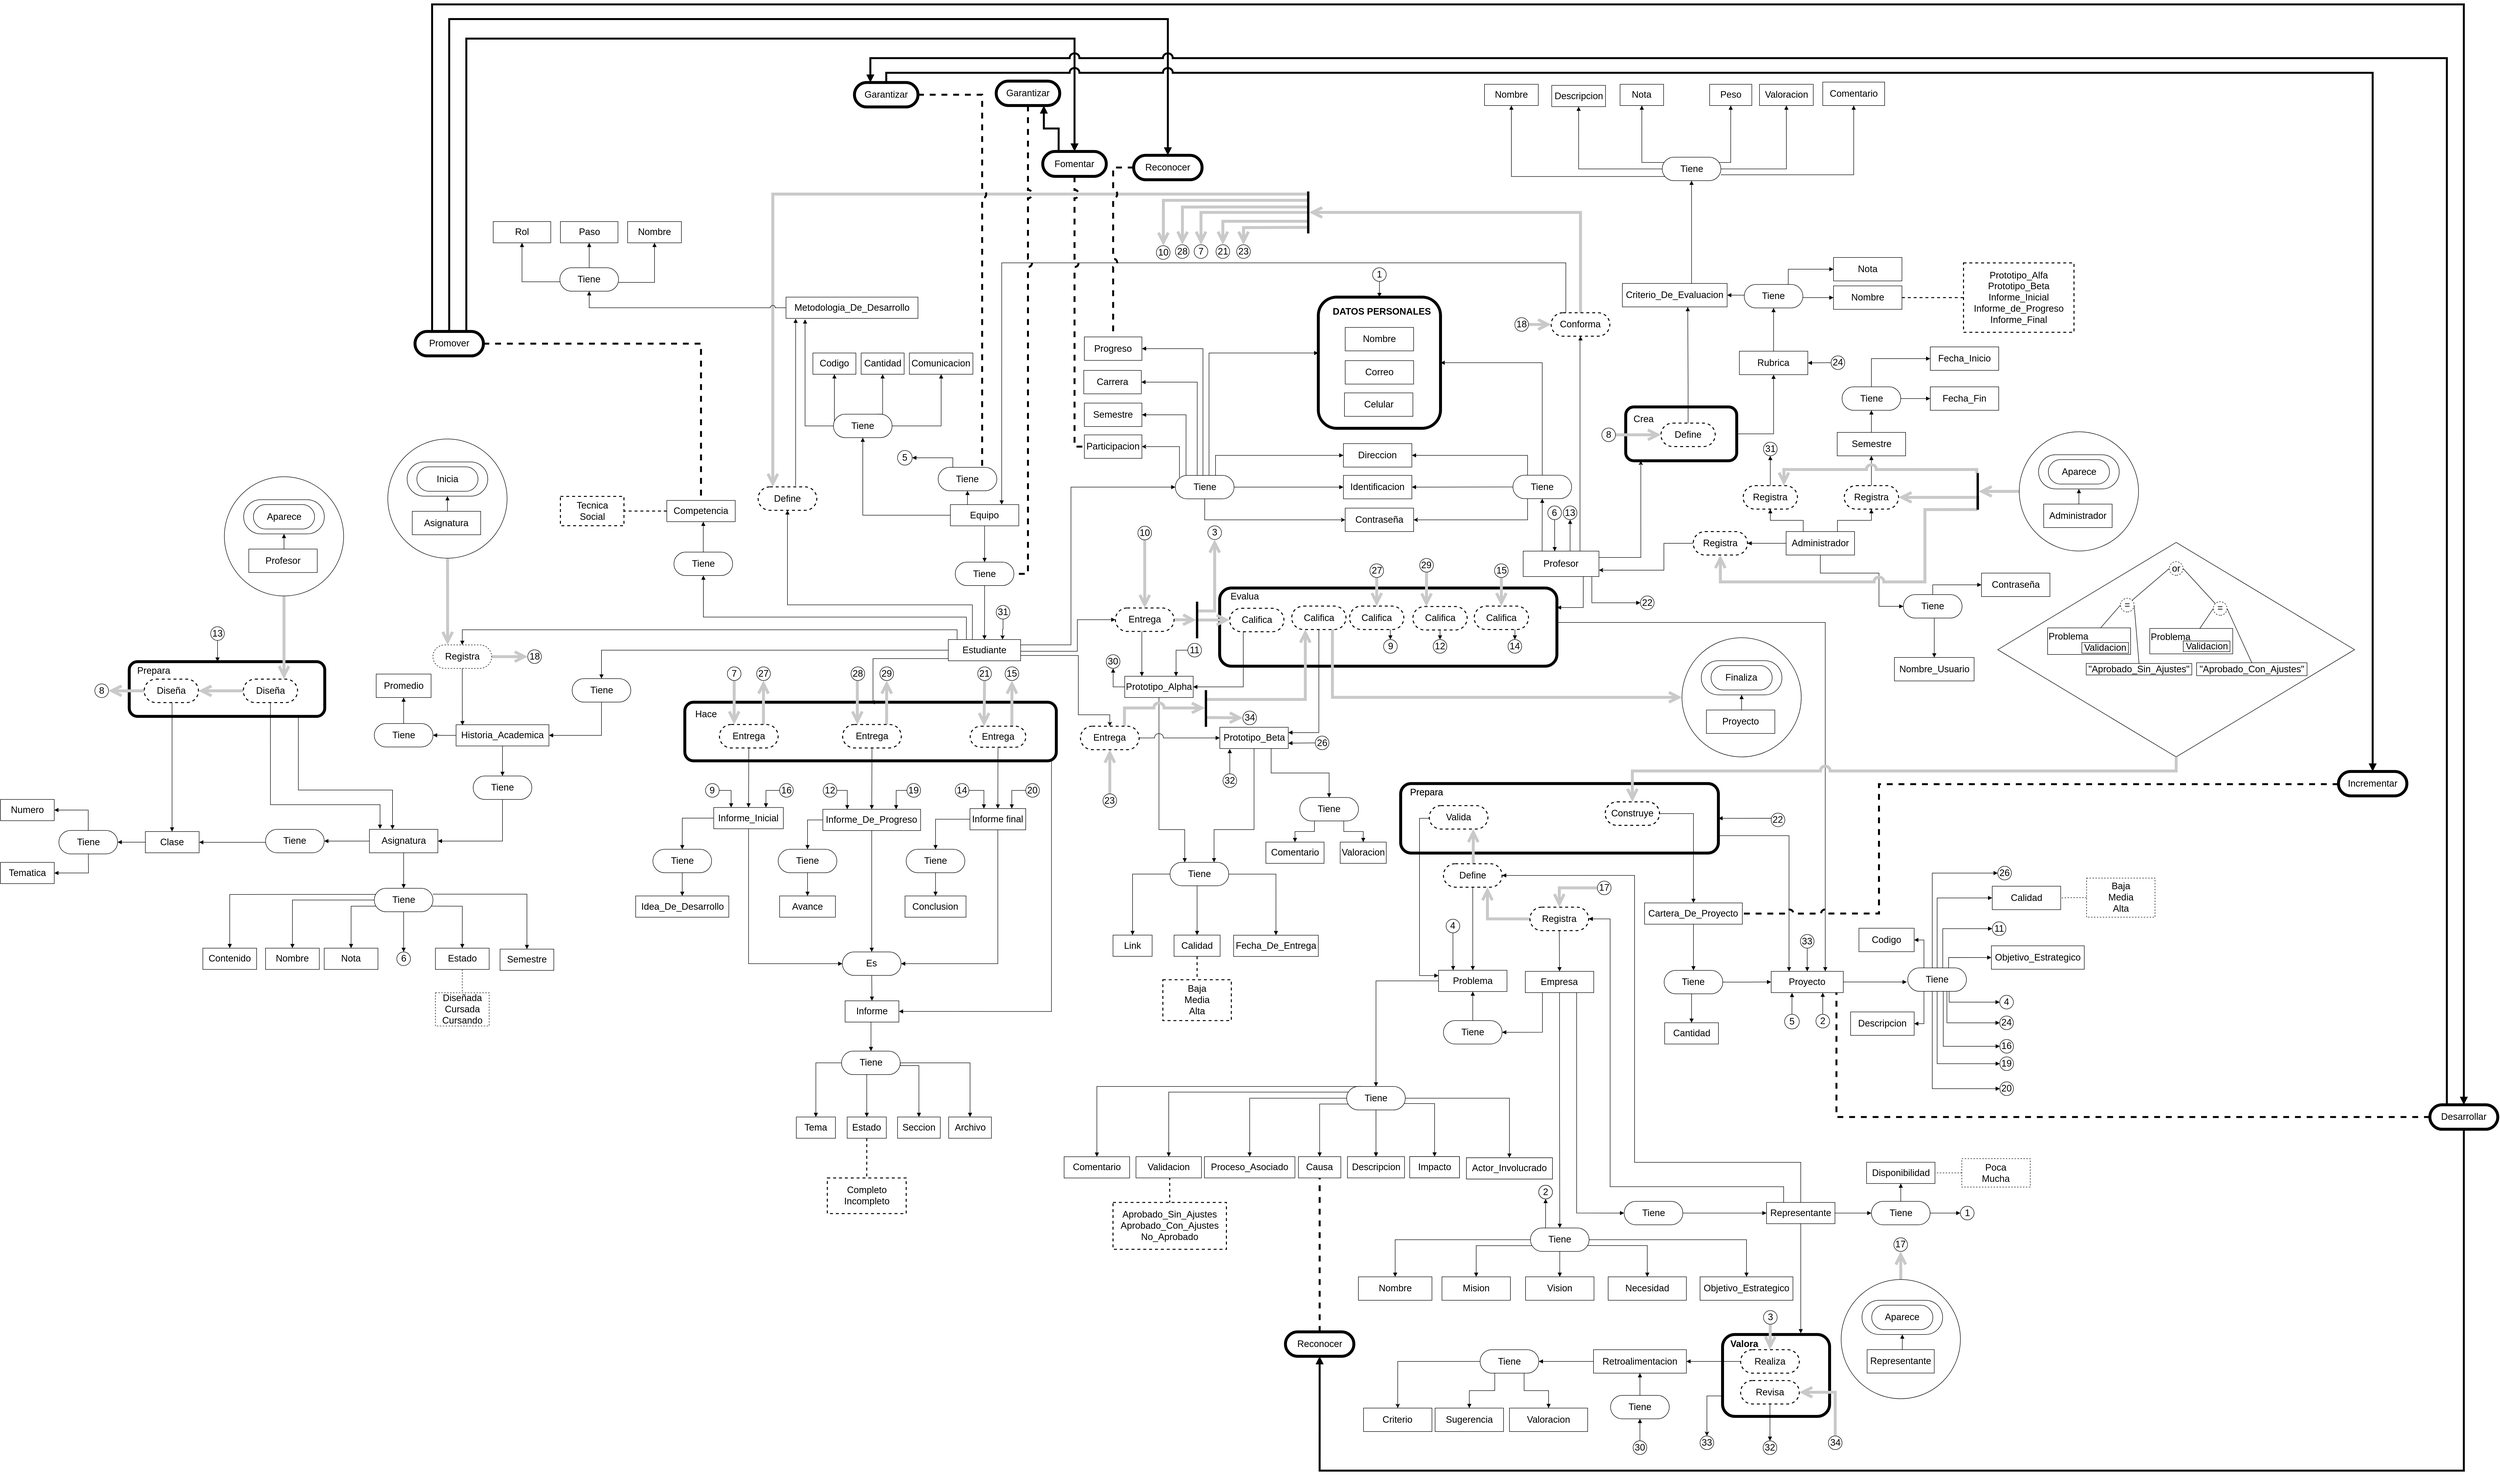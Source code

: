 <mxfile version="13.9.6" type="google"><diagram id="Yst6XNPmx6pk_bQ1T0mn" name="Page-1"><mxGraphModel dx="4063" dy="2177" grid="1" gridSize="10" guides="1" tooltips="1" connect="1" arrows="1" fold="1" page="1" pageScale="1" pageWidth="4681" pageHeight="3300" math="0" shadow="0"><root><mxCell id="0"/><mxCell id="1" parent="0"/><mxCell id="Qq2eXhCfHIO7gyTtHN0x-18" style="edgeStyle=orthogonalEdgeStyle;rounded=0;orthogonalLoop=1;jettySize=auto;html=1;exitX=0;exitY=0.75;exitDx=0;exitDy=0;entryX=0;entryY=0.5;entryDx=0;entryDy=0;" edge="1" parent="1" source="Qq2eXhCfHIO7gyTtHN0x-16" target="Qq2eXhCfHIO7gyTtHN0x-19"><mxGeometry relative="1" as="geometry"><mxPoint x="3610" y="3000" as="targetPoint"/></mxGeometry></mxCell><mxCell id="Qq2eXhCfHIO7gyTtHN0x-16" value="" style="strokeWidth=6;rounded=1;whiteSpace=wrap;html=1;align=center;fontSize=12;" vertex="1" parent="1"><mxGeometry x="3640" y="2792.32" width="219" height="167.68" as="geometry"/></mxCell><mxCell id="YwrjQmyEqcKuZ-oeNa5H-3" style="edgeStyle=orthogonalEdgeStyle;rounded=0;orthogonalLoop=1;jettySize=auto;html=1;exitX=0.25;exitY=0;exitDx=0;exitDy=0;entryX=0.75;entryY=0;entryDx=0;entryDy=0;endArrow=block;strokeWidth=1;endFill=1;" parent="1" source="YwrjQmyEqcKuZ-oeNa5H-41" target="YwrjQmyEqcKuZ-oeNa5H-34" edge="1"><mxGeometry relative="1" as="geometry"><mxPoint x="3556" y="1118" as="targetPoint"/><Array as="points"><mxPoint x="3320" y="599"/><mxPoint x="2165" y="599"/></Array></mxGeometry></mxCell><mxCell id="YwrjQmyEqcKuZ-oeNa5H-4" value="" style="strokeWidth=1;html=1;shape=mxgraph.flowchart.decision;whiteSpace=wrap;rounded=1;shadow=0;labelBackgroundColor=none;fillColor=#ffffff;fontFamily=Verdana;fontSize=8;fontColor=#000000;align=center;verticalAlign=middle;" parent="1" vertex="1"><mxGeometry x="4203" y="1171.21" width="730" height="439" as="geometry"/></mxCell><mxCell id="YwrjQmyEqcKuZ-oeNa5H-5" style="edgeStyle=orthogonalEdgeStyle;rounded=0;jumpStyle=arc;jumpSize=11;orthogonalLoop=1;jettySize=auto;html=1;entryX=1;entryY=0.5;entryDx=0;entryDy=0;endArrow=block;endFill=1;strokeColor=#000000;strokeWidth=1;exitX=0.987;exitY=1;exitDx=0;exitDy=0;exitPerimeter=0;" parent="1" source="YwrjQmyEqcKuZ-oeNa5H-6" target="YwrjQmyEqcKuZ-oeNa5H-111" edge="1"><mxGeometry relative="1" as="geometry"><Array as="points"><mxPoint x="2267" y="2131"/></Array></mxGeometry></mxCell><mxCell id="YwrjQmyEqcKuZ-oeNa5H-6" value="" style="strokeWidth=6;rounded=1;whiteSpace=wrap;html=1;align=center;fontSize=12;" parent="1" vertex="1"><mxGeometry x="1517" y="1498.25" width="760" height="120" as="geometry"/></mxCell><mxCell id="YwrjQmyEqcKuZ-oeNa5H-7" value="" style="strokeWidth=6;rounded=1;whiteSpace=wrap;html=1;align=center;fontSize=12;" parent="1" vertex="1"><mxGeometry x="2611.13" y="1264.5" width="690" height="160" as="geometry"/></mxCell><mxCell id="YwrjQmyEqcKuZ-oeNa5H-8" style="edgeStyle=orthogonalEdgeStyle;rounded=0;orthogonalLoop=1;jettySize=auto;html=1;exitX=1;exitY=0.5;exitDx=0;exitDy=0;entryX=0.5;entryY=1;entryDx=0;entryDy=0;strokeWidth=1;endFill=1;endArrow=block;" parent="1" source="YwrjQmyEqcKuZ-oeNa5H-9" target="YwrjQmyEqcKuZ-oeNa5H-297" edge="1"><mxGeometry relative="1" as="geometry"/></mxCell><mxCell id="YwrjQmyEqcKuZ-oeNa5H-9" value="" style="strokeWidth=6;rounded=1;whiteSpace=wrap;html=1;align=center;fontSize=12;" parent="1" vertex="1"><mxGeometry x="3441.89" y="893.87" width="227.11" height="110.25" as="geometry"/></mxCell><mxCell id="YwrjQmyEqcKuZ-oeNa5H-10" style="edgeStyle=orthogonalEdgeStyle;rounded=0;orthogonalLoop=1;jettySize=auto;html=1;entryX=0.75;entryY=0;entryDx=0;entryDy=0;endArrow=block;endFill=1;fontFamily=Helvetica;fontSize=11;strokeWidth=1;" parent="1" source="YwrjQmyEqcKuZ-oeNa5H-7" target="YwrjQmyEqcKuZ-oeNa5H-134" edge="1"><mxGeometry relative="1" as="geometry"><Array as="points"><mxPoint x="3850" y="1335"/></Array></mxGeometry></mxCell><mxCell id="YwrjQmyEqcKuZ-oeNa5H-11" style="edgeStyle=orthogonalEdgeStyle;rounded=0;orthogonalLoop=1;jettySize=auto;html=1;endArrow=block;endFill=1;exitX=0.865;exitY=0.998;exitDx=0;exitDy=0;exitPerimeter=0;" parent="1" source="YwrjQmyEqcKuZ-oeNa5H-12" target="YwrjQmyEqcKuZ-oeNa5H-163" edge="1"><mxGeometry relative="1" as="geometry"><Array as="points"><mxPoint x="726" y="1678"/><mxPoint x="919" y="1678"/></Array><mxPoint x="604.38" y="1452.0" as="sourcePoint"/><mxPoint x="919.38" y="1738.0" as="targetPoint"/></mxGeometry></mxCell><mxCell id="YwrjQmyEqcKuZ-oeNa5H-12" value="" style="strokeWidth=6;rounded=1;whiteSpace=wrap;html=1;align=center;fontSize=12;" parent="1" vertex="1"><mxGeometry x="380.38" y="1415.28" width="400" height="111.95" as="geometry"/></mxCell><mxCell id="YwrjQmyEqcKuZ-oeNa5H-13" style="edgeStyle=orthogonalEdgeStyle;rounded=0;orthogonalLoop=1;jettySize=auto;html=1;exitX=1;exitY=0.75;exitDx=0;exitDy=0;entryX=0.25;entryY=0;entryDx=0;entryDy=0;strokeWidth=1;endArrow=block;endFill=1;" parent="1" source="YwrjQmyEqcKuZ-oeNa5H-14" target="YwrjQmyEqcKuZ-oeNa5H-134" edge="1"><mxGeometry relative="1" as="geometry"><Array as="points"><mxPoint x="3776" y="1771"/><mxPoint x="3776" y="2049"/></Array></mxGeometry></mxCell><mxCell id="YwrjQmyEqcKuZ-oeNa5H-14" value="" style="strokeWidth=6;rounded=1;whiteSpace=wrap;html=1;align=center;fontSize=12;" parent="1" vertex="1"><mxGeometry x="2981.48" y="1664.72" width="650" height="142.25" as="geometry"/></mxCell><mxCell id="YwrjQmyEqcKuZ-oeNa5H-15" style="edgeStyle=orthogonalEdgeStyle;rounded=0;orthogonalLoop=1;jettySize=auto;html=1;exitX=0.25;exitY=0;exitDx=0;exitDy=0;strokeWidth=1;endArrow=block;endFill=1;entryX=0.5;entryY=1;entryDx=0;entryDy=0;" parent="1" source="YwrjQmyEqcKuZ-oeNa5H-21" target="YwrjQmyEqcKuZ-oeNa5H-115" edge="1"><mxGeometry relative="1" as="geometry"><Array as="points"><mxPoint x="3271" y="1159"/><mxPoint x="3271" y="1159"/></Array><mxPoint x="3247" y="1159" as="targetPoint"/></mxGeometry></mxCell><mxCell id="YwrjQmyEqcKuZ-oeNa5H-16" style="edgeStyle=orthogonalEdgeStyle;rounded=0;orthogonalLoop=1;jettySize=auto;html=1;exitX=0.906;exitY=1.013;exitDx=0;exitDy=0;strokeWidth=1;endArrow=block;endFill=1;entryX=1;entryY=0.5;entryDx=0;entryDy=0;exitPerimeter=0;" parent="1" source="YwrjQmyEqcKuZ-oeNa5H-21" target="YwrjQmyEqcKuZ-oeNa5H-274" edge="1"><mxGeometry relative="1" as="geometry"><Array as="points"/><mxPoint x="3117" y="1216" as="targetPoint"/></mxGeometry></mxCell><mxCell id="YwrjQmyEqcKuZ-oeNa5H-17" style="edgeStyle=orthogonalEdgeStyle;rounded=0;orthogonalLoop=1;jettySize=auto;html=1;exitX=0.793;exitY=1.001;exitDx=0;exitDy=0;strokeWidth=1;endArrow=block;endFill=1;entryX=1;entryY=0.25;entryDx=0;entryDy=0;exitPerimeter=0;" parent="1" source="YwrjQmyEqcKuZ-oeNa5H-21" target="YwrjQmyEqcKuZ-oeNa5H-7" edge="1"><mxGeometry relative="1" as="geometry"><Array as="points"><mxPoint x="3355" y="1305"/></Array><mxPoint x="3447" y="1259" as="targetPoint"/></mxGeometry></mxCell><mxCell id="YwrjQmyEqcKuZ-oeNa5H-18" style="edgeStyle=orthogonalEdgeStyle;rounded=0;orthogonalLoop=1;jettySize=auto;html=1;exitX=0.75;exitY=0;exitDx=0;exitDy=0;entryX=0.5;entryY=1;entryDx=0;entryDy=0;strokeWidth=1;endArrow=block;endFill=1;" parent="1" source="YwrjQmyEqcKuZ-oeNa5H-21" target="YwrjQmyEqcKuZ-oeNa5H-41" edge="1"><mxGeometry relative="1" as="geometry"><Array as="points"><mxPoint x="3348.13" y="757"/></Array></mxGeometry></mxCell><mxCell id="YwrjQmyEqcKuZ-oeNa5H-19" style="edgeStyle=orthogonalEdgeStyle;rounded=0;orthogonalLoop=1;jettySize=auto;html=1;endArrow=block;endFill=1;entryX=1;entryY=0.5;entryDx=0;entryDy=0;exitX=0.619;exitY=0.003;exitDx=0;exitDy=0;exitPerimeter=0;" parent="1" source="YwrjQmyEqcKuZ-oeNa5H-21" target="YwrjQmyEqcKuZ-oeNa5H-227" edge="1"><mxGeometry relative="1" as="geometry"><Array as="points"/><mxPoint x="3387.13" y="1187.125" as="sourcePoint"/><mxPoint x="3359.13" y="1279" as="targetPoint"/></mxGeometry></mxCell><mxCell id="YwrjQmyEqcKuZ-oeNa5H-20" style="edgeStyle=orthogonalEdgeStyle;rounded=0;orthogonalLoop=1;jettySize=auto;html=1;exitX=1;exitY=0.25;exitDx=0;exitDy=0;entryX=0.136;entryY=0.999;entryDx=0;entryDy=0;entryPerimeter=0;" parent="1" source="YwrjQmyEqcKuZ-oeNa5H-21" target="YwrjQmyEqcKuZ-oeNa5H-9" edge="1"><mxGeometry relative="1" as="geometry"/></mxCell><mxCell id="YwrjQmyEqcKuZ-oeNa5H-21" value="Profesor" style="rounded=0;whiteSpace=wrap;html=1;fontSize=19;strokeWidth=1;" parent="1" vertex="1"><mxGeometry x="3232.13" y="1189" width="155" height="52" as="geometry"/></mxCell><mxCell id="YwrjQmyEqcKuZ-oeNa5H-22" style="edgeStyle=orthogonalEdgeStyle;rounded=0;orthogonalLoop=1;jettySize=auto;html=1;exitX=1;exitY=0.25;exitDx=0;exitDy=0;entryX=0;entryY=0.5;entryDx=0;entryDy=0;strokeWidth=1;endArrow=block;endFill=1;" parent="1" source="YwrjQmyEqcKuZ-oeNa5H-30" target="YwrjQmyEqcKuZ-oeNa5H-96" edge="1"><mxGeometry relative="1" as="geometry"><Array as="points"><mxPoint x="2307" y="1381"/><mxPoint x="2307" y="1058"/></Array></mxGeometry></mxCell><mxCell id="YwrjQmyEqcKuZ-oeNa5H-23" style="edgeStyle=orthogonalEdgeStyle;rounded=0;orthogonalLoop=1;jettySize=auto;html=1;exitX=0.25;exitY=0;exitDx=0;exitDy=0;strokeWidth=1;endArrow=block;endFill=1;" parent="1" source="YwrjQmyEqcKuZ-oeNa5H-30" target="YwrjQmyEqcKuZ-oeNa5H-71" edge="1"><mxGeometry relative="1" as="geometry"><Array as="points"><mxPoint x="2093" y="1324"/><mxPoint x="1555" y="1324"/></Array></mxGeometry></mxCell><mxCell id="YwrjQmyEqcKuZ-oeNa5H-24" style="edgeStyle=orthogonalEdgeStyle;rounded=0;orthogonalLoop=1;jettySize=auto;html=1;exitX=0;exitY=0.5;exitDx=0;exitDy=0;entryX=0.5;entryY=0;entryDx=0;entryDy=0;endArrow=block;endFill=1;strokeWidth=1;" parent="1" source="YwrjQmyEqcKuZ-oeNa5H-30" target="YwrjQmyEqcKuZ-oeNa5H-168" edge="1"><mxGeometry relative="1" as="geometry"/></mxCell><mxCell id="YwrjQmyEqcKuZ-oeNa5H-25" style="edgeStyle=orthogonalEdgeStyle;rounded=0;orthogonalLoop=1;jettySize=auto;html=1;exitX=1;exitY=0.5;exitDx=0;exitDy=0;entryX=0;entryY=0.5;entryDx=0;entryDy=0;endArrow=block;endFill=1;strokeWidth=1;" parent="1" source="YwrjQmyEqcKuZ-oeNa5H-30" target="YwrjQmyEqcKuZ-oeNa5H-44" edge="1"><mxGeometry relative="1" as="geometry"><Array as="points"><mxPoint x="2204" y="1394"/><mxPoint x="2320" y="1394"/><mxPoint x="2320" y="1330"/></Array></mxGeometry></mxCell><mxCell id="YwrjQmyEqcKuZ-oeNa5H-26" style="edgeStyle=orthogonalEdgeStyle;rounded=0;orthogonalLoop=1;jettySize=auto;html=1;exitX=0.25;exitY=1;exitDx=0;exitDy=0;entryX=0.5;entryY=0;entryDx=0;entryDy=0;strokeWidth=1;endFill=1;endArrow=block;" parent="1" source="YwrjQmyEqcKuZ-oeNa5H-30" target="YwrjQmyEqcKuZ-oeNa5H-6" edge="1"><mxGeometry relative="1" as="geometry"><Array as="points"><mxPoint x="2093" y="1409"/><mxPoint x="1902" y="1409"/></Array></mxGeometry></mxCell><mxCell id="YwrjQmyEqcKuZ-oeNa5H-27" style="edgeStyle=orthogonalEdgeStyle;rounded=0;orthogonalLoop=1;jettySize=auto;html=1;exitX=0.122;exitY=0.023;exitDx=0;exitDy=0;entryX=0.5;entryY=0;entryDx=0;entryDy=0;strokeWidth=1;endFill=1;endArrow=block;exitPerimeter=0;" parent="1" source="YwrjQmyEqcKuZ-oeNa5H-30" target="YwrjQmyEqcKuZ-oeNa5H-220" edge="1"><mxGeometry relative="1" as="geometry"/></mxCell><mxCell id="YwrjQmyEqcKuZ-oeNa5H-28" style="edgeStyle=orthogonalEdgeStyle;rounded=0;orthogonalLoop=1;jettySize=auto;html=1;exitX=0.333;exitY=0.02;exitDx=0;exitDy=0;entryX=0.5;entryY=1;entryDx=0;entryDy=0;endArrow=block;endFill=1;exitPerimeter=0;strokeWidth=1;" parent="1" source="YwrjQmyEqcKuZ-oeNa5H-30" target="YwrjQmyEqcKuZ-oeNa5H-265" edge="1"><mxGeometry relative="1" as="geometry"><Array as="points"><mxPoint x="2105" y="1299"/><mxPoint x="1727" y="1299"/></Array></mxGeometry></mxCell><mxCell id="YwrjQmyEqcKuZ-oeNa5H-29" style="edgeStyle=orthogonalEdgeStyle;rounded=0;orthogonalLoop=1;jettySize=auto;html=1;exitX=1;exitY=0.75;exitDx=0;exitDy=0;jumpStyle=arc;jumpSize=18;entryX=0.5;entryY=0;entryDx=0;entryDy=0;" parent="1" source="YwrjQmyEqcKuZ-oeNa5H-30" target="YwrjQmyEqcKuZ-oeNa5H-315" edge="1"><mxGeometry relative="1" as="geometry"><mxPoint x="2377" y="1539" as="targetPoint"/><Array as="points"><mxPoint x="2322" y="1403"/><mxPoint x="2322" y="1524"/><mxPoint x="2386" y="1524"/></Array></mxGeometry></mxCell><mxCell id="YwrjQmyEqcKuZ-oeNa5H-30" value="&lt;font style=&quot;font-size: 19px&quot;&gt;Estudiante&lt;/font&gt;" style="rounded=0;whiteSpace=wrap;html=1;fontSize=19;strokeWidth=1;" parent="1" vertex="1"><mxGeometry x="2056" y="1370" width="148" height="43.5" as="geometry"/></mxCell><mxCell id="YwrjQmyEqcKuZ-oeNa5H-31" style="edgeStyle=orthogonalEdgeStyle;rounded=0;orthogonalLoop=1;jettySize=auto;html=1;exitX=0;exitY=0.5;exitDx=0;exitDy=0;entryX=0.5;entryY=1;entryDx=0;entryDy=0;strokeWidth=1;endArrow=block;endFill=1;" parent="1" source="YwrjQmyEqcKuZ-oeNa5H-34" target="YwrjQmyEqcKuZ-oeNa5H-64" edge="1"><mxGeometry relative="1" as="geometry"><Array as="points"><mxPoint x="1881" y="1115"/></Array></mxGeometry></mxCell><mxCell id="YwrjQmyEqcKuZ-oeNa5H-32" style="edgeStyle=orthogonalEdgeStyle;rounded=0;orthogonalLoop=1;jettySize=auto;html=1;exitX=0.5;exitY=1;exitDx=0;exitDy=0;entryX=0.5;entryY=0;entryDx=0;entryDy=0;strokeWidth=1;endArrow=block;endFill=1;" parent="1" source="YwrjQmyEqcKuZ-oeNa5H-34" target="YwrjQmyEqcKuZ-oeNa5H-74" edge="1"><mxGeometry relative="1" as="geometry"/></mxCell><mxCell id="YwrjQmyEqcKuZ-oeNa5H-33" style="edgeStyle=orthogonalEdgeStyle;rounded=0;orthogonalLoop=1;jettySize=auto;html=1;exitX=0.25;exitY=0;exitDx=0;exitDy=0;entryX=0.5;entryY=1;entryDx=0;entryDy=0;endArrow=block;endFill=1;strokeWidth=1;" parent="1" source="YwrjQmyEqcKuZ-oeNa5H-34" target="YwrjQmyEqcKuZ-oeNa5H-472" edge="1"><mxGeometry relative="1" as="geometry"/></mxCell><mxCell id="YwrjQmyEqcKuZ-oeNa5H-34" value="Equipo" style="rounded=0;whiteSpace=wrap;html=1;fontSize=19;strokeWidth=1;" parent="1" vertex="1"><mxGeometry x="2060.25" y="1093.78" width="140" height="43.5" as="geometry"/></mxCell><mxCell id="YwrjQmyEqcKuZ-oeNa5H-35" style="edgeStyle=orthogonalEdgeStyle;rounded=0;orthogonalLoop=1;jettySize=auto;html=1;exitX=0.5;exitY=1;exitDx=0;exitDy=0;entryX=0.25;entryY=0;entryDx=0;entryDy=0;endArrow=block;strokeWidth=1;endFill=1;" parent="1" source="YwrjQmyEqcKuZ-oeNa5H-37" target="YwrjQmyEqcKuZ-oeNa5H-105" edge="1"><mxGeometry relative="1" as="geometry"><Array as="points"><mxPoint x="2487" y="1759"/><mxPoint x="2540" y="1759"/></Array><mxPoint x="2487" y="1528.89" as="sourcePoint"/></mxGeometry></mxCell><mxCell id="YwrjQmyEqcKuZ-oeNa5H-36" style="edgeStyle=orthogonalEdgeStyle;rounded=0;orthogonalLoop=1;jettySize=auto;html=1;entryX=1;entryY=0.5;entryDx=0;entryDy=0;exitX=0;exitY=0.5;exitDx=0;exitDy=0;strokeWidth=1;endFill=1;endArrow=block;" parent="1" source="YwrjQmyEqcKuZ-oeNa5H-37" target="YwrjQmyEqcKuZ-oeNa5H-420" edge="1"><mxGeometry relative="1" as="geometry"><mxPoint x="2399.36" y="1435.77" as="targetPoint"/></mxGeometry></mxCell><mxCell id="YwrjQmyEqcKuZ-oeNa5H-37" value="Prototipo_Alpha" style="rounded=0;whiteSpace=wrap;html=1;fontSize=19;strokeWidth=1;" parent="1" vertex="1"><mxGeometry x="2417" y="1445.14" width="140" height="43.5" as="geometry"/></mxCell><mxCell id="YwrjQmyEqcKuZ-oeNa5H-38" style="edgeStyle=orthogonalEdgeStyle;rounded=0;orthogonalLoop=1;jettySize=auto;html=1;exitX=0.5;exitY=1;exitDx=0;exitDy=0;entryX=0;entryY=0.5;entryDx=0;entryDy=0;strokeColor=#C9C9C9;strokeWidth=6;fillColor=#e1d5e7;endFill=0;endArrow=open;endSize=14;" parent="1" source="YwrjQmyEqcKuZ-oeNa5H-467" target="YwrjQmyEqcKuZ-oeNa5H-240" edge="1"><mxGeometry relative="1" as="geometry"><Array as="points"><mxPoint x="2573" y="495.9"/></Array></mxGeometry></mxCell><mxCell id="YwrjQmyEqcKuZ-oeNa5H-39" style="edgeStyle=orthogonalEdgeStyle;rounded=0;orthogonalLoop=1;jettySize=auto;html=1;entryX=0.25;entryY=0;entryDx=0;entryDy=0;endArrow=open;endFill=0;strokeColor=#C9C9C9;strokeWidth=6;fillColor=#e1d5e7;endSize=14;exitX=0.058;exitY=1.169;exitDx=0;exitDy=0;exitPerimeter=0;" parent="1" source="YwrjQmyEqcKuZ-oeNa5H-467" target="YwrjQmyEqcKuZ-oeNa5H-265" edge="1"><mxGeometry relative="1" as="geometry"><Array as="points"><mxPoint x="1697" y="458"/></Array><mxPoint x="2429" y="534" as="sourcePoint"/></mxGeometry></mxCell><mxCell id="YwrjQmyEqcKuZ-oeNa5H-40" style="edgeStyle=orthogonalEdgeStyle;rounded=0;orthogonalLoop=1;jettySize=auto;html=1;entryX=0.5;entryY=0;entryDx=0;entryDy=0;endArrow=open;endFill=0;endSize=14;strokeColor=#C9C9C9;strokeWidth=6;fillColor=#e1d5e7;" parent="1" source="YwrjQmyEqcKuZ-oeNa5H-41" target="YwrjQmyEqcKuZ-oeNa5H-467" edge="1"><mxGeometry relative="1" as="geometry"><Array as="points"><mxPoint x="3349" y="496"/></Array></mxGeometry></mxCell><mxCell id="YwrjQmyEqcKuZ-oeNa5H-41" value="Conforma" style="html=1;whiteSpace=wrap;rounded=1;arcSize=50;fontSize=19;spacing=5;strokeOpacity=100;strokeWidth=2;dashed=1;" parent="1" vertex="1"><mxGeometry x="3289.38" y="701.14" width="120" height="48" as="geometry"/></mxCell><mxCell id="YwrjQmyEqcKuZ-oeNa5H-42" style="edgeStyle=orthogonalEdgeStyle;rounded=0;orthogonalLoop=1;jettySize=auto;html=1;exitX=0.5;exitY=1;exitDx=0;exitDy=0;entryX=0.25;entryY=0;entryDx=0;entryDy=0;endArrow=block;endFill=1;strokeWidth=1;" parent="1" source="YwrjQmyEqcKuZ-oeNa5H-44" target="YwrjQmyEqcKuZ-oeNa5H-37" edge="1"><mxGeometry relative="1" as="geometry"><Array as="points"><mxPoint x="2452" y="1353"/></Array></mxGeometry></mxCell><mxCell id="YwrjQmyEqcKuZ-oeNa5H-43" style="edgeStyle=orthogonalEdgeStyle;rounded=0;jumpStyle=arc;jumpSize=11;orthogonalLoop=1;jettySize=auto;html=1;entryX=0.5;entryY=1;entryDx=0;entryDy=0;endArrow=open;endFill=0;endSize=14;strokeColor=#C9C9C9;strokeWidth=6;fillColor=#e1d5e7;" parent="1" source="YwrjQmyEqcKuZ-oeNa5H-44" target="ptNxV7JIAGlRBWwax9cR-1" edge="1"><mxGeometry relative="1" as="geometry"/></mxCell><mxCell id="YwrjQmyEqcKuZ-oeNa5H-44" value="&lt;font style=&quot;font-size: 19px&quot;&gt;Entrega&lt;/font&gt;" style="html=1;whiteSpace=wrap;rounded=1;arcSize=50;fontSize=19;spacing=5;strokeOpacity=100;strokeWidth=2;dashed=1;" parent="1" vertex="1"><mxGeometry x="2397.88" y="1305.36" width="120" height="48" as="geometry"/></mxCell><mxCell id="YwrjQmyEqcKuZ-oeNa5H-45" style="edgeStyle=orthogonalEdgeStyle;rounded=0;orthogonalLoop=1;jettySize=auto;html=1;exitX=0.5;exitY=1;exitDx=0;exitDy=0;fontSize=11;fillColor=#e1d5e7;strokeWidth=6;endFill=0;endArrow=open;strokeColor=#C9C9C9;endSize=14;entryX=0.25;entryY=0;entryDx=0;entryDy=0;" parent="1" source="YwrjQmyEqcKuZ-oeNa5H-46" target="YwrjQmyEqcKuZ-oeNa5H-220" edge="1"><mxGeometry relative="1" as="geometry"><Array as="points"><mxPoint x="1032" y="1062"/><mxPoint x="1032" y="1062"/></Array><mxPoint x="426.87" y="976.86" as="targetPoint"/></mxGeometry></mxCell><mxCell id="YwrjQmyEqcKuZ-oeNa5H-46" value="" style="ellipse;whiteSpace=wrap;html=1;aspect=fixed;fontSize=19;strokeWidth=1;" parent="1" vertex="1"><mxGeometry x="909.38" y="959.5" width="244" height="244" as="geometry"/></mxCell><mxCell id="YwrjQmyEqcKuZ-oeNa5H-47" value="" style="html=1;whiteSpace=wrap;rounded=1;arcSize=50;fontSize=19;spacing=5;strokeOpacity=100;strokeWidth=1;" parent="1" vertex="1"><mxGeometry x="948.88" y="1006.5" width="165" height="70" as="geometry"/></mxCell><mxCell id="YwrjQmyEqcKuZ-oeNa5H-48" value="Inicia" style="html=1;whiteSpace=wrap;rounded=1;arcSize=50;fontSize=19;spacing=5;strokeOpacity=100;strokeWidth=1;" parent="1" vertex="1"><mxGeometry x="968.88" y="1016.5" width="125" height="50" as="geometry"/></mxCell><mxCell id="YwrjQmyEqcKuZ-oeNa5H-49" style="edgeStyle=orthogonalEdgeStyle;rounded=0;orthogonalLoop=1;jettySize=auto;html=1;exitX=0.5;exitY=0;exitDx=0;exitDy=0;entryX=0.5;entryY=1;entryDx=0;entryDy=0;endArrow=block;endFill=1;strokeWidth=1;" parent="1" source="YwrjQmyEqcKuZ-oeNa5H-50" target="YwrjQmyEqcKuZ-oeNa5H-47" edge="1"><mxGeometry relative="1" as="geometry"/></mxCell><mxCell id="YwrjQmyEqcKuZ-oeNa5H-50" value="Asignatura" style="html=1;whiteSpace=wrap;;fontSize=19;spacing=5;strokeOpacity=100;strokeWidth=1;" parent="1" vertex="1"><mxGeometry x="959.38" y="1107.5" width="140" height="48" as="geometry"/></mxCell><mxCell id="YwrjQmyEqcKuZ-oeNa5H-51" value="" style="rounded=1;whiteSpace=wrap;html=1;strokeWidth=6;" parent="1" vertex="1"><mxGeometry x="2813" y="669.14" width="250" height="268.5" as="geometry"/></mxCell><mxCell id="YwrjQmyEqcKuZ-oeNa5H-52" value="&lt;font style=&quot;font-size: 19px&quot;&gt;Nombre&lt;/font&gt;" style="rounded=0;whiteSpace=wrap;html=1;fontSize=19;strokeWidth=1;" parent="1" vertex="1"><mxGeometry x="2868" y="731.14" width="140" height="48" as="geometry"/></mxCell><mxCell id="YwrjQmyEqcKuZ-oeNa5H-53" value="&lt;font style=&quot;font-size: 19px&quot;&gt;Correo&lt;/font&gt;" style="rounded=0;whiteSpace=wrap;html=1;fontSize=19;strokeWidth=1;" parent="1" vertex="1"><mxGeometry x="2868" y="799.14" width="140" height="48" as="geometry"/></mxCell><mxCell id="YwrjQmyEqcKuZ-oeNa5H-54" value="&lt;font style=&quot;font-size: 19px&quot;&gt;Identificacion&lt;/font&gt;" style="rounded=0;whiteSpace=wrap;html=1;fontSize=19;strokeWidth=1;" parent="1" vertex="1"><mxGeometry x="2864.38" y="1034.0" width="140" height="48" as="geometry"/></mxCell><mxCell id="YwrjQmyEqcKuZ-oeNa5H-55" value="&lt;font style=&quot;font-size: 19px&quot;&gt;Carrera&lt;/font&gt;" style="rounded=0;whiteSpace=wrap;html=1;fontSize=19;strokeWidth=1;" parent="1" vertex="1"><mxGeometry x="2333.18" y="819.11" width="117.75" height="48" as="geometry"/></mxCell><mxCell id="YwrjQmyEqcKuZ-oeNa5H-56" value="&lt;font style=&quot;font-size: 19px&quot;&gt;Semestre&lt;/font&gt;" style="rounded=0;whiteSpace=wrap;html=1;fontSize=19;strokeWidth=1;" parent="1" vertex="1"><mxGeometry x="2334.38" y="886" width="117.75" height="48" as="geometry"/></mxCell><mxCell id="YwrjQmyEqcKuZ-oeNa5H-57" value="&lt;font style=&quot;font-size: 19px&quot;&gt;Celular&lt;/font&gt;" style="rounded=0;whiteSpace=wrap;html=1;fontSize=19;strokeWidth=1;" parent="1" vertex="1"><mxGeometry x="2866.5" y="865.14" width="140" height="48" as="geometry"/></mxCell><mxCell id="YwrjQmyEqcKuZ-oeNa5H-58" value="&lt;font style=&quot;font-size: 19px&quot;&gt;&lt;b&gt;DATOS PERSONALES&lt;/b&gt;&lt;/font&gt;" style="text;html=1;align=center;verticalAlign=middle;whiteSpace=wrap;rounded=0;strokeWidth=1;" parent="1" vertex="1"><mxGeometry x="2833" y="689.14" width="220" height="20" as="geometry"/></mxCell><mxCell id="YwrjQmyEqcKuZ-oeNa5H-59" value="Direccion" style="rounded=0;whiteSpace=wrap;html=1;fontSize=19;strokeWidth=1;" parent="1" vertex="1"><mxGeometry x="2864.38" y="969" width="140" height="48" as="geometry"/></mxCell><mxCell id="YwrjQmyEqcKuZ-oeNa5H-60" style="edgeStyle=orthogonalEdgeStyle;rounded=0;orthogonalLoop=1;jettySize=auto;html=1;entryX=0.5;entryY=1;entryDx=0;entryDy=0;strokeWidth=1;endArrow=block;endFill=1;" parent="1" target="YwrjQmyEqcKuZ-oeNa5H-157" edge="1"><mxGeometry relative="1" as="geometry"><mxPoint x="1839" y="929" as="sourcePoint"/><Array as="points"><mxPoint x="1839" y="929"/><mxPoint x="1823" y="929"/></Array></mxGeometry></mxCell><mxCell id="YwrjQmyEqcKuZ-oeNa5H-61" style="edgeStyle=orthogonalEdgeStyle;rounded=0;orthogonalLoop=1;jettySize=auto;html=1;exitX=0.75;exitY=0;exitDx=0;exitDy=0;entryX=0.5;entryY=1;entryDx=0;entryDy=0;strokeWidth=1;endArrow=block;endFill=1;" parent="1" source="YwrjQmyEqcKuZ-oeNa5H-64" target="YwrjQmyEqcKuZ-oeNa5H-106" edge="1"><mxGeometry relative="1" as="geometry"><Array as="points"><mxPoint x="1922" y="909"/></Array></mxGeometry></mxCell><mxCell id="YwrjQmyEqcKuZ-oeNa5H-62" style="edgeStyle=orthogonalEdgeStyle;rounded=0;orthogonalLoop=1;jettySize=auto;html=1;exitX=0;exitY=0.5;exitDx=0;exitDy=0;strokeWidth=1;endArrow=block;endFill=1;entryX=0.143;entryY=1.045;entryDx=0;entryDy=0;entryPerimeter=0;" parent="1" source="YwrjQmyEqcKuZ-oeNa5H-64" target="YwrjQmyEqcKuZ-oeNa5H-66" edge="1"><mxGeometry relative="1" as="geometry"><Array as="points"><mxPoint x="1763" y="933"/><mxPoint x="1763" y="715"/></Array><mxPoint x="1768" y="758" as="targetPoint"/></mxGeometry></mxCell><mxCell id="YwrjQmyEqcKuZ-oeNa5H-63" style="edgeStyle=orthogonalEdgeStyle;rounded=0;jumpStyle=arc;jumpSize=10;orthogonalLoop=1;jettySize=auto;html=1;endArrow=block;endFill=1;fontFamily=Helvetica;fontSize=11;strokeWidth=1;" parent="1" source="YwrjQmyEqcKuZ-oeNa5H-64" target="YwrjQmyEqcKuZ-oeNa5H-278" edge="1"><mxGeometry relative="1" as="geometry"/></mxCell><mxCell id="YwrjQmyEqcKuZ-oeNa5H-64" value="&lt;font style=&quot;font-size: 19px&quot;&gt;Tiene&lt;/font&gt;" style="html=1;whiteSpace=wrap;rounded=1;arcSize=50;fontSize=19;spacing=5;strokeOpacity=100;strokeWidth=1;" parent="1" vertex="1"><mxGeometry x="1821.06" y="908.75" width="120" height="48" as="geometry"/></mxCell><mxCell id="YwrjQmyEqcKuZ-oeNa5H-65" style="edgeStyle=orthogonalEdgeStyle;rounded=0;jumpStyle=arc;jumpSize=10;orthogonalLoop=1;jettySize=auto;html=1;entryX=0.5;entryY=1;entryDx=0;entryDy=0;endArrow=block;endFill=1;fontFamily=Helvetica;fontSize=11;strokeWidth=1;" parent="1" source="YwrjQmyEqcKuZ-oeNa5H-66" target="YwrjQmyEqcKuZ-oeNa5H-417" edge="1"><mxGeometry relative="1" as="geometry"/></mxCell><mxCell id="YwrjQmyEqcKuZ-oeNa5H-66" value="Metodologia_De_Desarrollo" style="rounded=0;whiteSpace=wrap;html=1;fontSize=19;strokeWidth=1;" parent="1" vertex="1"><mxGeometry x="1724" y="669.14" width="270" height="43.5" as="geometry"/></mxCell><mxCell id="YwrjQmyEqcKuZ-oeNa5H-67" style="edgeStyle=orthogonalEdgeStyle;rounded=0;orthogonalLoop=1;jettySize=auto;html=1;endArrow=block;strokeWidth=1;endFill=1;" parent="1" source="YwrjQmyEqcKuZ-oeNa5H-71" target="YwrjQmyEqcKuZ-oeNa5H-68" edge="1"><mxGeometry relative="1" as="geometry"><mxPoint x="1479.5" y="1215.36" as="sourcePoint"/><Array as="points"><mxPoint x="1554.5" y="1131.36"/><mxPoint x="1554.5" y="1131.36"/></Array></mxGeometry></mxCell><mxCell id="YwrjQmyEqcKuZ-oeNa5H-68" value="Competencia" style="rounded=0;whiteSpace=wrap;html=1;fontSize=19;strokeWidth=1;" parent="1" vertex="1"><mxGeometry x="1480.12" y="1085.25" width="140" height="43.5" as="geometry"/></mxCell><mxCell id="YwrjQmyEqcKuZ-oeNa5H-69" style="edgeStyle=orthogonalEdgeStyle;rounded=0;orthogonalLoop=1;jettySize=auto;html=1;exitX=0;exitY=0.5;exitDx=0;exitDy=0;entryX=1;entryY=0.5;entryDx=0;entryDy=0;endArrow=none;dashed=1;strokeWidth=2;fontSize=19;fillColor=#ffffff;" parent="1" source="YwrjQmyEqcKuZ-oeNa5H-68" target="YwrjQmyEqcKuZ-oeNa5H-70" edge="1"><mxGeometry relative="1" as="geometry"><mxPoint x="1324.25" y="657.75" as="sourcePoint"/><mxPoint x="1254.25" y="1089" as="targetPoint"/></mxGeometry></mxCell><mxCell id="YwrjQmyEqcKuZ-oeNa5H-70" value="&lt;span style=&quot;font-size: 19px&quot;&gt;Tecnica&lt;/span&gt;&lt;br&gt;&lt;span style=&quot;font-size: 19px&quot;&gt;Social&lt;/span&gt;" style="rounded=0;whiteSpace=wrap;html=1;align=center;dashed=1;fontSize=19;strokeWidth=2;" parent="1" vertex="1"><mxGeometry x="1262.5" y="1077" width="130" height="60" as="geometry"/></mxCell><mxCell id="YwrjQmyEqcKuZ-oeNa5H-71" value="&lt;font style=&quot;font-size: 19px&quot;&gt;Tiene&lt;/font&gt;" style="html=1;whiteSpace=wrap;rounded=1;arcSize=50;fontSize=19;spacing=5;strokeOpacity=100;strokeWidth=1;" parent="1" vertex="1"><mxGeometry x="1494.75" y="1191.0" width="120" height="48" as="geometry"/></mxCell><mxCell id="YwrjQmyEqcKuZ-oeNa5H-72" style="edgeStyle=orthogonalEdgeStyle;rounded=0;orthogonalLoop=1;jettySize=auto;html=1;exitX=0.5;exitY=1;exitDx=0;exitDy=0;entryX=0.5;entryY=0;entryDx=0;entryDy=0;strokeWidth=1;endArrow=block;endFill=1;" parent="1" source="YwrjQmyEqcKuZ-oeNa5H-74" target="YwrjQmyEqcKuZ-oeNa5H-30" edge="1"><mxGeometry relative="1" as="geometry"/></mxCell><mxCell id="YwrjQmyEqcKuZ-oeNa5H-73" style="edgeStyle=orthogonalEdgeStyle;rounded=0;orthogonalLoop=1;jettySize=auto;html=1;exitX=0.25;exitY=0;exitDx=0;exitDy=0;entryX=1;entryY=0.5;entryDx=0;entryDy=0;fontSize=19;strokeWidth=1;endArrow=block;endFill=1;" parent="1" source="YwrjQmyEqcKuZ-oeNa5H-472" target="YwrjQmyEqcKuZ-oeNa5H-158" edge="1"><mxGeometry relative="1" as="geometry"><Array as="points"><mxPoint x="2065" y="998"/></Array></mxGeometry></mxCell><mxCell id="YwrjQmyEqcKuZ-oeNa5H-74" value="&lt;font style=&quot;font-size: 19px&quot;&gt;Tiene&lt;/font&gt;" style="html=1;whiteSpace=wrap;rounded=1;arcSize=50;fontSize=19;spacing=5;strokeOpacity=100;strokeWidth=1;" parent="1" vertex="1"><mxGeometry x="2070.25" y="1211.5" width="120" height="48" as="geometry"/></mxCell><mxCell id="YwrjQmyEqcKuZ-oeNa5H-75" style="edgeStyle=orthogonalEdgeStyle;rounded=0;orthogonalLoop=1;jettySize=auto;html=1;exitX=0;exitY=0.5;exitDx=0;exitDy=0;entryX=1;entryY=0.5;entryDx=0;entryDy=0;endArrow=block;strokeWidth=1;endFill=1;" parent="1" source="YwrjQmyEqcKuZ-oeNa5H-76" target="YwrjQmyEqcKuZ-oeNa5H-101" edge="1"><mxGeometry relative="1" as="geometry"/></mxCell><mxCell id="YwrjQmyEqcKuZ-oeNa5H-76" value="Clase" style="rounded=0;whiteSpace=wrap;html=1;fontSize=19;strokeWidth=1;" parent="1" vertex="1"><mxGeometry x="413.38" y="1762.98" width="110" height="43.5" as="geometry"/></mxCell><mxCell id="YwrjQmyEqcKuZ-oeNa5H-77" value="&lt;font style=&quot;font-size: 19px&quot;&gt;Nombre&lt;/font&gt;" style="rounded=0;whiteSpace=wrap;html=1;fontSize=19;strokeWidth=1;" parent="1" vertex="1"><mxGeometry x="2894.98" y="2674.36" width="150.5" height="48" as="geometry"/></mxCell><mxCell id="YwrjQmyEqcKuZ-oeNa5H-78" value="&lt;font style=&quot;font-size: 19px&quot;&gt;Mision&lt;/font&gt;" style="rounded=0;whiteSpace=wrap;html=1;fontSize=19;strokeWidth=1;" parent="1" vertex="1"><mxGeometry x="3065.98" y="2674.36" width="140" height="48" as="geometry"/></mxCell><mxCell id="YwrjQmyEqcKuZ-oeNa5H-79" value="&lt;font style=&quot;font-size: 19px&quot;&gt;Vision&lt;/font&gt;" style="rounded=0;whiteSpace=wrap;html=1;fontSize=19;strokeWidth=1;" parent="1" vertex="1"><mxGeometry x="3236.98" y="2674.32" width="140" height="48" as="geometry"/></mxCell><mxCell id="YwrjQmyEqcKuZ-oeNa5H-80" value="&lt;font style=&quot;font-size: 19px&quot;&gt;Objetivo_Estrategico&lt;/font&gt;" style="rounded=0;whiteSpace=wrap;html=1;fontSize=19;strokeWidth=1;" parent="1" vertex="1"><mxGeometry x="3593.98" y="2674.36" width="190" height="48" as="geometry"/></mxCell><mxCell id="YwrjQmyEqcKuZ-oeNa5H-81" value="&lt;font style=&quot;font-size: 19px&quot;&gt;Necesidad&lt;/font&gt;" style="rounded=0;whiteSpace=wrap;html=1;fontSize=19;strokeWidth=1;" parent="1" vertex="1"><mxGeometry x="3405.98" y="2674.36" width="160" height="48" as="geometry"/></mxCell><mxCell id="YwrjQmyEqcKuZ-oeNa5H-82" style="edgeStyle=orthogonalEdgeStyle;rounded=0;orthogonalLoop=1;jettySize=auto;html=1;exitX=0;exitY=0.5;exitDx=0;exitDy=0;entryX=0.5;entryY=0;entryDx=0;entryDy=0;endArrow=block;strokeWidth=1;endFill=1;" parent="1" source="YwrjQmyEqcKuZ-oeNa5H-88" target="YwrjQmyEqcKuZ-oeNa5H-77" edge="1"><mxGeometry relative="1" as="geometry"><Array as="points"><mxPoint x="2969.98" y="2598.01"/></Array></mxGeometry></mxCell><mxCell id="YwrjQmyEqcKuZ-oeNa5H-83" style="edgeStyle=orthogonalEdgeStyle;rounded=0;orthogonalLoop=1;jettySize=auto;html=1;exitX=1;exitY=0.5;exitDx=0;exitDy=0;entryX=0.5;entryY=0;entryDx=0;entryDy=0;endArrow=block;strokeWidth=1;endFill=1;" parent="1" source="YwrjQmyEqcKuZ-oeNa5H-88" target="YwrjQmyEqcKuZ-oeNa5H-80" edge="1"><mxGeometry relative="1" as="geometry"/></mxCell><mxCell id="YwrjQmyEqcKuZ-oeNa5H-84" style="edgeStyle=orthogonalEdgeStyle;rounded=0;orthogonalLoop=1;jettySize=auto;html=1;exitX=0.5;exitY=1;exitDx=0;exitDy=0;entryX=0.5;entryY=0;entryDx=0;entryDy=0;endArrow=block;strokeWidth=1;endFill=1;" parent="1" source="YwrjQmyEqcKuZ-oeNa5H-88" target="YwrjQmyEqcKuZ-oeNa5H-79" edge="1"><mxGeometry relative="1" as="geometry"/></mxCell><mxCell id="YwrjQmyEqcKuZ-oeNa5H-85" style="edgeStyle=orthogonalEdgeStyle;rounded=0;orthogonalLoop=1;jettySize=auto;html=1;exitX=0.026;exitY=0.755;exitDx=0;exitDy=0;entryX=0.5;entryY=0;entryDx=0;entryDy=0;endArrow=block;strokeWidth=1;endFill=1;exitPerimeter=0;" parent="1" source="YwrjQmyEqcKuZ-oeNa5H-88" target="YwrjQmyEqcKuZ-oeNa5H-78" edge="1"><mxGeometry relative="1" as="geometry"><Array as="points"><mxPoint x="3135.98" y="2610.84"/></Array></mxGeometry></mxCell><mxCell id="YwrjQmyEqcKuZ-oeNa5H-86" style="edgeStyle=orthogonalEdgeStyle;rounded=0;orthogonalLoop=1;jettySize=auto;html=1;exitX=0.973;exitY=0.75;exitDx=0;exitDy=0;entryX=0.5;entryY=0;entryDx=0;entryDy=0;endArrow=block;strokeWidth=1;endFill=1;exitPerimeter=0;" parent="1" source="YwrjQmyEqcKuZ-oeNa5H-88" target="YwrjQmyEqcKuZ-oeNa5H-81" edge="1"><mxGeometry relative="1" as="geometry"/></mxCell><mxCell id="YwrjQmyEqcKuZ-oeNa5H-87" style="edgeStyle=orthogonalEdgeStyle;rounded=0;orthogonalLoop=1;jettySize=auto;html=1;entryX=1;entryY=0.5;entryDx=0;entryDy=0;endArrow=block;endFill=1;" parent="1" source="YwrjQmyEqcKuZ-oeNa5H-88" target="YwrjQmyEqcKuZ-oeNa5H-233" edge="1"><mxGeometry relative="1" as="geometry"><Array as="points"><mxPoint x="3277.98" y="2569.84"/><mxPoint x="3277.98" y="2569.84"/></Array></mxGeometry></mxCell><mxCell id="YwrjQmyEqcKuZ-oeNa5H-88" value="&lt;font style=&quot;font-size: 19px&quot;&gt;Tiene&lt;/font&gt;" style="html=1;whiteSpace=wrap;rounded=1;arcSize=50;fontSize=19;spacing=5;strokeOpacity=100;strokeWidth=1;" parent="1" vertex="1"><mxGeometry x="3246.98" y="2574.36" width="120" height="48" as="geometry"/></mxCell><mxCell id="YwrjQmyEqcKuZ-oeNa5H-89" style="edgeStyle=orthogonalEdgeStyle;rounded=0;orthogonalLoop=1;jettySize=auto;html=1;exitX=1;exitY=0.5;exitDx=0;exitDy=0;entryX=0;entryY=0.5;entryDx=0;entryDy=0;strokeWidth=1;endArrow=block;endFill=1;" parent="1" source="YwrjQmyEqcKuZ-oeNa5H-96" target="YwrjQmyEqcKuZ-oeNa5H-54" edge="1"><mxGeometry relative="1" as="geometry"/></mxCell><mxCell id="YwrjQmyEqcKuZ-oeNa5H-90" style="edgeStyle=orthogonalEdgeStyle;rounded=0;orthogonalLoop=1;jettySize=auto;html=1;exitX=0.684;exitY=-0.01;exitDx=0;exitDy=0;entryX=0;entryY=0.5;entryDx=0;entryDy=0;strokeWidth=1;endArrow=block;endFill=1;exitPerimeter=0;" parent="1" source="YwrjQmyEqcKuZ-oeNa5H-96" target="YwrjQmyEqcKuZ-oeNa5H-59" edge="1"><mxGeometry relative="1" as="geometry"/></mxCell><mxCell id="YwrjQmyEqcKuZ-oeNa5H-91" style="edgeStyle=orthogonalEdgeStyle;rounded=0;orthogonalLoop=1;jettySize=auto;html=1;exitX=0.573;exitY=0.003;exitDx=0;exitDy=0;entryX=0;entryY=0.426;entryDx=0;entryDy=0;entryPerimeter=0;strokeWidth=1;endArrow=block;endFill=1;exitPerimeter=0;" parent="1" source="YwrjQmyEqcKuZ-oeNa5H-96" target="YwrjQmyEqcKuZ-oeNa5H-51" edge="1"><mxGeometry relative="1" as="geometry"><mxPoint x="2819.67" y="769" as="targetPoint"/></mxGeometry></mxCell><mxCell id="YwrjQmyEqcKuZ-oeNa5H-92" style="edgeStyle=orthogonalEdgeStyle;rounded=0;orthogonalLoop=1;jettySize=auto;html=1;exitX=0.372;exitY=-0.009;exitDx=0;exitDy=0;entryX=1;entryY=0.5;entryDx=0;entryDy=0;exitPerimeter=0;strokeWidth=1;endArrow=block;endFill=1;" parent="1" source="YwrjQmyEqcKuZ-oeNa5H-96" target="YwrjQmyEqcKuZ-oeNa5H-55" edge="1"><mxGeometry relative="1" as="geometry"/></mxCell><mxCell id="YwrjQmyEqcKuZ-oeNa5H-93" style="edgeStyle=orthogonalEdgeStyle;rounded=0;orthogonalLoop=1;jettySize=auto;html=1;exitX=0.181;exitY=0.013;exitDx=0;exitDy=0;entryX=1;entryY=0.5;entryDx=0;entryDy=0;exitPerimeter=0;strokeWidth=1;endArrow=block;endFill=1;" parent="1" source="YwrjQmyEqcKuZ-oeNa5H-96" target="YwrjQmyEqcKuZ-oeNa5H-56" edge="1"><mxGeometry relative="1" as="geometry"/></mxCell><mxCell id="YwrjQmyEqcKuZ-oeNa5H-94" style="edgeStyle=orthogonalEdgeStyle;rounded=0;orthogonalLoop=1;jettySize=auto;html=1;exitX=0.069;exitY=0.1;exitDx=0;exitDy=0;entryX=1;entryY=0.5;entryDx=0;entryDy=0;exitPerimeter=0;" parent="1" source="YwrjQmyEqcKuZ-oeNa5H-96" target="YwrjQmyEqcKuZ-oeNa5H-293" edge="1"><mxGeometry relative="1" as="geometry"><Array as="points"><mxPoint x="2529" y="975"/></Array></mxGeometry></mxCell><mxCell id="YwrjQmyEqcKuZ-oeNa5H-95" style="edgeStyle=orthogonalEdgeStyle;rounded=0;orthogonalLoop=1;jettySize=auto;html=1;exitX=0.5;exitY=0;exitDx=0;exitDy=0;entryX=1;entryY=0.5;entryDx=0;entryDy=0;strokeWidth=1;endFill=1;endArrow=block;" parent="1" source="YwrjQmyEqcKuZ-oeNa5H-96" target="YwrjQmyEqcKuZ-oeNa5H-295" edge="1"><mxGeometry relative="1" as="geometry"><Array as="points"><mxPoint x="2577" y="1034"/><mxPoint x="2577" y="775"/></Array></mxGeometry></mxCell><mxCell id="IctjUCPdplQP_lXGiNB6-38" style="edgeStyle=orthogonalEdgeStyle;rounded=0;orthogonalLoop=1;jettySize=auto;html=1;exitX=0.5;exitY=1;exitDx=0;exitDy=0;entryX=0;entryY=0.5;entryDx=0;entryDy=0;" parent="1" source="YwrjQmyEqcKuZ-oeNa5H-96" target="IctjUCPdplQP_lXGiNB6-36" edge="1"><mxGeometry relative="1" as="geometry"/></mxCell><mxCell id="YwrjQmyEqcKuZ-oeNa5H-96" value="&lt;font style=&quot;font-size: 19px&quot;&gt;Tiene&lt;/font&gt;" style="html=1;whiteSpace=wrap;rounded=1;arcSize=50;fontSize=19;spacing=5;strokeOpacity=100;strokeWidth=1;" parent="1" vertex="1"><mxGeometry x="2520.63" y="1034" width="120" height="48" as="geometry"/></mxCell><mxCell id="YwrjQmyEqcKuZ-oeNa5H-97" value="Numero" style="rounded=0;whiteSpace=wrap;html=1;fontSize=19;strokeWidth=1;" parent="1" vertex="1"><mxGeometry x="117" y="1697.24" width="110" height="43.5" as="geometry"/></mxCell><mxCell id="YwrjQmyEqcKuZ-oeNa5H-98" value="Tematica" style="rounded=0;whiteSpace=wrap;html=1;fontSize=19;strokeWidth=1;" parent="1" vertex="1"><mxGeometry x="117" y="1826.05" width="110" height="43.5" as="geometry"/></mxCell><mxCell id="YwrjQmyEqcKuZ-oeNa5H-99" style="edgeStyle=orthogonalEdgeStyle;rounded=0;orthogonalLoop=1;jettySize=auto;html=1;entryX=1;entryY=0.5;entryDx=0;entryDy=0;endArrow=block;strokeWidth=1;endFill=1;exitX=0.5;exitY=1;exitDx=0;exitDy=0;" parent="1" source="YwrjQmyEqcKuZ-oeNa5H-101" target="YwrjQmyEqcKuZ-oeNa5H-98" edge="1"><mxGeometry relative="1" as="geometry"><mxPoint x="246.38" y="1782.0" as="sourcePoint"/><Array as="points"><mxPoint x="297" y="1782"/><mxPoint x="297" y="1848"/></Array></mxGeometry></mxCell><mxCell id="YwrjQmyEqcKuZ-oeNa5H-100" style="edgeStyle=orthogonalEdgeStyle;rounded=0;orthogonalLoop=1;jettySize=auto;html=1;exitX=0.5;exitY=0;exitDx=0;exitDy=0;entryX=1;entryY=0.5;entryDx=0;entryDy=0;endArrow=block;strokeWidth=1;endFill=1;" parent="1" source="YwrjQmyEqcKuZ-oeNa5H-101" target="YwrjQmyEqcKuZ-oeNa5H-97" edge="1"><mxGeometry relative="1" as="geometry"><Array as="points"><mxPoint x="297" y="1719"/></Array></mxGeometry></mxCell><mxCell id="YwrjQmyEqcKuZ-oeNa5H-101" value="&lt;font style=&quot;font-size: 19px&quot;&gt;Tiene&lt;/font&gt;" style="html=1;whiteSpace=wrap;rounded=1;arcSize=50;fontSize=19;spacing=5;strokeOpacity=100;strokeWidth=1;" parent="1" vertex="1"><mxGeometry x="236.5" y="1760.73" width="120" height="48" as="geometry"/></mxCell><mxCell id="YwrjQmyEqcKuZ-oeNa5H-102" style="edgeStyle=orthogonalEdgeStyle;rounded=0;orthogonalLoop=1;jettySize=auto;html=1;entryX=0.5;entryY=0;entryDx=0;entryDy=0;strokeWidth=1;endArrow=block;endFill=1;exitX=0.978;exitY=0.753;exitDx=0;exitDy=0;exitPerimeter=0;" parent="1" source="YwrjQmyEqcKuZ-oeNa5H-105" target="YwrjQmyEqcKuZ-oeNa5H-190" edge="1"><mxGeometry relative="1" as="geometry"><Array as="points"><mxPoint x="2627.49" y="1850.09"/><mxPoint x="2726.49" y="1850.09"/></Array></mxGeometry></mxCell><mxCell id="YwrjQmyEqcKuZ-oeNa5H-103" style="edgeStyle=orthogonalEdgeStyle;rounded=0;orthogonalLoop=1;jettySize=auto;html=1;entryX=0.5;entryY=0;entryDx=0;entryDy=0;strokeWidth=1;endArrow=block;endFill=1;" parent="1" source="YwrjQmyEqcKuZ-oeNa5H-105" target="YwrjQmyEqcKuZ-oeNa5H-187" edge="1"><mxGeometry relative="1" as="geometry"><Array as="points"><mxPoint x="2433" y="1850"/></Array></mxGeometry></mxCell><mxCell id="YwrjQmyEqcKuZ-oeNa5H-104" style="edgeStyle=orthogonalEdgeStyle;rounded=0;orthogonalLoop=1;jettySize=auto;html=1;exitX=0;exitY=0.5;exitDx=0;exitDy=0;strokeWidth=1;endArrow=block;endFill=1;" parent="1" source="YwrjQmyEqcKuZ-oeNa5H-105" target="YwrjQmyEqcKuZ-oeNa5H-191" edge="1"><mxGeometry relative="1" as="geometry"><Array as="points"><mxPoint x="2565" y="1850"/></Array></mxGeometry></mxCell><mxCell id="YwrjQmyEqcKuZ-oeNa5H-105" value="&lt;font style=&quot;font-size: 19px&quot;&gt;Tiene&lt;/font&gt;" style="html=1;whiteSpace=wrap;rounded=1;arcSize=50;fontSize=19;spacing=5;strokeOpacity=100;strokeWidth=1;" parent="1" vertex="1"><mxGeometry x="2509.69" y="1825.95" width="120" height="48" as="geometry"/></mxCell><mxCell id="YwrjQmyEqcKuZ-oeNa5H-106" value="Cantidad" style="rounded=0;whiteSpace=wrap;html=1;fontSize=19;strokeWidth=1;" parent="1" vertex="1"><mxGeometry x="1877.69" y="783.5" width="88" height="43.5" as="geometry"/></mxCell><mxCell id="YwrjQmyEqcKuZ-oeNa5H-107" style="edgeStyle=orthogonalEdgeStyle;rounded=0;jumpStyle=arc;jumpSize=18;orthogonalLoop=1;jettySize=auto;html=1;endArrow=block;endFill=1;strokeWidth=1;" parent="1" source="YwrjQmyEqcKuZ-oeNa5H-109" target="YwrjQmyEqcKuZ-oeNa5H-327" edge="1"><mxGeometry relative="1" as="geometry"/></mxCell><mxCell id="YwrjQmyEqcKuZ-oeNa5H-108" style="edgeStyle=orthogonalEdgeStyle;rounded=0;jumpStyle=arc;jumpSize=11;orthogonalLoop=1;jettySize=auto;html=1;exitX=0.75;exitY=0;exitDx=0;exitDy=0;endArrow=open;endFill=0;endSize=14;strokeColor=#C9C9C9;strokeWidth=6;fillColor=#e1d5e7;entryX=1;entryY=0.5;entryDx=0;entryDy=0;" parent="1" source="YwrjQmyEqcKuZ-oeNa5H-109" target="YwrjQmyEqcKuZ-oeNa5H-377" edge="1"><mxGeometry relative="1" as="geometry"><mxPoint x="2207" y="1449" as="targetPoint"/></mxGeometry></mxCell><mxCell id="YwrjQmyEqcKuZ-oeNa5H-109" value="&lt;font style=&quot;font-size: 19px&quot;&gt;Entrega&lt;/font&gt;" style="html=1;whiteSpace=wrap;rounded=1;arcSize=50;fontSize=19;spacing=5;strokeOpacity=100;strokeWidth=2;dashed=1;" parent="1" vertex="1"><mxGeometry x="2100.83" y="1547.33" width="113.75" height="43.1" as="geometry"/></mxCell><mxCell id="YwrjQmyEqcKuZ-oeNa5H-110" style="edgeStyle=orthogonalEdgeStyle;rounded=0;orthogonalLoop=1;jettySize=auto;html=1;exitX=0.5;exitY=1;exitDx=0;exitDy=0;strokeWidth=1;endArrow=block;endFill=1;" parent="1" source="YwrjQmyEqcKuZ-oeNa5H-111" target="YwrjQmyEqcKuZ-oeNa5H-183" edge="1"><mxGeometry relative="1" as="geometry"><Array as="points"><mxPoint x="1897.85" y="2152.54"/></Array></mxGeometry></mxCell><mxCell id="YwrjQmyEqcKuZ-oeNa5H-111" value="Informe" style="rounded=0;whiteSpace=wrap;html=1;fontSize=19;strokeWidth=1;" parent="1" vertex="1"><mxGeometry x="1844.93" y="2109.43" width="110" height="43.5" as="geometry"/></mxCell><mxCell id="YwrjQmyEqcKuZ-oeNa5H-112" style="edgeStyle=orthogonalEdgeStyle;rounded=0;orthogonalLoop=1;jettySize=auto;html=1;exitX=0;exitY=0.5;exitDx=0;exitDy=0;entryX=1;entryY=0.5;entryDx=0;entryDy=0;strokeWidth=1;endArrow=block;endFill=1;" parent="1" source="YwrjQmyEqcKuZ-oeNa5H-115" target="YwrjQmyEqcKuZ-oeNa5H-54" edge="1"><mxGeometry relative="1" as="geometry"><Array as="points"><mxPoint x="3273.13" y="1058"/><mxPoint x="3273.13" y="1058"/></Array></mxGeometry></mxCell><mxCell id="YwrjQmyEqcKuZ-oeNa5H-113" style="edgeStyle=orthogonalEdgeStyle;rounded=0;orthogonalLoop=1;jettySize=auto;html=1;exitX=0.25;exitY=0;exitDx=0;exitDy=0;entryX=1;entryY=0.5;entryDx=0;entryDy=0;strokeWidth=1;endArrow=block;endFill=1;" parent="1" source="YwrjQmyEqcKuZ-oeNa5H-115" target="YwrjQmyEqcKuZ-oeNa5H-59" edge="1"><mxGeometry relative="1" as="geometry"/></mxCell><mxCell id="YwrjQmyEqcKuZ-oeNa5H-114" style="edgeStyle=orthogonalEdgeStyle;rounded=0;orthogonalLoop=1;jettySize=auto;html=1;exitX=0.5;exitY=0;exitDx=0;exitDy=0;entryX=1;entryY=0.5;entryDx=0;entryDy=0;strokeWidth=1;endArrow=block;endFill=1;" parent="1" source="YwrjQmyEqcKuZ-oeNa5H-115" target="YwrjQmyEqcKuZ-oeNa5H-51" edge="1"><mxGeometry relative="1" as="geometry"/></mxCell><mxCell id="IctjUCPdplQP_lXGiNB6-37" style="edgeStyle=orthogonalEdgeStyle;rounded=0;orthogonalLoop=1;jettySize=auto;html=1;exitX=0.25;exitY=1;exitDx=0;exitDy=0;entryX=1;entryY=0.5;entryDx=0;entryDy=0;" parent="1" source="YwrjQmyEqcKuZ-oeNa5H-115" target="IctjUCPdplQP_lXGiNB6-36" edge="1"><mxGeometry relative="1" as="geometry"/></mxCell><mxCell id="YwrjQmyEqcKuZ-oeNa5H-115" value="&lt;font style=&quot;font-size: 19px&quot;&gt;Tiene&lt;/font&gt;" style="html=1;whiteSpace=wrap;rounded=1;arcSize=50;fontSize=19;spacing=5;strokeOpacity=100;strokeWidth=1;" parent="1" vertex="1"><mxGeometry x="3211.13" y="1033.64" width="120" height="48" as="geometry"/></mxCell><mxCell id="YwrjQmyEqcKuZ-oeNa5H-116" style="edgeStyle=orthogonalEdgeStyle;rounded=0;orthogonalLoop=1;jettySize=auto;html=1;exitX=0.5;exitY=1;exitDx=0;exitDy=0;entryX=0.5;entryY=0;entryDx=0;entryDy=0;strokeWidth=1;endArrow=block;endFill=1;" parent="1" source="YwrjQmyEqcKuZ-oeNa5H-118" target="YwrjQmyEqcKuZ-oeNa5H-121" edge="1"><mxGeometry relative="1" as="geometry"/></mxCell><mxCell id="YwrjQmyEqcKuZ-oeNa5H-117" style="edgeStyle=orthogonalEdgeStyle;rounded=0;orthogonalLoop=1;jettySize=auto;html=1;entryX=0.75;entryY=1;entryDx=0;entryDy=0;strokeColor=#C9C9C9;strokeWidth=6;fillColor=#e1d5e7;endFill=0;endArrow=open;endSize=14;exitX=0.5;exitY=0;exitDx=0;exitDy=0;" parent="1" source="YwrjQmyEqcKuZ-oeNa5H-118" target="YwrjQmyEqcKuZ-oeNa5H-260" edge="1"><mxGeometry relative="1" as="geometry"><Array as="points"><mxPoint x="3129.98" y="1828.84"/></Array></mxGeometry></mxCell><mxCell id="YwrjQmyEqcKuZ-oeNa5H-118" value="&lt;font style=&quot;font-size: 19px&quot;&gt;Define&lt;/font&gt;" style="html=1;whiteSpace=wrap;rounded=1;arcSize=50;fontSize=19;spacing=5;strokeOpacity=100;strokeWidth=2;dashed=1;" parent="1" vertex="1"><mxGeometry x="3068.98" y="1828.82" width="120" height="48" as="geometry"/></mxCell><mxCell id="YwrjQmyEqcKuZ-oeNa5H-119" value="&lt;font style=&quot;font-size: 19px&quot;&gt;Prepara&lt;/font&gt;" style="text;html=1;align=center;verticalAlign=middle;resizable=0;points=[];autosize=1;strokeWidth=1;" parent="1" vertex="1"><mxGeometry x="2994.43" y="1672.73" width="80" height="20" as="geometry"/></mxCell><mxCell id="YwrjQmyEqcKuZ-oeNa5H-120" style="edgeStyle=orthogonalEdgeStyle;rounded=0;orthogonalLoop=1;jettySize=auto;html=1;exitX=0;exitY=0.5;exitDx=0;exitDy=0;entryX=0.5;entryY=0;entryDx=0;entryDy=0;strokeWidth=1;endArrow=block;endFill=1;" parent="1" source="YwrjQmyEqcKuZ-oeNa5H-121" target="YwrjQmyEqcKuZ-oeNa5H-394" edge="1"><mxGeometry relative="1" as="geometry"><mxPoint x="2930.98" y="2284.81" as="targetPoint"/></mxGeometry></mxCell><mxCell id="YwrjQmyEqcKuZ-oeNa5H-121" value="Problema" style="rounded=0;whiteSpace=wrap;html=1;fontSize=19;strokeWidth=1;" parent="1" vertex="1"><mxGeometry x="3058.98" y="2046.89" width="140" height="43.5" as="geometry"/></mxCell><mxCell id="YwrjQmyEqcKuZ-oeNa5H-122" style="edgeStyle=orthogonalEdgeStyle;rounded=0;orthogonalLoop=1;jettySize=auto;html=1;exitX=0;exitY=0.5;exitDx=0;exitDy=0;entryX=0.75;entryY=1;entryDx=0;entryDy=0;strokeColor=#C9C9C9;strokeWidth=6;fillColor=#e1d5e7;endFill=0;endArrow=open;endSize=14;" parent="1" source="YwrjQmyEqcKuZ-oeNa5H-124" target="YwrjQmyEqcKuZ-oeNa5H-118" edge="1"><mxGeometry relative="1" as="geometry"><Array as="points"><mxPoint x="3158.98" y="1941.84"/></Array></mxGeometry></mxCell><mxCell id="YwrjQmyEqcKuZ-oeNa5H-123" style="edgeStyle=orthogonalEdgeStyle;rounded=0;orthogonalLoop=1;jettySize=auto;html=1;exitX=0.5;exitY=1;exitDx=0;exitDy=0;entryX=0.5;entryY=0;entryDx=0;entryDy=0;endArrow=block;endFill=1;" parent="1" source="YwrjQmyEqcKuZ-oeNa5H-124" target="YwrjQmyEqcKuZ-oeNa5H-129" edge="1"><mxGeometry relative="1" as="geometry"><Array as="points"><mxPoint x="3307" y="1966"/></Array></mxGeometry></mxCell><mxCell id="YwrjQmyEqcKuZ-oeNa5H-124" value="Registra" style="html=1;whiteSpace=wrap;rounded=1;arcSize=50;fontSize=19;spacing=5;strokeOpacity=100;strokeWidth=2;dashed=1;" parent="1" vertex="1"><mxGeometry x="3245.98" y="1917.7" width="120" height="48" as="geometry"/></mxCell><mxCell id="YwrjQmyEqcKuZ-oeNa5H-125" value="Construye" style="html=1;whiteSpace=wrap;rounded=1;arcSize=50;fontSize=19;spacing=5;strokeOpacity=100;strokeWidth=2;dashed=1;" parent="1" vertex="1"><mxGeometry x="3399.98" y="1702.27" width="111" height="48" as="geometry"/></mxCell><mxCell id="YwrjQmyEqcKuZ-oeNa5H-126" style="edgeStyle=orthogonalEdgeStyle;rounded=0;orthogonalLoop=1;jettySize=auto;html=1;strokeWidth=1;endArrow=block;endFill=1;entryX=0.5;entryY=0;entryDx=0;entryDy=0;exitX=0.5;exitY=1;exitDx=0;exitDy=0;" parent="1" source="YwrjQmyEqcKuZ-oeNa5H-129" target="YwrjQmyEqcKuZ-oeNa5H-88" edge="1"><mxGeometry relative="1" as="geometry"><mxPoint x="3317" y="2529" as="targetPoint"/><Array as="points"><mxPoint x="3307" y="2329"/></Array><mxPoint x="3317" y="2149" as="sourcePoint"/></mxGeometry></mxCell><mxCell id="YwrjQmyEqcKuZ-oeNa5H-127" style="edgeStyle=orthogonalEdgeStyle;rounded=0;orthogonalLoop=1;jettySize=auto;html=1;exitX=0.75;exitY=1;exitDx=0;exitDy=0;entryX=0;entryY=0.5;entryDx=0;entryDy=0;strokeWidth=1;endArrow=block;endFill=1;" parent="1" source="YwrjQmyEqcKuZ-oeNa5H-129" target="YwrjQmyEqcKuZ-oeNa5H-136" edge="1"><mxGeometry relative="1" as="geometry"/></mxCell><mxCell id="YwrjQmyEqcKuZ-oeNa5H-128" style="edgeStyle=orthogonalEdgeStyle;rounded=0;orthogonalLoop=1;jettySize=auto;html=1;exitX=0.25;exitY=1;exitDx=0;exitDy=0;entryX=1;entryY=0.5;entryDx=0;entryDy=0;endArrow=block;endFill=1;" parent="1" source="YwrjQmyEqcKuZ-oeNa5H-129" target="YwrjQmyEqcKuZ-oeNa5H-232" edge="1"><mxGeometry relative="1" as="geometry"/></mxCell><mxCell id="YwrjQmyEqcKuZ-oeNa5H-129" value="Empresa" style="rounded=0;whiteSpace=wrap;html=1;fontSize=19;strokeWidth=1;" parent="1" vertex="1"><mxGeometry x="3236.48" y="2049.14" width="140" height="43.5" as="geometry"/></mxCell><mxCell id="YwrjQmyEqcKuZ-oeNa5H-130" style="edgeStyle=orthogonalEdgeStyle;rounded=0;orthogonalLoop=1;jettySize=auto;html=1;exitX=0.5;exitY=1;exitDx=0;exitDy=0;entryX=0.5;entryY=0;entryDx=0;entryDy=0;strokeWidth=1;endArrow=block;endFill=1;" parent="1" source="YwrjQmyEqcKuZ-oeNa5H-131" target="YwrjQmyEqcKuZ-oeNa5H-382" edge="1"><mxGeometry relative="1" as="geometry"><Array as="points"><mxPoint x="3580" y="1989"/><mxPoint x="3580" y="1989"/></Array><mxPoint x="3580.48" y="2046.89" as="targetPoint"/></mxGeometry></mxCell><mxCell id="YwrjQmyEqcKuZ-oeNa5H-131" value="Cartera_De_Proyecto" style="rounded=0;whiteSpace=wrap;html=1;fontSize=19;strokeWidth=1;" parent="1" vertex="1"><mxGeometry x="3480.48" y="1909.08" width="200" height="43.5" as="geometry"/></mxCell><mxCell id="YwrjQmyEqcKuZ-oeNa5H-132" style="edgeStyle=orthogonalEdgeStyle;rounded=0;orthogonalLoop=1;jettySize=auto;html=1;exitX=1;exitY=0.5;exitDx=0;exitDy=0;entryX=0;entryY=0.5;entryDx=0;entryDy=0;strokeWidth=1;endArrow=block;endFill=1;" parent="1" source="YwrjQmyEqcKuZ-oeNa5H-382" target="YwrjQmyEqcKuZ-oeNa5H-134" edge="1"><mxGeometry relative="1" as="geometry"><mxPoint x="3640.48" y="2070.89" as="sourcePoint"/></mxGeometry></mxCell><mxCell id="YwrjQmyEqcKuZ-oeNa5H-133" style="edgeStyle=orthogonalEdgeStyle;rounded=0;orthogonalLoop=1;jettySize=auto;html=1;exitX=0.5;exitY=1;exitDx=0;exitDy=0;entryX=0.5;entryY=0;entryDx=0;entryDy=0;strokeWidth=1;endArrow=block;endFill=1;" parent="1" source="YwrjQmyEqcKuZ-oeNa5H-382" target="YwrjQmyEqcKuZ-oeNa5H-189" edge="1"><mxGeometry relative="1" as="geometry"><Array as="points"><mxPoint x="3577" y="2095"/></Array><mxPoint x="3524.44" y="2058.986" as="sourcePoint"/></mxGeometry></mxCell><mxCell id="YwrjQmyEqcKuZ-oeNa5H-134" value="Proyecto" style="rounded=0;whiteSpace=wrap;html=1;fontSize=19;strokeWidth=1;" parent="1" vertex="1"><mxGeometry x="3739.48" y="2049.14" width="147.52" height="43.5" as="geometry"/></mxCell><mxCell id="YwrjQmyEqcKuZ-oeNa5H-135" style="edgeStyle=orthogonalEdgeStyle;rounded=0;orthogonalLoop=1;jettySize=auto;html=1;exitX=1;exitY=0.5;exitDx=0;exitDy=0;entryX=0;entryY=0.5;entryDx=0;entryDy=0;strokeWidth=1;endArrow=block;endFill=1;" parent="1" source="YwrjQmyEqcKuZ-oeNa5H-136" target="YwrjQmyEqcKuZ-oeNa5H-141" edge="1"><mxGeometry relative="1" as="geometry"/></mxCell><mxCell id="YwrjQmyEqcKuZ-oeNa5H-136" value="&lt;font style=&quot;font-size: 19px&quot;&gt;Tiene&lt;/font&gt;" style="html=1;whiteSpace=wrap;rounded=1;arcSize=50;fontSize=19;spacing=5;strokeOpacity=100;strokeWidth=1;" parent="1" vertex="1"><mxGeometry x="3438.73" y="2519.84" width="120" height="48" as="geometry"/></mxCell><mxCell id="YwrjQmyEqcKuZ-oeNa5H-137" style="edgeStyle=orthogonalEdgeStyle;rounded=0;orthogonalLoop=1;jettySize=auto;html=1;exitX=1;exitY=0.5;exitDx=0;exitDy=0;entryX=0;entryY=0.5;entryDx=0;entryDy=0;strokeWidth=1;endArrow=block;endFill=1;" parent="1" source="YwrjQmyEqcKuZ-oeNa5H-141" target="YwrjQmyEqcKuZ-oeNa5H-144" edge="1"><mxGeometry relative="1" as="geometry"/></mxCell><mxCell id="YwrjQmyEqcKuZ-oeNa5H-138" style="edgeStyle=orthogonalEdgeStyle;rounded=0;jumpSize=20;orthogonalLoop=1;jettySize=auto;html=1;exitX=0.25;exitY=0;exitDx=0;exitDy=0;entryX=1;entryY=0.5;entryDx=0;entryDy=0;endArrow=block;endFill=1;" parent="1" source="YwrjQmyEqcKuZ-oeNa5H-141" target="YwrjQmyEqcKuZ-oeNa5H-124" edge="1"><mxGeometry relative="1" as="geometry"><Array as="points"><mxPoint x="3764.98" y="2489.84"/><mxPoint x="3409.98" y="2489.84"/><mxPoint x="3409.98" y="1941.84"/></Array></mxGeometry></mxCell><mxCell id="YwrjQmyEqcKuZ-oeNa5H-139" style="edgeStyle=orthogonalEdgeStyle;rounded=0;jumpSize=20;orthogonalLoop=1;jettySize=auto;html=1;endArrow=block;endFill=1;entryX=1;entryY=0.5;entryDx=0;entryDy=0;exitX=0.5;exitY=0;exitDx=0;exitDy=0;" parent="1" source="YwrjQmyEqcKuZ-oeNa5H-141" target="YwrjQmyEqcKuZ-oeNa5H-118" edge="1"><mxGeometry relative="1" as="geometry"><mxPoint x="3239.98" y="1786.84" as="targetPoint"/><Array as="points"><mxPoint x="3800" y="2440"/><mxPoint x="3460" y="2440"/><mxPoint x="3460" y="1853"/></Array></mxGeometry></mxCell><mxCell id="YwrjQmyEqcKuZ-oeNa5H-140" style="edgeStyle=orthogonalEdgeStyle;rounded=0;orthogonalLoop=1;jettySize=auto;html=1;endArrow=block;endFill=1;strokeWidth=1;" parent="1" source="YwrjQmyEqcKuZ-oeNa5H-141" edge="1"><mxGeometry relative="1" as="geometry"><mxPoint x="3800" y="2790" as="targetPoint"/></mxGeometry></mxCell><mxCell id="YwrjQmyEqcKuZ-oeNa5H-141" value="Representante" style="rounded=0;whiteSpace=wrap;html=1;fontSize=19;strokeWidth=1;" parent="1" vertex="1"><mxGeometry x="3729.98" y="2522.09" width="140" height="43.5" as="geometry"/></mxCell><mxCell id="YwrjQmyEqcKuZ-oeNa5H-142" style="edgeStyle=orthogonalEdgeStyle;rounded=0;orthogonalLoop=1;jettySize=auto;html=1;exitX=1;exitY=0.5;exitDx=0;exitDy=0;entryX=0.5;entryY=1;entryDx=0;entryDy=0;strokeWidth=1;endArrow=block;endFill=1;" parent="1" source="YwrjQmyEqcKuZ-oeNa5H-144" target="YwrjQmyEqcKuZ-oeNa5H-145" edge="1"><mxGeometry relative="1" as="geometry"/></mxCell><mxCell id="YwrjQmyEqcKuZ-oeNa5H-143" style="edgeStyle=orthogonalEdgeStyle;rounded=0;jumpStyle=arc;jumpSize=10;orthogonalLoop=1;jettySize=auto;html=1;entryX=0.5;entryY=1;entryDx=0;entryDy=0;endArrow=block;endFill=1;fontFamily=Helvetica;fontSize=11;strokeWidth=1;" parent="1" source="YwrjQmyEqcKuZ-oeNa5H-144" target="YwrjQmyEqcKuZ-oeNa5H-275" edge="1"><mxGeometry relative="1" as="geometry"/></mxCell><mxCell id="YwrjQmyEqcKuZ-oeNa5H-144" value="&lt;font style=&quot;font-size: 19px&quot;&gt;Tiene&lt;/font&gt;" style="html=1;whiteSpace=wrap;rounded=1;arcSize=50;fontSize=19;spacing=5;strokeOpacity=100;strokeWidth=1;" parent="1" vertex="1"><mxGeometry x="3944.61" y="2519.84" width="120" height="48" as="geometry"/></mxCell><mxCell id="YwrjQmyEqcKuZ-oeNa5H-145" value="&lt;font style=&quot;font-size: 19px&quot;&gt;1&lt;/font&gt;" style="ellipse;whiteSpace=wrap;html=1;aspect=fixed;align=center;direction=south;strokeWidth=1;" parent="1" vertex="1"><mxGeometry x="4126.61" y="2529.84" width="28" height="28" as="geometry"/></mxCell><mxCell id="YwrjQmyEqcKuZ-oeNa5H-146" style="edgeStyle=orthogonalEdgeStyle;rounded=0;orthogonalLoop=1;jettySize=auto;html=1;exitX=1;exitY=0.5;exitDx=0;exitDy=0;entryX=0.5;entryY=0;entryDx=0;entryDy=0;strokeWidth=1;endArrow=block;endFill=1;" parent="1" source="YwrjQmyEqcKuZ-oeNa5H-147" target="YwrjQmyEqcKuZ-oeNa5H-51" edge="1"><mxGeometry relative="1" as="geometry"><Array as="points"><mxPoint x="2938.13" y="623"/><mxPoint x="2938.13" y="623"/></Array></mxGeometry></mxCell><mxCell id="YwrjQmyEqcKuZ-oeNa5H-147" value="&lt;font style=&quot;font-size: 19px&quot;&gt;1&lt;/font&gt;" style="ellipse;whiteSpace=wrap;html=1;aspect=fixed;align=center;direction=south;rounded=1;fontSize=19;strokeWidth=1;spacing=5;arcSize=50;" parent="1" vertex="1"><mxGeometry x="2924" y="609" width="28" height="28" as="geometry"/></mxCell><mxCell id="YwrjQmyEqcKuZ-oeNa5H-148" style="edgeStyle=orthogonalEdgeStyle;rounded=0;orthogonalLoop=1;jettySize=auto;html=1;exitX=1;exitY=0.5;exitDx=0;exitDy=0;endArrow=block;endFill=1;" parent="1" source="YwrjQmyEqcKuZ-oeNa5H-149" target="YwrjQmyEqcKuZ-oeNa5H-121" edge="1"><mxGeometry relative="1" as="geometry"><Array as="points"><mxPoint x="3088.98" y="2029.84"/><mxPoint x="3088.98" y="2029.84"/></Array></mxGeometry></mxCell><mxCell id="YwrjQmyEqcKuZ-oeNa5H-149" value="&lt;font style=&quot;font-size: 19px&quot;&gt;4&lt;/font&gt;" style="ellipse;whiteSpace=wrap;html=1;aspect=fixed;align=center;direction=south;strokeWidth=1;" parent="1" vertex="1"><mxGeometry x="3074.43" y="1942.32" width="28" height="28" as="geometry"/></mxCell><mxCell id="YwrjQmyEqcKuZ-oeNa5H-150" value="Descripcion" style="rounded=0;whiteSpace=wrap;html=1;fontSize=19;strokeWidth=1;" parent="1" vertex="1"><mxGeometry x="2872.61" y="2428.39" width="116.75" height="43.5" as="geometry"/></mxCell><mxCell id="YwrjQmyEqcKuZ-oeNa5H-151" value="Impacto" style="rounded=0;whiteSpace=wrap;html=1;fontSize=19;strokeWidth=1;" parent="1" vertex="1"><mxGeometry x="2999.98" y="2428.22" width="101.75" height="43.5" as="geometry"/></mxCell><mxCell id="YwrjQmyEqcKuZ-oeNa5H-152" value="Actor_Involucrado" style="rounded=0;whiteSpace=wrap;html=1;fontSize=19;strokeWidth=1;" parent="1" vertex="1"><mxGeometry x="3115.98" y="2430.64" width="176" height="43.5" as="geometry"/></mxCell><mxCell id="YwrjQmyEqcKuZ-oeNa5H-153" style="edgeStyle=orthogonalEdgeStyle;rounded=0;orthogonalLoop=1;jettySize=auto;html=1;exitX=1;exitY=0.5;exitDx=0;exitDy=0;entryX=0.5;entryY=0;entryDx=0;entryDy=0;strokeWidth=1;endArrow=block;endFill=1;" parent="1" source="YwrjQmyEqcKuZ-oeNa5H-394" target="YwrjQmyEqcKuZ-oeNa5H-152" edge="1"><mxGeometry relative="1" as="geometry"><mxPoint x="2990.98" y="2308.81" as="sourcePoint"/></mxGeometry></mxCell><mxCell id="YwrjQmyEqcKuZ-oeNa5H-154" style="edgeStyle=orthogonalEdgeStyle;rounded=0;orthogonalLoop=1;jettySize=auto;html=1;entryX=0.5;entryY=0;entryDx=0;entryDy=0;strokeWidth=1;endArrow=block;endFill=1;exitX=0.03;exitY=0.746;exitDx=0;exitDy=0;exitPerimeter=0;" parent="1" source="YwrjQmyEqcKuZ-oeNa5H-394" target="YwrjQmyEqcKuZ-oeNa5H-395" edge="1"><mxGeometry relative="1" as="geometry"><mxPoint x="2873.98" y="2321.578" as="sourcePoint"/><mxPoint x="2815.735" y="2428.39" as="targetPoint"/></mxGeometry></mxCell><mxCell id="YwrjQmyEqcKuZ-oeNa5H-155" style="edgeStyle=orthogonalEdgeStyle;rounded=0;orthogonalLoop=1;jettySize=auto;html=1;exitX=0.974;exitY=0.726;exitDx=0;exitDy=0;entryX=0.5;entryY=0;entryDx=0;entryDy=0;strokeWidth=1;endArrow=block;endFill=1;exitPerimeter=0;" parent="1" source="YwrjQmyEqcKuZ-oeNa5H-394" target="YwrjQmyEqcKuZ-oeNa5H-151" edge="1"><mxGeometry relative="1" as="geometry"><mxPoint x="2990.98" y="2320.81" as="sourcePoint"/></mxGeometry></mxCell><mxCell id="YwrjQmyEqcKuZ-oeNa5H-156" style="edgeStyle=orthogonalEdgeStyle;rounded=0;orthogonalLoop=1;jettySize=auto;html=1;exitX=0.5;exitY=1;exitDx=0;exitDy=0;strokeWidth=1;endArrow=block;endFill=1;entryX=0.5;entryY=0;entryDx=0;entryDy=0;" parent="1" target="YwrjQmyEqcKuZ-oeNa5H-150" edge="1"><mxGeometry relative="1" as="geometry"><Array as="points"><mxPoint x="2930.98" y="2419.84"/><mxPoint x="2930.98" y="2419.84"/></Array><mxPoint x="2930.98" y="2428.84" as="targetPoint"/><mxPoint x="2930.98" y="2332.81" as="sourcePoint"/></mxGeometry></mxCell><mxCell id="YwrjQmyEqcKuZ-oeNa5H-157" value="Codigo" style="rounded=0;whiteSpace=wrap;html=1;fontSize=19;strokeWidth=1;" parent="1" vertex="1"><mxGeometry x="1779" y="783.5" width="88" height="43.5" as="geometry"/></mxCell><mxCell id="YwrjQmyEqcKuZ-oeNa5H-158" value="&lt;font style=&quot;font-size: 19px&quot;&gt;5&lt;/font&gt;" style="ellipse;whiteSpace=wrap;html=1;aspect=fixed;align=center;strokeWidth=1;" parent="1" vertex="1"><mxGeometry x="1952.18" y="983.0" width="30" height="30" as="geometry"/></mxCell><mxCell id="YwrjQmyEqcKuZ-oeNa5H-159" style="edgeStyle=orthogonalEdgeStyle;rounded=0;orthogonalLoop=1;jettySize=auto;html=1;fontSize=11;strokeWidth=1;endArrow=block;endFill=1;exitX=0.5;exitY=0;exitDx=0;exitDy=0;entryX=0.289;entryY=1.01;entryDx=0;entryDy=0;entryPerimeter=0;" parent="1" source="YwrjQmyEqcKuZ-oeNa5H-160" target="YwrjQmyEqcKuZ-oeNa5H-134" edge="1"><mxGeometry relative="1" as="geometry"><mxPoint x="3782" y="2109" as="targetPoint"/><Array as="points"><mxPoint x="3782" y="2119"/></Array></mxGeometry></mxCell><mxCell id="YwrjQmyEqcKuZ-oeNa5H-160" value="&lt;font style=&quot;font-size: 19px&quot;&gt;5&lt;/font&gt;" style="ellipse;whiteSpace=wrap;html=1;aspect=fixed;align=center;strokeWidth=1;" parent="1" vertex="1"><mxGeometry x="3766.98" y="2137" width="30" height="30" as="geometry"/></mxCell><mxCell id="YwrjQmyEqcKuZ-oeNa5H-161" style="edgeStyle=orthogonalEdgeStyle;rounded=0;orthogonalLoop=1;jettySize=auto;html=1;exitX=0.5;exitY=1;exitDx=0;exitDy=0;strokeWidth=1;endArrow=block;endFill=1;" parent="1" source="YwrjQmyEqcKuZ-oeNa5H-163" target="YwrjQmyEqcKuZ-oeNa5H-178" edge="1"><mxGeometry relative="1" as="geometry"/></mxCell><mxCell id="YwrjQmyEqcKuZ-oeNa5H-162" style="edgeStyle=orthogonalEdgeStyle;rounded=0;orthogonalLoop=1;jettySize=auto;html=1;exitX=0;exitY=0.5;exitDx=0;exitDy=0;entryX=1;entryY=0.5;entryDx=0;entryDy=0;endArrow=block;endFill=1;strokeWidth=1;" parent="1" source="YwrjQmyEqcKuZ-oeNa5H-163" target="YwrjQmyEqcKuZ-oeNa5H-198" edge="1"><mxGeometry relative="1" as="geometry"/></mxCell><mxCell id="YwrjQmyEqcKuZ-oeNa5H-163" value="Asignatura" style="rounded=0;whiteSpace=wrap;html=1;fontSize=19;strokeWidth=1;" parent="1" vertex="1"><mxGeometry x="871.75" y="1758.48" width="140" height="48" as="geometry"/></mxCell><mxCell id="YwrjQmyEqcKuZ-oeNa5H-164" style="edgeStyle=orthogonalEdgeStyle;rounded=0;orthogonalLoop=1;jettySize=auto;html=1;exitX=0;exitY=0.5;exitDx=0;exitDy=0;entryX=1;entryY=0.5;entryDx=0;entryDy=0;strokeWidth=1;endArrow=block;endFill=1;" parent="1" source="YwrjQmyEqcKuZ-oeNa5H-165" target="YwrjQmyEqcKuZ-oeNa5H-171" edge="1"><mxGeometry relative="1" as="geometry"/></mxCell><mxCell id="YwrjQmyEqcKuZ-oeNa5H-165" value="&lt;font style=&quot;font-size: 19px&quot;&gt;Historia_Academica&lt;br&gt;&lt;/font&gt;" style="rounded=0;whiteSpace=wrap;html=1;fontSize=19;strokeWidth=1;" parent="1" vertex="1"><mxGeometry x="1049" y="1544.32" width="190" height="43.5" as="geometry"/></mxCell><mxCell id="YwrjQmyEqcKuZ-oeNa5H-166" style="edgeStyle=orthogonalEdgeStyle;rounded=0;orthogonalLoop=1;jettySize=auto;html=1;strokeWidth=1;endFill=1;endArrow=block;exitX=0.5;exitY=1;exitDx=0;exitDy=0;entryX=1;entryY=0.5;entryDx=0;entryDy=0;" parent="1" source="YwrjQmyEqcKuZ-oeNa5H-216" target="YwrjQmyEqcKuZ-oeNa5H-163" edge="1"><mxGeometry relative="1" as="geometry"><mxPoint x="942.25" y="1648.0" as="sourcePoint"/><mxPoint x="1050" y="1736" as="targetPoint"/></mxGeometry></mxCell><mxCell id="YwrjQmyEqcKuZ-oeNa5H-167" style="edgeStyle=orthogonalEdgeStyle;rounded=0;orthogonalLoop=1;jettySize=auto;html=1;exitX=0.5;exitY=1;exitDx=0;exitDy=0;entryX=1;entryY=0.5;entryDx=0;entryDy=0;strokeWidth=1;endArrow=block;endFill=1;" parent="1" source="YwrjQmyEqcKuZ-oeNa5H-168" target="YwrjQmyEqcKuZ-oeNa5H-165" edge="1"><mxGeometry relative="1" as="geometry"/></mxCell><mxCell id="YwrjQmyEqcKuZ-oeNa5H-168" value="&lt;font style=&quot;font-size: 19px&quot;&gt;Tiene&lt;/font&gt;" style="html=1;whiteSpace=wrap;rounded=1;arcSize=50;fontSize=19;spacing=5;strokeOpacity=100;strokeWidth=1;" parent="1" vertex="1"><mxGeometry x="1286.5" y="1450.0" width="120" height="48" as="geometry"/></mxCell><mxCell id="YwrjQmyEqcKuZ-oeNa5H-169" value="Promedio" style="rounded=0;whiteSpace=wrap;html=1;fontSize=19;strokeWidth=1;" parent="1" vertex="1"><mxGeometry x="885.63" y="1440.64" width="112.25" height="48" as="geometry"/></mxCell><mxCell id="YwrjQmyEqcKuZ-oeNa5H-170" style="edgeStyle=orthogonalEdgeStyle;rounded=0;orthogonalLoop=1;jettySize=auto;html=1;exitX=0.5;exitY=0;exitDx=0;exitDy=0;endArrow=block;endFill=1;strokeWidth=1;entryX=0.5;entryY=1;entryDx=0;entryDy=0;" parent="1" source="YwrjQmyEqcKuZ-oeNa5H-171" target="YwrjQmyEqcKuZ-oeNa5H-169" edge="1"><mxGeometry relative="1" as="geometry"><Array as="points"/><mxPoint x="795" y="1566" as="targetPoint"/></mxGeometry></mxCell><mxCell id="YwrjQmyEqcKuZ-oeNa5H-171" value="&lt;font style=&quot;font-size: 19px&quot;&gt;Tiene&lt;/font&gt;" style="html=1;whiteSpace=wrap;rounded=1;arcSize=50;fontSize=19;spacing=5;strokeOpacity=100;strokeWidth=1;" parent="1" vertex="1"><mxGeometry x="881.75" y="1541.82" width="120" height="48" as="geometry"/></mxCell><mxCell id="YwrjQmyEqcKuZ-oeNa5H-172" style="edgeStyle=orthogonalEdgeStyle;rounded=0;orthogonalLoop=1;jettySize=auto;html=1;exitX=0.5;exitY=1;exitDx=0;exitDy=0;entryX=0;entryY=0.5;entryDx=0;entryDy=0;strokeWidth=1;endFill=1;endArrow=block;" parent="1" source="YwrjQmyEqcKuZ-oeNa5H-178" target="YwrjQmyEqcKuZ-oeNa5H-195" edge="1"><mxGeometry relative="1" as="geometry"><mxPoint x="941.75" y="2001.68" as="targetPoint"/></mxGeometry></mxCell><mxCell id="YwrjQmyEqcKuZ-oeNa5H-173" style="edgeStyle=orthogonalEdgeStyle;rounded=0;orthogonalLoop=1;jettySize=auto;html=1;exitX=0.03;exitY=0.261;exitDx=0;exitDy=0;entryX=0.5;entryY=0;entryDx=0;entryDy=0;endArrow=block;endFill=1;strokeWidth=1;exitPerimeter=0;" parent="1" source="YwrjQmyEqcKuZ-oeNa5H-178" target="YwrjQmyEqcKuZ-oeNa5H-196" edge="1"><mxGeometry relative="1" as="geometry"><mxPoint x="538" y="2001.68" as="targetPoint"/></mxGeometry></mxCell><mxCell id="YwrjQmyEqcKuZ-oeNa5H-174" style="edgeStyle=orthogonalEdgeStyle;rounded=0;orthogonalLoop=1;jettySize=auto;html=1;exitX=0;exitY=0.5;exitDx=0;exitDy=0;entryX=0.5;entryY=0;entryDx=0;entryDy=0;endArrow=block;endFill=1;strokeWidth=1;" parent="1" source="YwrjQmyEqcKuZ-oeNa5H-178" target="YwrjQmyEqcKuZ-oeNa5H-192" edge="1"><mxGeometry relative="1" as="geometry"/></mxCell><mxCell id="YwrjQmyEqcKuZ-oeNa5H-175" style="edgeStyle=orthogonalEdgeStyle;rounded=0;orthogonalLoop=1;jettySize=auto;html=1;exitX=0.025;exitY=0.761;exitDx=0;exitDy=0;entryX=0.5;entryY=0;entryDx=0;entryDy=0;endArrow=block;endFill=1;strokeWidth=1;exitPerimeter=0;" parent="1" source="YwrjQmyEqcKuZ-oeNa5H-178" target="YwrjQmyEqcKuZ-oeNa5H-194" edge="1"><mxGeometry relative="1" as="geometry"><Array as="points"><mxPoint x="834.38" y="1916.0"/></Array></mxGeometry></mxCell><mxCell id="YwrjQmyEqcKuZ-oeNa5H-176" style="edgeStyle=orthogonalEdgeStyle;rounded=0;orthogonalLoop=1;jettySize=auto;html=1;exitX=0.972;exitY=0.761;exitDx=0;exitDy=0;entryX=0.5;entryY=0;entryDx=0;entryDy=0;endArrow=block;endFill=1;strokeWidth=1;exitPerimeter=0;" parent="1" source="YwrjQmyEqcKuZ-oeNa5H-178" target="YwrjQmyEqcKuZ-oeNa5H-193" edge="1"><mxGeometry relative="1" as="geometry"/></mxCell><mxCell id="YwrjQmyEqcKuZ-oeNa5H-177" style="edgeStyle=orthogonalEdgeStyle;rounded=0;orthogonalLoop=1;jettySize=auto;html=1;exitX=1;exitY=0.25;exitDx=0;exitDy=0;entryX=0.5;entryY=0;entryDx=0;entryDy=0;strokeWidth=1;endFill=1;endArrow=block;" parent="1" source="YwrjQmyEqcKuZ-oeNa5H-178" target="YwrjQmyEqcKuZ-oeNa5H-419" edge="1"><mxGeometry relative="1" as="geometry"><Array as="points"><mxPoint x="1194" y="1891"/></Array></mxGeometry></mxCell><mxCell id="YwrjQmyEqcKuZ-oeNa5H-178" value="&lt;font style=&quot;font-size: 19px&quot;&gt;Tiene&lt;/font&gt;" style="html=1;whiteSpace=wrap;rounded=1;arcSize=50;fontSize=19;spacing=5;strokeOpacity=100;strokeWidth=1;" parent="1" vertex="1"><mxGeometry x="881.75" y="1879.13" width="120" height="48" as="geometry"/></mxCell><mxCell id="YwrjQmyEqcKuZ-oeNa5H-179" value="Tema" style="rounded=0;whiteSpace=wrap;html=1;fontSize=19;strokeWidth=1;" parent="1" vertex="1"><mxGeometry x="1745.1" y="2347.21" width="80" height="43.5" as="geometry"/></mxCell><mxCell id="YwrjQmyEqcKuZ-oeNa5H-180" style="edgeStyle=orthogonalEdgeStyle;rounded=0;orthogonalLoop=1;jettySize=auto;html=1;exitX=0;exitY=0.5;exitDx=0;exitDy=0;entryX=0.5;entryY=0;entryDx=0;entryDy=0;strokeWidth=1;endArrow=block;endFill=1;" parent="1" source="YwrjQmyEqcKuZ-oeNa5H-183" target="YwrjQmyEqcKuZ-oeNa5H-179" edge="1"><mxGeometry relative="1" as="geometry"><Array as="points"><mxPoint x="1785.1" y="2236.49"/></Array></mxGeometry></mxCell><mxCell id="YwrjQmyEqcKuZ-oeNa5H-181" style="edgeStyle=orthogonalEdgeStyle;rounded=0;orthogonalLoop=1;jettySize=auto;html=1;exitX=1;exitY=0.5;exitDx=0;exitDy=0;entryX=0.5;entryY=0;entryDx=0;entryDy=0;endArrow=block;endFill=1;strokeWidth=1;" parent="1" source="YwrjQmyEqcKuZ-oeNa5H-183" target="YwrjQmyEqcKuZ-oeNa5H-199" edge="1"><mxGeometry relative="1" as="geometry"><Array as="points"><mxPoint x="1958" y="2242"/><mxPoint x="1996" y="2242"/></Array></mxGeometry></mxCell><mxCell id="YwrjQmyEqcKuZ-oeNa5H-182" style="edgeStyle=orthogonalEdgeStyle;rounded=0;orthogonalLoop=1;jettySize=auto;html=1;entryX=0.5;entryY=0;entryDx=0;entryDy=0;endArrow=block;endFill=1;strokeWidth=1;exitX=0.75;exitY=1;exitDx=0;exitDy=0;" parent="1" source="YwrjQmyEqcKuZ-oeNa5H-183" target="YwrjQmyEqcKuZ-oeNa5H-188" edge="1"><mxGeometry relative="1" as="geometry"><Array as="points"><mxPoint x="1928" y="2222"/><mxPoint x="1889" y="2222"/></Array></mxGeometry></mxCell><mxCell id="Qq2eXhCfHIO7gyTtHN0x-34" style="edgeStyle=orthogonalEdgeStyle;rounded=0;jumpStyle=arc;jumpSize=11;orthogonalLoop=1;jettySize=auto;html=1;entryX=0.5;entryY=0;entryDx=0;entryDy=0;endArrow=block;endFill=1;strokeColor=#000000;strokeWidth=1;" edge="1" parent="1" source="YwrjQmyEqcKuZ-oeNa5H-183" target="Qq2eXhCfHIO7gyTtHN0x-33"><mxGeometry relative="1" as="geometry"/></mxCell><mxCell id="YwrjQmyEqcKuZ-oeNa5H-183" value="&lt;font style=&quot;font-size: 19px&quot;&gt;Tiene&lt;/font&gt;" style="html=1;whiteSpace=wrap;rounded=1;arcSize=50;fontSize=19;spacing=5;strokeOpacity=100;strokeWidth=1;" parent="1" vertex="1"><mxGeometry x="1837.68" y="2212.39" width="120" height="48" as="geometry"/></mxCell><mxCell id="YwrjQmyEqcKuZ-oeNa5H-184" style="edgeStyle=orthogonalEdgeStyle;rounded=0;orthogonalLoop=1;jettySize=auto;html=1;endArrow=block;endFill=1;strokeWidth=1;entryX=0.416;entryY=0.006;entryDx=0;entryDy=0;entryPerimeter=0;exitX=0.5;exitY=0;exitDx=0;exitDy=0;" parent="1" source="YwrjQmyEqcKuZ-oeNa5H-185" target="YwrjQmyEqcKuZ-oeNa5H-21" edge="1"><mxGeometry relative="1" as="geometry"><Array as="points"/><mxPoint x="3289.13" y="1135" as="sourcePoint"/></mxGeometry></mxCell><mxCell id="YwrjQmyEqcKuZ-oeNa5H-185" value="&lt;font style=&quot;font-size: 19px&quot;&gt;6&lt;/font&gt;" style="ellipse;whiteSpace=wrap;html=1;aspect=fixed;align=center;direction=west;strokeWidth=1;" parent="1" vertex="1"><mxGeometry x="3282.48" y="1096.64" width="28" height="28" as="geometry"/></mxCell><mxCell id="YwrjQmyEqcKuZ-oeNa5H-186" style="edgeStyle=orthogonalEdgeStyle;rounded=0;orthogonalLoop=1;jettySize=auto;html=1;entryX=0.5;entryY=0;entryDx=0;entryDy=0;dashed=1;fontSize=19;endArrow=none;strokeWidth=2;fillColor=#ffffff;exitX=0.5;exitY=1;exitDx=0;exitDy=0;" parent="1" source="YwrjQmyEqcKuZ-oeNa5H-191" target="YwrjQmyEqcKuZ-oeNa5H-294" edge="1"><mxGeometry relative="1" as="geometry"/></mxCell><mxCell id="YwrjQmyEqcKuZ-oeNa5H-187" value="Link" style="rounded=0;whiteSpace=wrap;html=1;fontSize=19;strokeWidth=1;" parent="1" vertex="1"><mxGeometry x="2393.0" y="1974.9" width="80" height="43.5" as="geometry"/></mxCell><mxCell id="YwrjQmyEqcKuZ-oeNa5H-188" value="Estado" style="rounded=0;whiteSpace=wrap;html=1;fontSize=19;strokeWidth=1;" parent="1" vertex="1"><mxGeometry x="1849.2" y="2347.21" width="80" height="43.5" as="geometry"/></mxCell><mxCell id="YwrjQmyEqcKuZ-oeNa5H-189" value="Cantidad" style="rounded=0;whiteSpace=wrap;html=1;fontSize=19;strokeWidth=1;" parent="1" vertex="1"><mxGeometry x="3521.57" y="2154.34" width="110" height="43.5" as="geometry"/></mxCell><mxCell id="YwrjQmyEqcKuZ-oeNa5H-190" value="Fecha_De_Entrega" style="rounded=0;whiteSpace=wrap;html=1;fontSize=19;strokeWidth=1;" parent="1" vertex="1"><mxGeometry x="2639.69" y="1975.16" width="173.31" height="43.5" as="geometry"/></mxCell><mxCell id="YwrjQmyEqcKuZ-oeNa5H-191" value="Calidad" style="rounded=0;whiteSpace=wrap;html=1;fontSize=19;strokeWidth=1;" parent="1" vertex="1"><mxGeometry x="2517.88" y="1974.9" width="94.25" height="43.5" as="geometry"/></mxCell><mxCell id="YwrjQmyEqcKuZ-oeNa5H-192" value="Nombre" style="rounded=0;whiteSpace=wrap;html=1;fontSize=19;strokeWidth=1;" parent="1" vertex="1"><mxGeometry x="659.25" y="2001.68" width="110" height="43.5" as="geometry"/></mxCell><mxCell id="YwrjQmyEqcKuZ-oeNa5H-193" value="Estado" style="rounded=0;whiteSpace=wrap;html=1;fontSize=19;strokeWidth=1;" parent="1" vertex="1"><mxGeometry x="1006.75" y="2001.68" width="110" height="43.5" as="geometry"/></mxCell><mxCell id="YwrjQmyEqcKuZ-oeNa5H-194" value="Nota" style="rounded=0;whiteSpace=wrap;html=1;fontSize=19;strokeWidth=1;" parent="1" vertex="1"><mxGeometry x="779.25" y="2001.68" width="110" height="43.5" as="geometry"/></mxCell><mxCell id="YwrjQmyEqcKuZ-oeNa5H-195" value="&lt;font style=&quot;font-size: 19px&quot;&gt;6&lt;/font&gt;" style="ellipse;whiteSpace=wrap;html=1;aspect=fixed;align=center;direction=south;strokeWidth=1;" parent="1" vertex="1"><mxGeometry x="927.75" y="2009.43" width="28" height="28" as="geometry"/></mxCell><mxCell id="YwrjQmyEqcKuZ-oeNa5H-196" value="Contenido" style="rounded=0;whiteSpace=wrap;html=1;fontSize=19;strokeWidth=1;" parent="1" vertex="1"><mxGeometry x="531" y="2001.68" width="110" height="43.5" as="geometry"/></mxCell><mxCell id="YwrjQmyEqcKuZ-oeNa5H-197" style="edgeStyle=orthogonalEdgeStyle;rounded=0;orthogonalLoop=1;jettySize=auto;html=1;endArrow=block;endFill=1;strokeWidth=1;" parent="1" source="YwrjQmyEqcKuZ-oeNa5H-198" edge="1"><mxGeometry relative="1" as="geometry"><mxPoint x="523.38" y="1785" as="targetPoint"/><Array as="points"><mxPoint x="593.38" y="1785.0"/><mxPoint x="593.38" y="1785.0"/></Array></mxGeometry></mxCell><mxCell id="YwrjQmyEqcKuZ-oeNa5H-198" value="&lt;font style=&quot;font-size: 19px&quot;&gt;Tiene&lt;/font&gt;" style="html=1;whiteSpace=wrap;rounded=1;arcSize=50;fontSize=19;spacing=5;strokeOpacity=100;strokeWidth=1;" parent="1" vertex="1"><mxGeometry x="659.25" y="1758.48" width="120" height="48" as="geometry"/></mxCell><mxCell id="YwrjQmyEqcKuZ-oeNa5H-199" value="Seccion" style="rounded=0;whiteSpace=wrap;html=1;fontSize=19;strokeWidth=1;" parent="1" vertex="1"><mxGeometry x="1952.18" y="2347.21" width="87.5" height="43.5" as="geometry"/></mxCell><mxCell id="YwrjQmyEqcKuZ-oeNa5H-200" style="edgeStyle=orthogonalEdgeStyle;rounded=0;orthogonalLoop=1;jettySize=auto;html=1;exitX=0.25;exitY=1;exitDx=0;exitDy=0;entryX=1;entryY=0.5;entryDx=0;entryDy=0;endArrow=block;endFill=1;strokeWidth=1;" parent="1" source="YwrjQmyEqcKuZ-oeNa5H-201" target="YwrjQmyEqcKuZ-oeNa5H-37" edge="1"><mxGeometry relative="1" as="geometry"/></mxCell><mxCell id="YwrjQmyEqcKuZ-oeNa5H-201" value="Califica" style="html=1;whiteSpace=wrap;rounded=1;arcSize=50;fontSize=19;spacing=5;strokeOpacity=100;strokeWidth=2;dashed=1;" parent="1" vertex="1"><mxGeometry x="2631.7" y="1306" width="111" height="48" as="geometry"/></mxCell><mxCell id="YwrjQmyEqcKuZ-oeNa5H-202" style="edgeStyle=orthogonalEdgeStyle;rounded=0;orthogonalLoop=1;jettySize=auto;html=1;entryX=1;entryY=0.5;entryDx=0;entryDy=0;strokeColor=#C9C9C9;strokeWidth=6;fillColor=#e1d5e7;endFill=0;endArrow=open;endSize=14;exitX=0.25;exitY=0;exitDx=0;exitDy=0;" parent="1" source="ptNxV7JIAGlRBWwax9cR-1" target="YwrjQmyEqcKuZ-oeNa5H-241" edge="1"><mxGeometry relative="1" as="geometry"><mxPoint x="2688.09" y="1091.46" as="sourcePoint"/><Array as="points"><mxPoint x="2601" y="1312"/></Array></mxGeometry></mxCell><mxCell id="YwrjQmyEqcKuZ-oeNa5H-203" style="edgeStyle=orthogonalEdgeStyle;rounded=0;jumpStyle=arc;jumpSize=18;orthogonalLoop=1;jettySize=auto;html=1;exitX=0.75;exitY=1;exitDx=0;exitDy=0;entryX=0;entryY=0.5;entryDx=0;entryDy=0;endArrow=block;endFill=1;strokeWidth=1;" parent="1" source="YwrjQmyEqcKuZ-oeNa5H-205" target="YwrjQmyEqcKuZ-oeNa5H-345" edge="1"><mxGeometry relative="1" as="geometry"/></mxCell><mxCell id="YwrjQmyEqcKuZ-oeNa5H-204" style="edgeStyle=orthogonalEdgeStyle;rounded=0;orthogonalLoop=1;jettySize=auto;html=1;exitX=0.369;exitY=1.087;exitDx=0;exitDy=0;entryX=0;entryY=0.5;entryDx=0;entryDy=0;endArrow=open;endFill=0;endSize=14;strokeColor=#C9C9C9;strokeWidth=6;fillColor=#e1d5e7;exitPerimeter=0;" parent="1" source="YwrjQmyEqcKuZ-oeNa5H-467" target="YwrjQmyEqcKuZ-oeNa5H-368" edge="1"><mxGeometry relative="1" as="geometry"><Array as="points"><mxPoint x="2535" y="484.9"/><mxPoint x="2535" y="547.9"/><mxPoint x="2535" y="547.9"/></Array></mxGeometry></mxCell><mxCell id="YwrjQmyEqcKuZ-oeNa5H-205" value="Califica" style="html=1;whiteSpace=wrap;rounded=1;arcSize=50;fontSize=19;spacing=5;strokeOpacity=100;strokeWidth=2;dashed=1;" parent="1" vertex="1"><mxGeometry x="2877" y="1301.5" width="111" height="48" as="geometry"/></mxCell><mxCell id="YwrjQmyEqcKuZ-oeNa5H-206" style="edgeStyle=orthogonalEdgeStyle;rounded=0;orthogonalLoop=1;jettySize=auto;html=1;entryX=0.75;entryY=0;entryDx=0;entryDy=0;endArrow=block;endFill=1;strokeWidth=1;exitX=0.5;exitY=1;exitDx=0;exitDy=0;" parent="1" source="YwrjQmyEqcKuZ-oeNa5H-207" target="YwrjQmyEqcKuZ-oeNa5H-37" edge="1"><mxGeometry relative="1" as="geometry"><Array as="points"><mxPoint x="2522" y="1392"/></Array><mxPoint x="2470.94" y="1564.28" as="sourcePoint"/></mxGeometry></mxCell><mxCell id="YwrjQmyEqcKuZ-oeNa5H-207" value="&lt;font style=&quot;font-size: 19px&quot;&gt;11&lt;/font&gt;" style="ellipse;whiteSpace=wrap;html=1;aspect=fixed;align=center;direction=south;strokeWidth=1;" parent="1" vertex="1"><mxGeometry x="2546.03" y="1377.75" width="28" height="28" as="geometry"/></mxCell><mxCell id="YwrjQmyEqcKuZ-oeNa5H-208" value="" style="ellipse;whiteSpace=wrap;html=1;aspect=fixed;fontSize=19;strokeWidth=1;" parent="1" vertex="1"><mxGeometry x="3556.98" y="1366.21" width="244" height="244" as="geometry"/></mxCell><mxCell id="YwrjQmyEqcKuZ-oeNa5H-209" value="" style="html=1;whiteSpace=wrap;rounded=1;arcSize=50;fontSize=19;spacing=5;strokeOpacity=100;strokeWidth=1;" parent="1" vertex="1"><mxGeometry x="3596.48" y="1413.21" width="165" height="70" as="geometry"/></mxCell><mxCell id="YwrjQmyEqcKuZ-oeNa5H-210" value="Finaliza" style="html=1;whiteSpace=wrap;rounded=1;arcSize=50;fontSize=19;spacing=5;strokeOpacity=100;strokeWidth=1;" parent="1" vertex="1"><mxGeometry x="3616.48" y="1423.21" width="125" height="50" as="geometry"/></mxCell><mxCell id="YwrjQmyEqcKuZ-oeNa5H-211" style="edgeStyle=orthogonalEdgeStyle;rounded=0;orthogonalLoop=1;jettySize=auto;html=1;exitX=0.5;exitY=0;exitDx=0;exitDy=0;entryX=0.5;entryY=1;entryDx=0;entryDy=0;endArrow=block;endFill=1;strokeWidth=1;" parent="1" source="YwrjQmyEqcKuZ-oeNa5H-212" target="YwrjQmyEqcKuZ-oeNa5H-209" edge="1"><mxGeometry relative="1" as="geometry"/></mxCell><mxCell id="YwrjQmyEqcKuZ-oeNa5H-212" value="Proyecto" style="html=1;whiteSpace=wrap;;fontSize=19;spacing=5;strokeOpacity=100;strokeWidth=1;" parent="1" vertex="1"><mxGeometry x="3606.98" y="1514.21" width="140" height="48" as="geometry"/></mxCell><mxCell id="YwrjQmyEqcKuZ-oeNa5H-213" style="edgeStyle=orthogonalEdgeStyle;rounded=0;jumpStyle=arc;jumpSize=18;orthogonalLoop=1;jettySize=auto;html=1;endArrow=block;endFill=1;strokeWidth=1;" parent="1" source="YwrjQmyEqcKuZ-oeNa5H-215" target="YwrjQmyEqcKuZ-oeNa5H-324" edge="1"><mxGeometry relative="1" as="geometry"/></mxCell><mxCell id="YwrjQmyEqcKuZ-oeNa5H-214" style="edgeStyle=orthogonalEdgeStyle;rounded=0;orthogonalLoop=1;jettySize=auto;html=1;exitX=0.75;exitY=0;exitDx=0;exitDy=0;entryX=1;entryY=0.5;entryDx=0;entryDy=0;endArrow=open;endFill=0;endSize=14;strokeColor=#C9C9C9;strokeWidth=6;fillColor=#e1d5e7;" parent="1" source="YwrjQmyEqcKuZ-oeNa5H-215" target="YwrjQmyEqcKuZ-oeNa5H-371" edge="1"><mxGeometry relative="1" as="geometry"/></mxCell><mxCell id="YwrjQmyEqcKuZ-oeNa5H-215" value="&lt;font style=&quot;font-size: 19px&quot;&gt;Entrega&lt;/font&gt;" style="html=1;whiteSpace=wrap;rounded=1;arcSize=50;fontSize=19;spacing=5;strokeOpacity=100;strokeWidth=2;dashed=1;" parent="1" vertex="1"><mxGeometry x="1839.86" y="1543.88" width="120" height="48" as="geometry"/></mxCell><mxCell id="YwrjQmyEqcKuZ-oeNa5H-216" value="&lt;font style=&quot;font-size: 19px&quot;&gt;Tiene&lt;/font&gt;" style="html=1;whiteSpace=wrap;rounded=1;arcSize=50;fontSize=19;spacing=5;strokeOpacity=100;strokeWidth=1;" parent="1" vertex="1"><mxGeometry x="1084" y="1649.24" width="120" height="48" as="geometry"/></mxCell><mxCell id="YwrjQmyEqcKuZ-oeNa5H-217" style="edgeStyle=orthogonalEdgeStyle;rounded=0;orthogonalLoop=1;jettySize=auto;html=1;entryX=0.5;entryY=0;entryDx=0;entryDy=0;strokeWidth=1;endFill=1;endArrow=block;exitX=0.5;exitY=1;exitDx=0;exitDy=0;" parent="1" source="YwrjQmyEqcKuZ-oeNa5H-165" target="YwrjQmyEqcKuZ-oeNa5H-216" edge="1"><mxGeometry relative="1" as="geometry"><mxPoint x="1106" y="1623" as="sourcePoint"/><mxPoint x="951.75" y="1768.48" as="targetPoint"/></mxGeometry></mxCell><mxCell id="YwrjQmyEqcKuZ-oeNa5H-218" style="edgeStyle=orthogonalEdgeStyle;rounded=0;orthogonalLoop=1;jettySize=auto;html=1;exitX=0.5;exitY=1;exitDx=0;exitDy=0;entryX=0.07;entryY=0.025;entryDx=0;entryDy=0;entryPerimeter=0;endArrow=block;endFill=1;" parent="1" source="YwrjQmyEqcKuZ-oeNa5H-220" target="YwrjQmyEqcKuZ-oeNa5H-165" edge="1"><mxGeometry relative="1" as="geometry"><Array as="points"><mxPoint x="1061.38" y="1528.0"/><mxPoint x="1062.38" y="1528.0"/></Array></mxGeometry></mxCell><mxCell id="YwrjQmyEqcKuZ-oeNa5H-219" style="edgeStyle=none;rounded=0;orthogonalLoop=1;jettySize=auto;html=1;entryX=0.5;entryY=1;entryDx=0;entryDy=0;endArrow=open;endFill=0;strokeColor=#C9C9C9;strokeWidth=6;fillColor=#e1d5e7;endSize=14;" parent="1" source="YwrjQmyEqcKuZ-oeNa5H-220" target="YwrjQmyEqcKuZ-oeNa5H-261" edge="1"><mxGeometry relative="1" as="geometry"/></mxCell><mxCell id="YwrjQmyEqcKuZ-oeNa5H-220" value="&lt;font style=&quot;font-size: 19px&quot;&gt;Registra&lt;/font&gt;" style="html=1;whiteSpace=wrap;rounded=1;arcSize=50;fontSize=19;spacing=5;strokeOpacity=100;strokeWidth=1;dashed=1;" parent="1" vertex="1"><mxGeometry x="1001.75" y="1381" width="120" height="48" as="geometry"/></mxCell><mxCell id="YwrjQmyEqcKuZ-oeNa5H-221" style="edgeStyle=orthogonalEdgeStyle;rounded=0;orthogonalLoop=1;jettySize=auto;html=1;exitX=0.5;exitY=1;exitDx=0;exitDy=0;endArrow=block;endFill=1;entryX=0.5;entryY=0;entryDx=0;entryDy=0;" parent="1" source="YwrjQmyEqcKuZ-oeNa5H-223" target="YwrjQmyEqcKuZ-oeNa5H-76" edge="1"><mxGeometry relative="1" as="geometry"><Array as="points"><mxPoint x="468" y="1499"/><mxPoint x="468" y="1763"/></Array><mxPoint x="441.38" y="1763.0" as="targetPoint"/></mxGeometry></mxCell><mxCell id="YwrjQmyEqcKuZ-oeNa5H-222" style="edgeStyle=orthogonalEdgeStyle;rounded=0;orthogonalLoop=1;jettySize=auto;html=1;exitX=0;exitY=0.5;exitDx=0;exitDy=0;entryX=0.5;entryY=0;entryDx=0;entryDy=0;strokeColor=#C9C9C9;strokeWidth=6;fillColor=#e1d5e7;endFill=0;endArrow=open;endSize=14;" parent="1" source="YwrjQmyEqcKuZ-oeNa5H-223" target="YwrjQmyEqcKuZ-oeNa5H-305" edge="1"><mxGeometry relative="1" as="geometry"/></mxCell><mxCell id="YwrjQmyEqcKuZ-oeNa5H-223" value="Diseña" style="html=1;whiteSpace=wrap;rounded=1;arcSize=50;fontSize=19;spacing=5;strokeOpacity=100;strokeWidth=2;dashed=1;" parent="1" vertex="1"><mxGeometry x="411" y="1451.03" width="111" height="48" as="geometry"/></mxCell><mxCell id="YwrjQmyEqcKuZ-oeNa5H-224" style="edgeStyle=orthogonalEdgeStyle;rounded=0;orthogonalLoop=1;jettySize=auto;html=1;exitX=0.5;exitY=1;exitDx=0;exitDy=0;endArrow=block;endFill=1;entryX=0.155;entryY=-0.021;entryDx=0;entryDy=0;entryPerimeter=0;" parent="1" source="YwrjQmyEqcKuZ-oeNa5H-226" target="YwrjQmyEqcKuZ-oeNa5H-163" edge="1"><mxGeometry relative="1" as="geometry"><Array as="points"><mxPoint x="669" y="1708"/><mxPoint x="894" y="1708"/></Array></mxGeometry></mxCell><mxCell id="YwrjQmyEqcKuZ-oeNa5H-225" style="edgeStyle=orthogonalEdgeStyle;rounded=0;orthogonalLoop=1;jettySize=auto;html=1;exitX=0;exitY=0.5;exitDx=0;exitDy=0;entryX=1;entryY=0.5;entryDx=0;entryDy=0;strokeColor=#C9C9C9;strokeWidth=6;fillColor=#e1d5e7;endFill=0;endArrow=open;endSize=14;" parent="1" source="YwrjQmyEqcKuZ-oeNa5H-226" target="YwrjQmyEqcKuZ-oeNa5H-223" edge="1"><mxGeometry relative="1" as="geometry"/></mxCell><mxCell id="YwrjQmyEqcKuZ-oeNa5H-226" value="Diseña" style="html=1;whiteSpace=wrap;rounded=1;arcSize=50;fontSize=19;spacing=5;strokeOpacity=100;strokeWidth=2;dashed=1;" parent="1" vertex="1"><mxGeometry x="613.75" y="1451.03" width="111" height="48" as="geometry"/></mxCell><mxCell id="YwrjQmyEqcKuZ-oeNa5H-227" value="&lt;font style=&quot;font-size: 19px&quot;&gt;13&lt;/font&gt;" style="ellipse;whiteSpace=wrap;html=1;aspect=fixed;align=center;direction=south;strokeWidth=1;" parent="1" vertex="1"><mxGeometry x="3314.13" y="1096.64" width="28" height="28" as="geometry"/></mxCell><mxCell id="YwrjQmyEqcKuZ-oeNa5H-228" style="edgeStyle=orthogonalEdgeStyle;rounded=0;orthogonalLoop=1;jettySize=auto;html=1;exitX=1;exitY=0.5;exitDx=0;exitDy=0;endArrow=block;endFill=1;" parent="1" source="YwrjQmyEqcKuZ-oeNa5H-229" target="YwrjQmyEqcKuZ-oeNa5H-12" edge="1"><mxGeometry relative="1" as="geometry"><Array as="points"><mxPoint x="561.38" y="1408.78"/><mxPoint x="561.38" y="1408.78"/></Array></mxGeometry></mxCell><mxCell id="YwrjQmyEqcKuZ-oeNa5H-229" value="&lt;font style=&quot;font-size: 19px&quot;&gt;13&lt;/font&gt;" style="ellipse;whiteSpace=wrap;html=1;aspect=fixed;align=center;direction=south;strokeWidth=1;" parent="1" vertex="1"><mxGeometry x="547" y="1343.78" width="28" height="28" as="geometry"/></mxCell><mxCell id="YwrjQmyEqcKuZ-oeNa5H-230" value="&lt;font style=&quot;font-size: 19px&quot;&gt;Prepara&lt;/font&gt;" style="text;html=1;align=center;verticalAlign=middle;resizable=0;points=[];autosize=1;strokeWidth=1;" parent="1" vertex="1"><mxGeometry x="390.38" y="1423.66" width="80" height="20" as="geometry"/></mxCell><mxCell id="YwrjQmyEqcKuZ-oeNa5H-231" style="edgeStyle=orthogonalEdgeStyle;rounded=0;orthogonalLoop=1;jettySize=auto;html=1;exitX=0.5;exitY=0;exitDx=0;exitDy=0;entryX=0.5;entryY=1;entryDx=0;entryDy=0;endArrow=block;endFill=1;" parent="1" source="YwrjQmyEqcKuZ-oeNa5H-232" target="YwrjQmyEqcKuZ-oeNa5H-121" edge="1"><mxGeometry relative="1" as="geometry"/></mxCell><mxCell id="YwrjQmyEqcKuZ-oeNa5H-232" value="&lt;font style=&quot;font-size: 19px&quot;&gt;Tiene&lt;/font&gt;" style="html=1;whiteSpace=wrap;rounded=1;arcSize=50;fontSize=19;spacing=5;strokeOpacity=100;strokeWidth=1;" parent="1" vertex="1"><mxGeometry x="3068.98" y="2149.84" width="120" height="48" as="geometry"/></mxCell><mxCell id="YwrjQmyEqcKuZ-oeNa5H-233" value="&lt;font style=&quot;font-size: 19px&quot;&gt;2&lt;/font&gt;" style="ellipse;whiteSpace=wrap;html=1;aspect=fixed;align=center;direction=south;strokeWidth=1;" parent="1" vertex="1"><mxGeometry x="3263.98" y="2486.86" width="28" height="28" as="geometry"/></mxCell><mxCell id="YwrjQmyEqcKuZ-oeNa5H-234" style="edgeStyle=orthogonalEdgeStyle;rounded=0;orthogonalLoop=1;jettySize=auto;html=1;strokeColor=#C9C9C9;strokeWidth=6;fillColor=#e1d5e7;endFill=0;endArrow=open;endSize=14;exitX=0.5;exitY=1;exitDx=0;exitDy=0;entryX=0.75;entryY=0;entryDx=0;entryDy=0;" parent="1" source="YwrjQmyEqcKuZ-oeNa5H-235" target="YwrjQmyEqcKuZ-oeNa5H-226" edge="1"><mxGeometry relative="1" as="geometry"><mxPoint x="680.38" y="1278.78" as="sourcePoint"/></mxGeometry></mxCell><mxCell id="YwrjQmyEqcKuZ-oeNa5H-235" value="" style="ellipse;whiteSpace=wrap;html=1;aspect=fixed;fontSize=19;strokeWidth=1;" parent="1" vertex="1"><mxGeometry x="575" y="1036.78" width="244" height="244" as="geometry"/></mxCell><mxCell id="YwrjQmyEqcKuZ-oeNa5H-236" value="" style="html=1;whiteSpace=wrap;rounded=1;arcSize=50;fontSize=19;spacing=5;strokeOpacity=100;strokeWidth=1;" parent="1" vertex="1"><mxGeometry x="614.5" y="1083.78" width="165" height="70" as="geometry"/></mxCell><mxCell id="YwrjQmyEqcKuZ-oeNa5H-237" value="Aparece" style="html=1;whiteSpace=wrap;rounded=1;arcSize=50;fontSize=19;spacing=5;strokeOpacity=100;strokeWidth=1;" parent="1" vertex="1"><mxGeometry x="634.5" y="1093.78" width="125" height="50" as="geometry"/></mxCell><mxCell id="YwrjQmyEqcKuZ-oeNa5H-238" style="edgeStyle=orthogonalEdgeStyle;rounded=0;orthogonalLoop=1;jettySize=auto;html=1;exitX=0.5;exitY=0;exitDx=0;exitDy=0;entryX=0.5;entryY=1;entryDx=0;entryDy=0;endArrow=block;endFill=1;strokeWidth=1;" parent="1" source="YwrjQmyEqcKuZ-oeNa5H-239" target="YwrjQmyEqcKuZ-oeNa5H-236" edge="1"><mxGeometry relative="1" as="geometry"/></mxCell><mxCell id="YwrjQmyEqcKuZ-oeNa5H-239" value="Profesor" style="html=1;whiteSpace=wrap;;fontSize=19;spacing=5;strokeOpacity=100;strokeWidth=1;" parent="1" vertex="1"><mxGeometry x="625" y="1184.78" width="140" height="48" as="geometry"/></mxCell><mxCell id="YwrjQmyEqcKuZ-oeNa5H-240" value="&lt;font style=&quot;font-size: 19px&quot;&gt;7&lt;/font&gt;" style="ellipse;whiteSpace=wrap;html=1;aspect=fixed;align=center;direction=south;strokeWidth=1;" parent="1" vertex="1"><mxGeometry x="2559" y="561.9" width="28" height="28" as="geometry"/></mxCell><mxCell id="YwrjQmyEqcKuZ-oeNa5H-241" value="&lt;font style=&quot;font-size: 19px&quot;&gt;3&lt;/font&gt;" style="ellipse;whiteSpace=wrap;html=1;aspect=fixed;align=center;direction=south;strokeWidth=1;" parent="1" vertex="1"><mxGeometry x="2587.0" y="1137.28" width="28" height="28" as="geometry"/></mxCell><mxCell id="YwrjQmyEqcKuZ-oeNa5H-242" style="edgeStyle=orthogonalEdgeStyle;rounded=0;orthogonalLoop=1;jettySize=auto;html=1;exitX=0;exitY=0.5;exitDx=0;exitDy=0;endArrow=block;endFill=1;entryX=0.715;entryY=1;entryDx=0;entryDy=0;entryPerimeter=0;" parent="1" source="YwrjQmyEqcKuZ-oeNa5H-243" target="YwrjQmyEqcKuZ-oeNa5H-134" edge="1"><mxGeometry relative="1" as="geometry"><Array as="points"><mxPoint x="3845" y="2109"/></Array><mxPoint x="3844" y="2099" as="targetPoint"/></mxGeometry></mxCell><mxCell id="YwrjQmyEqcKuZ-oeNa5H-243" value="&lt;font style=&quot;font-size: 19px&quot;&gt;2&lt;/font&gt;" style="ellipse;whiteSpace=wrap;html=1;aspect=fixed;align=center;direction=south;strokeWidth=1;" parent="1" vertex="1"><mxGeometry x="3831" y="2137" width="28" height="28" as="geometry"/></mxCell><mxCell id="YwrjQmyEqcKuZ-oeNa5H-244" style="edgeStyle=orthogonalEdgeStyle;rounded=0;orthogonalLoop=1;jettySize=auto;html=1;exitX=0.5;exitY=1;exitDx=0;exitDy=0;entryX=0.5;entryY=0;entryDx=0;entryDy=0;dashed=1;endFill=0;endArrow=none;strokeWidth=1;" parent="1" source="YwrjQmyEqcKuZ-oeNa5H-193" target="YwrjQmyEqcKuZ-oeNa5H-245" edge="1"><mxGeometry relative="1" as="geometry"><mxPoint x="1089.01" y="2043.35" as="sourcePoint"/></mxGeometry></mxCell><mxCell id="YwrjQmyEqcKuZ-oeNa5H-245" value="&lt;font style=&quot;font-size: 19px&quot;&gt;Diseñada&lt;br&gt;Cursada&lt;br&gt;Cursando&lt;br&gt;&lt;/font&gt;" style="rounded=0;whiteSpace=wrap;html=1;fontSize=19;dashed=1;strokeWidth=1;" parent="1" vertex="1"><mxGeometry x="1006.75" y="2092.97" width="110" height="67.99" as="geometry"/></mxCell><mxCell id="YwrjQmyEqcKuZ-oeNa5H-246" style="edgeStyle=orthogonalEdgeStyle;rounded=0;orthogonalLoop=1;jettySize=auto;html=1;exitX=0.5;exitY=0;exitDx=0;exitDy=0;strokeWidth=1;endFill=1;endArrow=block;entryX=0.5;entryY=1;entryDx=0;entryDy=0;" parent="1" source="YwrjQmyEqcKuZ-oeNa5H-247" target="YwrjQmyEqcKuZ-oeNa5H-433" edge="1"><mxGeometry relative="1" as="geometry"><mxPoint x="3577" y="569" as="targetPoint"/><Array as="points"><mxPoint x="3577" y="643"/></Array></mxGeometry></mxCell><mxCell id="YwrjQmyEqcKuZ-oeNa5H-247" value="Criterio_De_Evaluacion" style="rounded=0;whiteSpace=wrap;html=1;fontSize=19;strokeWidth=1;" parent="1" vertex="1"><mxGeometry x="3435" y="641.14" width="214.37" height="48" as="geometry"/></mxCell><mxCell id="YwrjQmyEqcKuZ-oeNa5H-248" style="edgeStyle=orthogonalEdgeStyle;rounded=0;orthogonalLoop=1;jettySize=auto;html=1;exitX=0.5;exitY=0;exitDx=0;exitDy=0;entryX=0.624;entryY=1.003;entryDx=0;entryDy=0;entryPerimeter=0;strokeWidth=1;endFill=1;endArrow=block;" parent="1" source="YwrjQmyEqcKuZ-oeNa5H-249" target="YwrjQmyEqcKuZ-oeNa5H-247" edge="1"><mxGeometry relative="1" as="geometry"><Array as="points"><mxPoint x="3570" y="853"/><mxPoint x="3569" y="808"/></Array></mxGeometry></mxCell><mxCell id="YwrjQmyEqcKuZ-oeNa5H-249" value="Define" style="html=1;whiteSpace=wrap;rounded=1;arcSize=50;fontSize=19;spacing=5;strokeOpacity=100;strokeWidth=2;dashed=1;" parent="1" vertex="1"><mxGeometry x="3514" y="927" width="111" height="48" as="geometry"/></mxCell><mxCell id="YwrjQmyEqcKuZ-oeNa5H-250" style="edgeStyle=orthogonalEdgeStyle;rounded=0;orthogonalLoop=1;jettySize=auto;html=1;entryX=1;entryY=0.5;entryDx=0;entryDy=0;strokeColor=#C9C9C9;strokeWidth=6;fillColor=#e1d5e7;endFill=0;endArrow=open;endSize=14;" parent="1" source="YwrjQmyEqcKuZ-oeNa5H-251" target="YwrjQmyEqcKuZ-oeNa5H-256" edge="1"><mxGeometry relative="1" as="geometry"/></mxCell><mxCell id="YwrjQmyEqcKuZ-oeNa5H-251" value="" style="ellipse;whiteSpace=wrap;html=1;aspect=fixed;fontSize=19;strokeWidth=1;" parent="1" vertex="1"><mxGeometry x="3882.61" y="2679.84" width="244" height="244" as="geometry"/></mxCell><mxCell id="YwrjQmyEqcKuZ-oeNa5H-252" value="" style="html=1;whiteSpace=wrap;rounded=1;arcSize=50;fontSize=19;spacing=5;strokeOpacity=100;strokeWidth=1;" parent="1" vertex="1"><mxGeometry x="3925.24" y="2722.32" width="165" height="70" as="geometry"/></mxCell><mxCell id="YwrjQmyEqcKuZ-oeNa5H-253" value="Aparece" style="html=1;whiteSpace=wrap;rounded=1;arcSize=50;fontSize=19;spacing=5;strokeOpacity=100;strokeWidth=1;" parent="1" vertex="1"><mxGeometry x="3945.24" y="2732.32" width="125" height="50" as="geometry"/></mxCell><mxCell id="YwrjQmyEqcKuZ-oeNa5H-254" style="edgeStyle=orthogonalEdgeStyle;rounded=0;orthogonalLoop=1;jettySize=auto;html=1;exitX=0.5;exitY=0;exitDx=0;exitDy=0;entryX=0.5;entryY=1;entryDx=0;entryDy=0;endArrow=block;endFill=1;strokeWidth=1;" parent="1" source="YwrjQmyEqcKuZ-oeNa5H-255" target="YwrjQmyEqcKuZ-oeNa5H-252" edge="1"><mxGeometry relative="1" as="geometry"/></mxCell><mxCell id="YwrjQmyEqcKuZ-oeNa5H-255" value="Representante" style="html=1;whiteSpace=wrap;;fontSize=19;spacing=5;strokeOpacity=100;strokeWidth=1;" parent="1" vertex="1"><mxGeometry x="3935.74" y="2823.32" width="137.37" height="48" as="geometry"/></mxCell><mxCell id="YwrjQmyEqcKuZ-oeNa5H-256" value="&lt;font style=&quot;font-size: 19px&quot;&gt;17&lt;/font&gt;" style="ellipse;whiteSpace=wrap;html=1;aspect=fixed;align=center;direction=south;strokeWidth=1;" parent="1" vertex="1"><mxGeometry x="3990.42" y="2594.36" width="28" height="28" as="geometry"/></mxCell><mxCell id="YwrjQmyEqcKuZ-oeNa5H-257" style="edgeStyle=orthogonalEdgeStyle;rounded=0;orthogonalLoop=1;jettySize=auto;html=1;entryX=0.5;entryY=0;entryDx=0;entryDy=0;strokeColor=#C9C9C9;strokeWidth=6;fillColor=#e1d5e7;endFill=0;endArrow=open;endSize=14;" parent="1" source="YwrjQmyEqcKuZ-oeNa5H-258" target="YwrjQmyEqcKuZ-oeNa5H-124" edge="1"><mxGeometry relative="1" as="geometry"/></mxCell><mxCell id="YwrjQmyEqcKuZ-oeNa5H-258" value="&lt;font style=&quot;font-size: 19px&quot;&gt;17&lt;/font&gt;" style="ellipse;whiteSpace=wrap;html=1;aspect=fixed;align=center;direction=south;strokeWidth=1;" parent="1" vertex="1"><mxGeometry x="3383.98" y="1864.32" width="28" height="28" as="geometry"/></mxCell><mxCell id="YwrjQmyEqcKuZ-oeNa5H-259" style="edgeStyle=orthogonalEdgeStyle;rounded=0;orthogonalLoop=1;jettySize=auto;html=1;entryX=0;entryY=0.25;entryDx=0;entryDy=0;endFill=1;endArrow=block;" parent="1" source="YwrjQmyEqcKuZ-oeNa5H-260" target="YwrjQmyEqcKuZ-oeNa5H-121" edge="1"><mxGeometry relative="1" as="geometry"><Array as="points"><mxPoint x="3019.98" y="1735.84"/><mxPoint x="3019.98" y="2057.84"/></Array></mxGeometry></mxCell><mxCell id="YwrjQmyEqcKuZ-oeNa5H-260" value="&lt;font style=&quot;font-size: 19px&quot;&gt;Valida&lt;/font&gt;" style="html=1;whiteSpace=wrap;rounded=1;arcSize=50;fontSize=19;spacing=5;strokeOpacity=100;strokeWidth=2;dashed=1;" parent="1" vertex="1"><mxGeometry x="3039.98" y="1709.84" width="120" height="48" as="geometry"/></mxCell><mxCell id="YwrjQmyEqcKuZ-oeNa5H-261" value="&lt;font style=&quot;font-size: 19px&quot;&gt;18&lt;/font&gt;" style="ellipse;whiteSpace=wrap;html=1;aspect=fixed;align=center;direction=south;strokeWidth=1;" parent="1" vertex="1"><mxGeometry x="1195.63" y="1391.0" width="28" height="28" as="geometry"/></mxCell><mxCell id="YwrjQmyEqcKuZ-oeNa5H-262" style="edgeStyle=none;rounded=0;orthogonalLoop=1;jettySize=auto;html=1;entryX=0;entryY=0.5;entryDx=0;entryDy=0;endArrow=open;endFill=0;strokeColor=#C9C9C9;strokeWidth=6;fillColor=#e1d5e7;endSize=14;" parent="1" source="YwrjQmyEqcKuZ-oeNa5H-263" target="YwrjQmyEqcKuZ-oeNa5H-41" edge="1"><mxGeometry relative="1" as="geometry"><mxPoint x="3120.0" y="725.14" as="targetPoint"/></mxGeometry></mxCell><mxCell id="YwrjQmyEqcKuZ-oeNa5H-263" value="&lt;font style=&quot;font-size: 19px&quot;&gt;18&lt;/font&gt;" style="ellipse;whiteSpace=wrap;html=1;aspect=fixed;align=center;direction=south;strokeWidth=1;" parent="1" vertex="1"><mxGeometry x="3215" y="711.14" width="28" height="28" as="geometry"/></mxCell><mxCell id="YwrjQmyEqcKuZ-oeNa5H-264" style="rounded=0;orthogonalLoop=1;jettySize=auto;html=1;entryX=0.073;entryY=1.014;entryDx=0;entryDy=0;entryPerimeter=0;endArrow=block;endFill=1;strokeWidth=1;edgeStyle=orthogonalEdgeStyle;exitX=0.639;exitY=-0.044;exitDx=0;exitDy=0;exitPerimeter=0;" parent="1" source="YwrjQmyEqcKuZ-oeNa5H-265" target="YwrjQmyEqcKuZ-oeNa5H-66" edge="1"><mxGeometry relative="1" as="geometry"/></mxCell><mxCell id="YwrjQmyEqcKuZ-oeNa5H-265" value="&lt;font style=&quot;font-size: 19px&quot;&gt;Define&lt;/font&gt;" style="html=1;whiteSpace=wrap;rounded=1;arcSize=50;fontSize=19;spacing=5;strokeOpacity=100;strokeWidth=2;dashed=1;" parent="1" vertex="1"><mxGeometry x="1667" y="1057.5" width="120" height="48" as="geometry"/></mxCell><mxCell id="YwrjQmyEqcKuZ-oeNa5H-266" style="edgeStyle=orthogonalEdgeStyle;rounded=0;orthogonalLoop=1;jettySize=auto;html=1;exitX=0;exitY=0.5;exitDx=0;exitDy=0;entryX=1;entryY=0.5;entryDx=0;entryDy=0;endArrow=block;endFill=1;strokeWidth=1;" parent="1" source="YwrjQmyEqcKuZ-oeNa5H-268" target="YwrjQmyEqcKuZ-oeNa5H-270" edge="1"><mxGeometry relative="1" as="geometry"/></mxCell><mxCell id="YwrjQmyEqcKuZ-oeNa5H-267" style="edgeStyle=orthogonalEdgeStyle;rounded=0;jumpStyle=arc;jumpSize=11;orthogonalLoop=1;jettySize=auto;html=1;entryX=0;entryY=0.5;entryDx=0;entryDy=0;endArrow=open;endFill=0;endSize=14;strokeColor=#C9C9C9;strokeWidth=6;fillColor=#e1d5e7;" parent="1" target="YwrjQmyEqcKuZ-oeNa5H-374" edge="1"><mxGeometry relative="1" as="geometry"><mxPoint x="2784" y="513.9" as="sourcePoint"/><Array as="points"><mxPoint x="2793" y="513.9"/><mxPoint x="2611" y="513.9"/></Array></mxGeometry></mxCell><mxCell id="YwrjQmyEqcKuZ-oeNa5H-268" value="Realiza" style="html=1;whiteSpace=wrap;rounded=1;arcSize=50;fontSize=19;spacing=5;strokeOpacity=100;strokeWidth=2;dashed=1;" parent="1" vertex="1"><mxGeometry x="3676.98" y="2823.5" width="120" height="48" as="geometry"/></mxCell><mxCell id="YwrjQmyEqcKuZ-oeNa5H-269" style="edgeStyle=orthogonalEdgeStyle;rounded=0;jumpStyle=arc;jumpSize=10;orthogonalLoop=1;jettySize=auto;html=1;entryX=1;entryY=0.5;entryDx=0;entryDy=0;endArrow=block;endFill=1;fontFamily=Helvetica;fontSize=11;strokeWidth=1;" parent="1" source="YwrjQmyEqcKuZ-oeNa5H-270" target="YwrjQmyEqcKuZ-oeNa5H-281" edge="1"><mxGeometry relative="1" as="geometry"/></mxCell><mxCell id="YwrjQmyEqcKuZ-oeNa5H-270" value="&lt;font style=&quot;font-size: 19px&quot;&gt;Retroalimentacion&lt;/font&gt;" style="rounded=0;whiteSpace=wrap;html=1;fontSize=19;strokeWidth=1;" parent="1" vertex="1"><mxGeometry x="3375.98" y="2823.5" width="190" height="48" as="geometry"/></mxCell><mxCell id="YwrjQmyEqcKuZ-oeNa5H-271" style="edgeStyle=orthogonalEdgeStyle;rounded=0;jumpStyle=arc;jumpSize=11;orthogonalLoop=1;jettySize=auto;html=1;exitX=1;exitY=0.5;exitDx=0;exitDy=0;entryX=0.5;entryY=0;entryDx=0;entryDy=0;endArrow=open;endFill=0;endSize=14;strokeColor=#C9C9C9;strokeWidth=6;fillColor=#e1d5e7;" parent="1" source="YwrjQmyEqcKuZ-oeNa5H-272" target="YwrjQmyEqcKuZ-oeNa5H-268" edge="1"><mxGeometry relative="1" as="geometry"/></mxCell><mxCell id="YwrjQmyEqcKuZ-oeNa5H-272" value="&lt;font style=&quot;font-size: 19px&quot;&gt;3&lt;/font&gt;" style="ellipse;whiteSpace=wrap;html=1;aspect=fixed;align=center;direction=south;strokeWidth=1;" parent="1" vertex="1"><mxGeometry x="3723.72" y="2743.32" width="28" height="28" as="geometry"/></mxCell><mxCell id="YwrjQmyEqcKuZ-oeNa5H-273" value="Evalua" style="text;html=1;align=center;verticalAlign=middle;resizable=0;points=[];autosize=1;fontFamily=Helvetica;fontSize=19;" parent="1" vertex="1"><mxGeometry x="2627.2" y="1267" width="70" height="30" as="geometry"/></mxCell><mxCell id="YwrjQmyEqcKuZ-oeNa5H-274" value="&lt;font style=&quot;font-size: 19px&quot;&gt;22&lt;/font&gt;" style="ellipse;whiteSpace=wrap;html=1;aspect=fixed;align=center;direction=west;strokeWidth=1;" parent="1" vertex="1"><mxGeometry x="3471.98" y="1280.78" width="28" height="28" as="geometry"/></mxCell><mxCell id="YwrjQmyEqcKuZ-oeNa5H-275" value="Disponibilidad" style="rounded=0;whiteSpace=wrap;html=1;fontSize=19;strokeWidth=1;" parent="1" vertex="1"><mxGeometry x="3934.61" y="2439.84" width="140" height="43.5" as="geometry"/></mxCell><mxCell id="YwrjQmyEqcKuZ-oeNa5H-276" style="edgeStyle=orthogonalEdgeStyle;rounded=0;orthogonalLoop=1;jettySize=auto;html=1;exitX=0.5;exitY=1;exitDx=0;exitDy=0;dashed=1;strokeWidth=2;endArrow=none;fontSize=19;fillColor=#ffffff;entryX=0.5;entryY=0;entryDx=0;entryDy=0;" parent="1" source="YwrjQmyEqcKuZ-oeNa5H-397" target="YwrjQmyEqcKuZ-oeNa5H-277" edge="1"><mxGeometry relative="1" as="geometry"><mxPoint x="2506.98" y="2519.84" as="targetPoint"/><mxPoint x="2507.005" y="2471.89" as="sourcePoint"/><Array as="points"><mxPoint x="2507" y="2460"/><mxPoint x="2509" y="2460"/></Array></mxGeometry></mxCell><mxCell id="YwrjQmyEqcKuZ-oeNa5H-277" value="&lt;font style=&quot;font-size: 19px&quot;&gt;Aprobado_Sin_Ajustes&lt;br&gt;Aprobado_Con_Ajustes&lt;br&gt;No_Aprobado&lt;br&gt;&lt;/font&gt;" style="rounded=0;whiteSpace=wrap;html=1;fontSize=19;dashed=1;strokeWidth=2;" parent="1" vertex="1"><mxGeometry x="2393" y="2522.09" width="232" height="95.91" as="geometry"/></mxCell><mxCell id="YwrjQmyEqcKuZ-oeNa5H-278" value="Comunicacion" style="rounded=0;whiteSpace=wrap;html=1;fontSize=19;strokeWidth=1;" parent="1" vertex="1"><mxGeometry x="1976.37" y="783.5" width="130" height="43.5" as="geometry"/></mxCell><mxCell id="YwrjQmyEqcKuZ-oeNa5H-279" style="edgeStyle=orthogonalEdgeStyle;rounded=0;jumpStyle=arc;jumpSize=10;orthogonalLoop=1;jettySize=auto;html=1;exitX=0.25;exitY=1;exitDx=0;exitDy=0;entryX=0.5;entryY=0;entryDx=0;entryDy=0;endArrow=block;endFill=1;fontFamily=Helvetica;fontSize=11;strokeWidth=1;" parent="1" source="YwrjQmyEqcKuZ-oeNa5H-281" target="YwrjQmyEqcKuZ-oeNa5H-283" edge="1"><mxGeometry relative="1" as="geometry"/></mxCell><mxCell id="YwrjQmyEqcKuZ-oeNa5H-280" style="edgeStyle=orthogonalEdgeStyle;rounded=0;jumpStyle=arc;jumpSize=10;orthogonalLoop=1;jettySize=auto;html=1;exitX=0.75;exitY=1;exitDx=0;exitDy=0;entryX=0.5;entryY=0;entryDx=0;entryDy=0;endArrow=block;endFill=1;fontFamily=Helvetica;fontSize=11;strokeWidth=1;" parent="1" source="YwrjQmyEqcKuZ-oeNa5H-281" target="YwrjQmyEqcKuZ-oeNa5H-282" edge="1"><mxGeometry relative="1" as="geometry"/></mxCell><mxCell id="Qq2eXhCfHIO7gyTtHN0x-8" style="edgeStyle=orthogonalEdgeStyle;rounded=0;orthogonalLoop=1;jettySize=auto;html=1;entryX=0.5;entryY=0;entryDx=0;entryDy=0;" edge="1" parent="1" source="YwrjQmyEqcKuZ-oeNa5H-281" target="Qq2eXhCfHIO7gyTtHN0x-9"><mxGeometry relative="1" as="geometry"><mxPoint x="2980" y="2940" as="targetPoint"/></mxGeometry></mxCell><mxCell id="YwrjQmyEqcKuZ-oeNa5H-281" value="&lt;font style=&quot;font-size: 19px&quot;&gt;Tiene&lt;/font&gt;" style="html=1;whiteSpace=wrap;rounded=1;arcSize=50;fontSize=19;spacing=5;strokeOpacity=100;strokeWidth=1;" parent="1" vertex="1"><mxGeometry x="3143.98" y="2823.5" width="120" height="48" as="geometry"/></mxCell><mxCell id="YwrjQmyEqcKuZ-oeNa5H-282" value="&lt;font style=&quot;font-size: 19px&quot;&gt;Valoracion&lt;/font&gt;" style="rounded=0;whiteSpace=wrap;html=1;fontSize=19;strokeWidth=1;" parent="1" vertex="1"><mxGeometry x="3204.07" y="2943" width="160" height="48" as="geometry"/></mxCell><mxCell id="YwrjQmyEqcKuZ-oeNa5H-283" value="&lt;font style=&quot;font-size: 19px&quot;&gt;Sugerencia&lt;/font&gt;" style="rounded=0;whiteSpace=wrap;html=1;fontSize=19;strokeWidth=1;" parent="1" vertex="1"><mxGeometry x="3051.92" y="2943.0" width="140" height="48" as="geometry"/></mxCell><mxCell id="YwrjQmyEqcKuZ-oeNa5H-284" style="edgeStyle=orthogonalEdgeStyle;rounded=0;jumpStyle=arc;jumpSize=10;orthogonalLoop=1;jettySize=auto;html=1;entryX=0.5;entryY=1;entryDx=0;entryDy=0;endArrow=block;endFill=1;fontFamily=Helvetica;fontSize=11;strokeWidth=1;" parent="1" source="YwrjQmyEqcKuZ-oeNa5H-417" target="YwrjQmyEqcKuZ-oeNa5H-288" edge="1"><mxGeometry relative="1" as="geometry"><Array as="points"><mxPoint x="1455" y="639"/></Array></mxGeometry></mxCell><mxCell id="YwrjQmyEqcKuZ-oeNa5H-285" style="edgeStyle=orthogonalEdgeStyle;rounded=0;jumpStyle=arc;jumpSize=10;orthogonalLoop=1;jettySize=auto;html=1;entryX=0.5;entryY=1;entryDx=0;entryDy=0;endArrow=block;endFill=1;fontFamily=Helvetica;fontSize=11;strokeWidth=1;exitX=0.004;exitY=0.599;exitDx=0;exitDy=0;exitPerimeter=0;" parent="1" source="YwrjQmyEqcKuZ-oeNa5H-417" target="YwrjQmyEqcKuZ-oeNa5H-286" edge="1"><mxGeometry relative="1" as="geometry"/></mxCell><mxCell id="YwrjQmyEqcKuZ-oeNa5H-286" value="Rol" style="rounded=0;whiteSpace=wrap;html=1;fontSize=19;strokeWidth=1;" parent="1" vertex="1"><mxGeometry x="1125.0" y="514.5" width="117.75" height="43.5" as="geometry"/></mxCell><mxCell id="YwrjQmyEqcKuZ-oeNa5H-287" value="Paso" style="rounded=0;whiteSpace=wrap;html=1;fontSize=19;strokeWidth=1;" parent="1" vertex="1"><mxGeometry x="1262.5" y="514.5" width="117.75" height="43.5" as="geometry"/></mxCell><mxCell id="YwrjQmyEqcKuZ-oeNa5H-288" value="Nombre" style="rounded=0;whiteSpace=wrap;html=1;fontSize=19;strokeWidth=1;" parent="1" vertex="1"><mxGeometry x="1400" y="514.5" width="110" height="43.5" as="geometry"/></mxCell><mxCell id="YwrjQmyEqcKuZ-oeNa5H-289" style="edgeStyle=orthogonalEdgeStyle;rounded=0;jumpStyle=arc;jumpSize=10;orthogonalLoop=1;jettySize=auto;html=1;entryX=1;entryY=0.5;entryDx=0;entryDy=0;endArrow=block;endFill=1;fontFamily=Helvetica;fontSize=11;strokeWidth=1;" parent="1" source="YwrjQmyEqcKuZ-oeNa5H-290" target="YwrjQmyEqcKuZ-oeNa5H-297" edge="1"><mxGeometry relative="1" as="geometry"><mxPoint x="3824.5" y="791.49" as="targetPoint"/></mxGeometry></mxCell><mxCell id="YwrjQmyEqcKuZ-oeNa5H-290" value="&lt;font style=&quot;font-size: 19px&quot;&gt;24&lt;/font&gt;" style="ellipse;whiteSpace=wrap;html=1;aspect=fixed;align=center;direction=south;strokeWidth=1;" parent="1" vertex="1"><mxGeometry x="3861.98" y="789.39" width="28" height="28" as="geometry"/></mxCell><mxCell id="YwrjQmyEqcKuZ-oeNa5H-291" value="&lt;font style=&quot;font-size: 19px&quot;&gt;Completo&lt;br&gt;Incompleto&lt;br&gt;&lt;/font&gt;" style="rounded=0;whiteSpace=wrap;html=1;fontSize=19;dashed=1;strokeWidth=2;" parent="1" vertex="1"><mxGeometry x="1808.51" y="2472.05" width="161.37" height="72.77" as="geometry"/></mxCell><mxCell id="YwrjQmyEqcKuZ-oeNa5H-292" style="edgeStyle=orthogonalEdgeStyle;rounded=0;orthogonalLoop=1;jettySize=auto;html=1;exitX=0.5;exitY=1;exitDx=0;exitDy=0;entryX=0.5;entryY=0;entryDx=0;entryDy=0;dashed=1;endArrow=none;strokeWidth=2;fontSize=19;fillColor=#ffffff;" parent="1" source="YwrjQmyEqcKuZ-oeNa5H-188" target="YwrjQmyEqcKuZ-oeNa5H-291" edge="1"><mxGeometry relative="1" as="geometry"><mxPoint x="1903.89" y="2390.71" as="sourcePoint"/><mxPoint x="1803.195" y="2471.07" as="targetPoint"/></mxGeometry></mxCell><mxCell id="YwrjQmyEqcKuZ-oeNa5H-293" value="&lt;font style=&quot;font-size: 19px&quot;&gt;Participacion&lt;/font&gt;" style="rounded=0;whiteSpace=wrap;html=1;fontSize=19;strokeWidth=1;" parent="1" vertex="1"><mxGeometry x="2334.38" y="951.11" width="117.75" height="48" as="geometry"/></mxCell><mxCell id="YwrjQmyEqcKuZ-oeNa5H-294" value="&lt;font style=&quot;font-size: 19px&quot;&gt;Baja&lt;br&gt;Media&lt;br&gt;Alta&lt;br&gt;&lt;/font&gt;" style="rounded=0;whiteSpace=wrap;html=1;fontSize=19;dashed=1;strokeWidth=2;" parent="1" vertex="1"><mxGeometry x="2495" y="2066.22" width="140" height="83.62" as="geometry"/></mxCell><mxCell id="YwrjQmyEqcKuZ-oeNa5H-295" value="&lt;font style=&quot;font-size: 19px&quot;&gt;Progreso&lt;/font&gt;" style="rounded=0;whiteSpace=wrap;html=1;fontSize=19;strokeWidth=1;" parent="1" vertex="1"><mxGeometry x="2334.38" y="750.61" width="117.75" height="48" as="geometry"/></mxCell><mxCell id="YwrjQmyEqcKuZ-oeNa5H-296" style="edgeStyle=orthogonalEdgeStyle;rounded=0;orthogonalLoop=1;jettySize=auto;html=1;entryX=0.5;entryY=1;entryDx=0;entryDy=0;exitX=0.5;exitY=0;exitDx=0;exitDy=0;strokeWidth=1;endFill=1;endArrow=block;" parent="1" source="YwrjQmyEqcKuZ-oeNa5H-297" target="YwrjQmyEqcKuZ-oeNa5H-301" edge="1"><mxGeometry relative="1" as="geometry"><mxPoint x="3752" y="694.82" as="targetPoint"/></mxGeometry></mxCell><mxCell id="YwrjQmyEqcKuZ-oeNa5H-297" value="&lt;font style=&quot;font-size: 19px&quot;&gt;Rubrica&lt;/font&gt;" style="rounded=0;whiteSpace=wrap;html=1;fontSize=19;strokeWidth=1;" parent="1" vertex="1"><mxGeometry x="3674.38" y="779.82" width="140" height="48" as="geometry"/></mxCell><mxCell id="YwrjQmyEqcKuZ-oeNa5H-298" style="edgeStyle=orthogonalEdgeStyle;rounded=0;orthogonalLoop=1;jettySize=auto;html=1;exitX=0.75;exitY=0;exitDx=0;exitDy=0;entryX=0;entryY=0.5;entryDx=0;entryDy=0;strokeWidth=1;endFill=1;endArrow=block;" parent="1" source="YwrjQmyEqcKuZ-oeNa5H-301" target="YwrjQmyEqcKuZ-oeNa5H-302" edge="1"><mxGeometry relative="1" as="geometry"/></mxCell><mxCell id="YwrjQmyEqcKuZ-oeNa5H-299" style="edgeStyle=orthogonalEdgeStyle;rounded=0;orthogonalLoop=1;jettySize=auto;html=1;entryX=0;entryY=0.5;entryDx=0;entryDy=0;strokeWidth=1;endFill=1;endArrow=block;" parent="1" source="YwrjQmyEqcKuZ-oeNa5H-301" target="YwrjQmyEqcKuZ-oeNa5H-303" edge="1"><mxGeometry relative="1" as="geometry"><Array as="points"><mxPoint x="3789" y="670"/></Array></mxGeometry></mxCell><mxCell id="YwrjQmyEqcKuZ-oeNa5H-300" style="edgeStyle=orthogonalEdgeStyle;rounded=0;orthogonalLoop=1;jettySize=auto;html=1;entryX=1;entryY=0.5;entryDx=0;entryDy=0;strokeWidth=1;endFill=1;endArrow=block;exitX=0;exitY=0.5;exitDx=0;exitDy=0;" parent="1" source="YwrjQmyEqcKuZ-oeNa5H-301" target="YwrjQmyEqcKuZ-oeNa5H-247" edge="1"><mxGeometry relative="1" as="geometry"><mxPoint x="4050.0" y="562.96" as="targetPoint"/><Array as="points"><mxPoint x="3684" y="665"/></Array></mxGeometry></mxCell><mxCell id="YwrjQmyEqcKuZ-oeNa5H-301" value="&lt;font style=&quot;font-size: 19px&quot;&gt;Tiene&lt;/font&gt;" style="html=1;whiteSpace=wrap;rounded=1;arcSize=50;fontSize=19;spacing=5;strokeOpacity=100;strokeWidth=1;" parent="1" vertex="1"><mxGeometry x="3684.38" y="643.28" width="120" height="48" as="geometry"/></mxCell><mxCell id="YwrjQmyEqcKuZ-oeNa5H-302" value="&lt;font style=&quot;font-size: 19px&quot;&gt;Nota&lt;/font&gt;" style="rounded=0;whiteSpace=wrap;html=1;fontSize=19;strokeWidth=1;" parent="1" vertex="1"><mxGeometry x="3867" y="588.0" width="140" height="48" as="geometry"/></mxCell><mxCell id="YwrjQmyEqcKuZ-oeNa5H-303" value="&lt;font style=&quot;font-size: 19px&quot;&gt;Nombre&lt;/font&gt;" style="rounded=0;whiteSpace=wrap;html=1;fontSize=19;strokeWidth=1;" parent="1" vertex="1"><mxGeometry x="3867" y="646.14" width="140" height="48" as="geometry"/></mxCell><mxCell id="YwrjQmyEqcKuZ-oeNa5H-304" value="Crea" style="text;html=1;align=center;verticalAlign=middle;resizable=0;points=[];autosize=1;fontFamily=Helvetica;fontSize=19;" parent="1" vertex="1"><mxGeometry x="3448" y="904" width="60" height="30" as="geometry"/></mxCell><mxCell id="YwrjQmyEqcKuZ-oeNa5H-305" value="&lt;font style=&quot;font-size: 19px&quot;&gt;8&lt;/font&gt;" style="ellipse;whiteSpace=wrap;html=1;aspect=fixed;align=center;direction=south;strokeWidth=1;" parent="1" vertex="1"><mxGeometry x="310.0" y="1460.78" width="28" height="28" as="geometry"/></mxCell><mxCell id="YwrjQmyEqcKuZ-oeNa5H-306" style="edgeStyle=orthogonalEdgeStyle;rounded=0;orthogonalLoop=1;jettySize=auto;html=1;exitX=0.5;exitY=0;exitDx=0;exitDy=0;entryX=0;entryY=0.5;entryDx=0;entryDy=0;strokeColor=#C9C9C9;strokeWidth=6;fillColor=#e1d5e7;endFill=0;endArrow=open;endSize=14;" parent="1" source="YwrjQmyEqcKuZ-oeNa5H-307" target="YwrjQmyEqcKuZ-oeNa5H-249" edge="1"><mxGeometry relative="1" as="geometry"><mxPoint x="3803.0" y="951.0" as="targetPoint"/></mxGeometry></mxCell><mxCell id="YwrjQmyEqcKuZ-oeNa5H-307" value="&lt;font style=&quot;font-size: 19px&quot;&gt;8&lt;br&gt;&lt;/font&gt;" style="ellipse;whiteSpace=wrap;html=1;aspect=fixed;align=center;direction=south;strokeWidth=1;" parent="1" vertex="1"><mxGeometry x="3393" y="937.0" width="28" height="28" as="geometry"/></mxCell><mxCell id="YwrjQmyEqcKuZ-oeNa5H-308" style="edgeStyle=orthogonalEdgeStyle;rounded=0;orthogonalLoop=1;jettySize=auto;html=1;entryX=0.75;entryY=0;entryDx=0;entryDy=0;exitX=0.5;exitY=1;exitDx=0;exitDy=0;strokeWidth=1;endFill=1;endArrow=block;" parent="1" source="YwrjQmyEqcKuZ-oeNa5H-309" target="YwrjQmyEqcKuZ-oeNa5H-105" edge="1"><mxGeometry relative="1" as="geometry"><Array as="points"><mxPoint x="2682" y="1759"/><mxPoint x="2600" y="1759"/></Array></mxGeometry></mxCell><mxCell id="YwrjQmyEqcKuZ-oeNa5H-309" value="Prototipo_Beta" style="rounded=0;whiteSpace=wrap;html=1;fontSize=19;strokeWidth=1;" parent="1" vertex="1"><mxGeometry x="2611.51" y="1549.58" width="140" height="43.5" as="geometry"/></mxCell><mxCell id="YwrjQmyEqcKuZ-oeNa5H-310" style="edgeStyle=orthogonalEdgeStyle;rounded=0;orthogonalLoop=1;jettySize=auto;html=1;exitX=0.5;exitY=1;exitDx=0;exitDy=0;entryX=1;entryY=0.25;entryDx=0;entryDy=0;strokeWidth=1;endFill=1;endArrow=block;" parent="1" source="YwrjQmyEqcKuZ-oeNa5H-312" target="YwrjQmyEqcKuZ-oeNa5H-309" edge="1"><mxGeometry relative="1" as="geometry"/></mxCell><mxCell id="YwrjQmyEqcKuZ-oeNa5H-311" style="edgeStyle=orthogonalEdgeStyle;rounded=0;jumpStyle=arc;jumpSize=11;orthogonalLoop=1;jettySize=auto;html=1;exitX=0.75;exitY=1;exitDx=0;exitDy=0;endArrow=open;endFill=0;endSize=14;strokeColor=#C9C9C9;strokeWidth=6;fillColor=#e1d5e7;entryX=0;entryY=0.5;entryDx=0;entryDy=0;" parent="1" source="YwrjQmyEqcKuZ-oeNa5H-312" target="YwrjQmyEqcKuZ-oeNa5H-208" edge="1"><mxGeometry relative="1" as="geometry"><Array as="points"><mxPoint x="2842" y="1488"/></Array></mxGeometry></mxCell><mxCell id="YwrjQmyEqcKuZ-oeNa5H-312" value="Califica" style="html=1;whiteSpace=wrap;rounded=1;arcSize=50;fontSize=19;spacing=5;strokeOpacity=100;strokeWidth=2;dashed=1;" parent="1" vertex="1"><mxGeometry x="2758.63" y="1301.5" width="111" height="48" as="geometry"/></mxCell><mxCell id="YwrjQmyEqcKuZ-oeNa5H-313" style="edgeStyle=orthogonalEdgeStyle;rounded=0;jumpStyle=arc;jumpSize=18;orthogonalLoop=1;jettySize=auto;html=1;entryX=0;entryY=0.5;entryDx=0;entryDy=0;strokeWidth=1;endFill=1;endArrow=block;" parent="1" source="YwrjQmyEqcKuZ-oeNa5H-315" target="YwrjQmyEqcKuZ-oeNa5H-309" edge="1"><mxGeometry relative="1" as="geometry"/></mxCell><mxCell id="YwrjQmyEqcKuZ-oeNa5H-314" style="edgeStyle=orthogonalEdgeStyle;rounded=0;jumpStyle=arc;jumpSize=11;orthogonalLoop=1;jettySize=auto;html=1;exitX=0.75;exitY=0;exitDx=0;exitDy=0;endArrow=open;endFill=0;endSize=14;strokeColor=#C9C9C9;strokeWidth=6;fillColor=#e1d5e7;" parent="1" source="YwrjQmyEqcKuZ-oeNa5H-315" edge="1"><mxGeometry relative="1" as="geometry"><Array as="points"><mxPoint x="2416" y="1510"/><mxPoint x="2581" y="1510"/></Array><mxPoint x="2581" y="1510" as="targetPoint"/></mxGeometry></mxCell><mxCell id="YwrjQmyEqcKuZ-oeNa5H-315" value="&lt;font style=&quot;font-size: 19px&quot;&gt;Entrega&lt;/font&gt;" style="html=1;whiteSpace=wrap;rounded=1;arcSize=50;fontSize=19;spacing=5;strokeOpacity=100;strokeWidth=2;dashed=1;" parent="1" vertex="1"><mxGeometry x="2326.44" y="1547.33" width="120" height="48" as="geometry"/></mxCell><mxCell id="YwrjQmyEqcKuZ-oeNa5H-316" style="edgeStyle=orthogonalEdgeStyle;rounded=0;jumpStyle=arc;jumpSize=18;orthogonalLoop=1;jettySize=auto;html=1;entryX=0.5;entryY=0;entryDx=0;entryDy=0;endArrow=block;endFill=1;strokeWidth=1;" parent="1" source="YwrjQmyEqcKuZ-oeNa5H-318" target="YwrjQmyEqcKuZ-oeNa5H-321" edge="1"><mxGeometry relative="1" as="geometry"/></mxCell><mxCell id="YwrjQmyEqcKuZ-oeNa5H-317" style="edgeStyle=orthogonalEdgeStyle;rounded=0;orthogonalLoop=1;jettySize=auto;html=1;exitX=0.75;exitY=0;exitDx=0;exitDy=0;entryX=1;entryY=0.5;entryDx=0;entryDy=0;endArrow=open;endFill=0;endSize=14;strokeColor=#C9C9C9;strokeWidth=6;fillColor=#e1d5e7;" parent="1" source="YwrjQmyEqcKuZ-oeNa5H-318" target="YwrjQmyEqcKuZ-oeNa5H-365" edge="1"><mxGeometry relative="1" as="geometry"/></mxCell><mxCell id="YwrjQmyEqcKuZ-oeNa5H-318" value="&lt;font style=&quot;font-size: 19px&quot;&gt;Entrega&lt;/font&gt;" style="html=1;whiteSpace=wrap;rounded=1;arcSize=50;fontSize=19;spacing=5;strokeOpacity=100;strokeWidth=2;dashed=1;" parent="1" vertex="1"><mxGeometry x="1587.86" y="1543.88" width="120" height="48" as="geometry"/></mxCell><mxCell id="YwrjQmyEqcKuZ-oeNa5H-319" style="edgeStyle=orthogonalEdgeStyle;rounded=0;jumpStyle=arc;jumpSize=18;orthogonalLoop=1;jettySize=auto;html=1;entryX=0;entryY=0.5;entryDx=0;entryDy=0;endArrow=block;endFill=1;strokeWidth=1;exitX=0.5;exitY=1;exitDx=0;exitDy=0;" parent="1" source="YwrjQmyEqcKuZ-oeNa5H-321" target="YwrjQmyEqcKuZ-oeNa5H-329" edge="1"><mxGeometry relative="1" as="geometry"/></mxCell><mxCell id="YwrjQmyEqcKuZ-oeNa5H-320" style="edgeStyle=orthogonalEdgeStyle;rounded=0;jumpStyle=arc;jumpSize=18;orthogonalLoop=1;jettySize=auto;html=1;entryX=0.5;entryY=0;entryDx=0;entryDy=0;endArrow=block;endFill=1;strokeWidth=1;" parent="1" source="YwrjQmyEqcKuZ-oeNa5H-321" target="YwrjQmyEqcKuZ-oeNa5H-331" edge="1"><mxGeometry relative="1" as="geometry"/></mxCell><mxCell id="YwrjQmyEqcKuZ-oeNa5H-321" value="Informe_Inicial" style="rounded=0;whiteSpace=wrap;html=1;fontSize=19;strokeWidth=1;" parent="1" vertex="1"><mxGeometry x="1576.14" y="1713.76" width="142.43" height="43.5" as="geometry"/></mxCell><mxCell id="YwrjQmyEqcKuZ-oeNa5H-322" style="edgeStyle=orthogonalEdgeStyle;rounded=0;jumpStyle=arc;jumpSize=18;orthogonalLoop=1;jettySize=auto;html=1;entryX=0.5;entryY=0;entryDx=0;entryDy=0;endArrow=block;endFill=1;strokeWidth=1;" parent="1" source="YwrjQmyEqcKuZ-oeNa5H-324" target="YwrjQmyEqcKuZ-oeNa5H-329" edge="1"><mxGeometry relative="1" as="geometry"/></mxCell><mxCell id="YwrjQmyEqcKuZ-oeNa5H-323" style="edgeStyle=orthogonalEdgeStyle;rounded=0;jumpStyle=arc;jumpSize=18;orthogonalLoop=1;jettySize=auto;html=1;endArrow=block;endFill=1;strokeWidth=1;entryX=0.5;entryY=0;entryDx=0;entryDy=0;exitX=0;exitY=0.5;exitDx=0;exitDy=0;" parent="1" source="YwrjQmyEqcKuZ-oeNa5H-324" target="YwrjQmyEqcKuZ-oeNa5H-333" edge="1"><mxGeometry relative="1" as="geometry"><mxPoint x="1757" y="1779" as="targetPoint"/></mxGeometry></mxCell><mxCell id="YwrjQmyEqcKuZ-oeNa5H-324" value="Informe_De_Progreso" style="rounded=0;whiteSpace=wrap;html=1;fontSize=19;strokeWidth=1;" parent="1" vertex="1"><mxGeometry x="1799.35" y="1717.43" width="200" height="43.5" as="geometry"/></mxCell><mxCell id="YwrjQmyEqcKuZ-oeNa5H-325" style="edgeStyle=orthogonalEdgeStyle;rounded=0;jumpStyle=arc;jumpSize=18;orthogonalLoop=1;jettySize=auto;html=1;entryX=1;entryY=0.5;entryDx=0;entryDy=0;endArrow=block;endFill=1;strokeWidth=1;" parent="1" source="YwrjQmyEqcKuZ-oeNa5H-327" target="YwrjQmyEqcKuZ-oeNa5H-329" edge="1"><mxGeometry relative="1" as="geometry"><Array as="points"><mxPoint x="2157" y="2033"/></Array></mxGeometry></mxCell><mxCell id="YwrjQmyEqcKuZ-oeNa5H-326" style="edgeStyle=orthogonalEdgeStyle;rounded=0;jumpStyle=arc;jumpSize=18;orthogonalLoop=1;jettySize=auto;html=1;endArrow=block;endFill=1;strokeWidth=1;" parent="1" source="YwrjQmyEqcKuZ-oeNa5H-327" target="YwrjQmyEqcKuZ-oeNa5H-335" edge="1"><mxGeometry relative="1" as="geometry"/></mxCell><mxCell id="YwrjQmyEqcKuZ-oeNa5H-327" value="Informe final" style="rounded=0;whiteSpace=wrap;html=1;fontSize=19;strokeWidth=1;" parent="1" vertex="1"><mxGeometry x="2100.32" y="1715.98" width="114.13" height="43.5" as="geometry"/></mxCell><mxCell id="YwrjQmyEqcKuZ-oeNa5H-328" style="edgeStyle=orthogonalEdgeStyle;rounded=0;jumpStyle=arc;jumpSize=18;orthogonalLoop=1;jettySize=auto;html=1;entryX=0.5;entryY=0;entryDx=0;entryDy=0;endArrow=block;endFill=1;strokeWidth=1;" parent="1" source="YwrjQmyEqcKuZ-oeNa5H-329" target="YwrjQmyEqcKuZ-oeNa5H-111" edge="1"><mxGeometry relative="1" as="geometry"/></mxCell><mxCell id="YwrjQmyEqcKuZ-oeNa5H-329" value="Es" style="html=1;whiteSpace=wrap;rounded=1;arcSize=50;fontSize=19;spacing=5;strokeOpacity=100;strokeWidth=1;" parent="1" vertex="1"><mxGeometry x="1839.35" y="2009.43" width="120" height="48" as="geometry"/></mxCell><mxCell id="YwrjQmyEqcKuZ-oeNa5H-330" style="edgeStyle=orthogonalEdgeStyle;rounded=0;jumpStyle=arc;jumpSize=18;orthogonalLoop=1;jettySize=auto;html=1;entryX=0.5;entryY=0;entryDx=0;entryDy=0;endArrow=block;endFill=1;strokeWidth=1;" parent="1" source="YwrjQmyEqcKuZ-oeNa5H-331" target="YwrjQmyEqcKuZ-oeNa5H-337" edge="1"><mxGeometry relative="1" as="geometry"/></mxCell><mxCell id="YwrjQmyEqcKuZ-oeNa5H-331" value="&lt;font style=&quot;font-size: 19px&quot;&gt;Tiene&lt;/font&gt;" style="html=1;whiteSpace=wrap;rounded=1;arcSize=50;fontSize=19;spacing=5;strokeOpacity=100;strokeWidth=1;" parent="1" vertex="1"><mxGeometry x="1451.75" y="1799.29" width="120" height="48" as="geometry"/></mxCell><mxCell id="YwrjQmyEqcKuZ-oeNa5H-332" style="edgeStyle=orthogonalEdgeStyle;rounded=0;jumpStyle=arc;jumpSize=18;orthogonalLoop=1;jettySize=auto;html=1;entryX=0.5;entryY=0;entryDx=0;entryDy=0;endArrow=block;endFill=1;strokeWidth=1;" parent="1" source="YwrjQmyEqcKuZ-oeNa5H-333" target="YwrjQmyEqcKuZ-oeNa5H-338" edge="1"><mxGeometry relative="1" as="geometry"/></mxCell><mxCell id="YwrjQmyEqcKuZ-oeNa5H-333" value="&lt;font style=&quot;font-size: 19px&quot;&gt;Tiene&lt;/font&gt;" style="html=1;whiteSpace=wrap;rounded=1;arcSize=50;fontSize=19;spacing=5;strokeOpacity=100;strokeWidth=1;" parent="1" vertex="1"><mxGeometry x="1708.04" y="1799.29" width="120" height="48" as="geometry"/></mxCell><mxCell id="YwrjQmyEqcKuZ-oeNa5H-334" style="edgeStyle=orthogonalEdgeStyle;rounded=0;jumpStyle=arc;jumpSize=18;orthogonalLoop=1;jettySize=auto;html=1;endArrow=block;endFill=1;strokeWidth=1;" parent="1" source="YwrjQmyEqcKuZ-oeNa5H-335" target="YwrjQmyEqcKuZ-oeNa5H-336" edge="1"><mxGeometry relative="1" as="geometry"/></mxCell><mxCell id="YwrjQmyEqcKuZ-oeNa5H-335" value="&lt;font style=&quot;font-size: 19px&quot;&gt;Tiene&lt;/font&gt;" style="html=1;whiteSpace=wrap;rounded=1;arcSize=50;fontSize=19;spacing=5;strokeOpacity=100;strokeWidth=1;" parent="1" vertex="1"><mxGeometry x="1969.88" y="1799.29" width="120" height="48" as="geometry"/></mxCell><mxCell id="YwrjQmyEqcKuZ-oeNa5H-336" value="Conclusion" style="rounded=0;whiteSpace=wrap;html=1;fontSize=19;strokeWidth=1;" parent="1" vertex="1"><mxGeometry x="1967.47" y="1894.79" width="124.81" height="43.5" as="geometry"/></mxCell><mxCell id="YwrjQmyEqcKuZ-oeNa5H-337" value="Idea_De_Desarrollo" style="rounded=0;whiteSpace=wrap;html=1;fontSize=19;strokeWidth=1;" parent="1" vertex="1"><mxGeometry x="1416.5" y="1894.79" width="190.51" height="43.5" as="geometry"/></mxCell><mxCell id="YwrjQmyEqcKuZ-oeNa5H-338" value="Avance" style="rounded=0;whiteSpace=wrap;html=1;fontSize=19;strokeWidth=1;" parent="1" vertex="1"><mxGeometry x="1710.97" y="1894.79" width="114.13" height="43.5" as="geometry"/></mxCell><mxCell id="YwrjQmyEqcKuZ-oeNa5H-339" style="edgeStyle=orthogonalEdgeStyle;rounded=0;jumpStyle=arc;jumpSize=18;orthogonalLoop=1;jettySize=auto;html=1;exitX=0.5;exitY=1;exitDx=0;exitDy=0;entryX=0;entryY=0.5;entryDx=0;entryDy=0;endArrow=block;endFill=1;strokeWidth=1;" parent="1" source="YwrjQmyEqcKuZ-oeNa5H-341" target="YwrjQmyEqcKuZ-oeNa5H-348" edge="1"><mxGeometry relative="1" as="geometry"/></mxCell><mxCell id="YwrjQmyEqcKuZ-oeNa5H-340" style="edgeStyle=orthogonalEdgeStyle;rounded=0;orthogonalLoop=1;jettySize=auto;html=1;entryX=0.5;entryY=0;entryDx=0;entryDy=0;endArrow=open;endFill=0;endSize=14;strokeColor=#C9C9C9;strokeWidth=6;fillColor=#e1d5e7;jumpStyle=arc;jumpSize=11;exitX=1;exitY=0.5;exitDx=0;exitDy=0;" parent="1" source="YwrjQmyEqcKuZ-oeNa5H-468" target="YwrjQmyEqcKuZ-oeNa5H-44" edge="1"><mxGeometry relative="1" as="geometry"><Array as="points"><mxPoint x="2457.88" y="1177.36"/><mxPoint x="2457.88" y="1177.36"/></Array><mxPoint x="2457.88" y="1205.36" as="sourcePoint"/></mxGeometry></mxCell><mxCell id="YwrjQmyEqcKuZ-oeNa5H-341" value="Califica" style="html=1;whiteSpace=wrap;rounded=1;arcSize=50;fontSize=19;spacing=5;strokeOpacity=100;strokeWidth=2;dashed=1;" parent="1" vertex="1"><mxGeometry x="3006.5" y="1302.36" width="111" height="48" as="geometry"/></mxCell><mxCell id="YwrjQmyEqcKuZ-oeNa5H-342" style="edgeStyle=orthogonalEdgeStyle;rounded=0;jumpStyle=arc;jumpSize=18;orthogonalLoop=1;jettySize=auto;html=1;exitX=0.75;exitY=1;exitDx=0;exitDy=0;entryX=0;entryY=0.5;entryDx=0;entryDy=0;endArrow=block;endFill=1;strokeWidth=1;" parent="1" source="YwrjQmyEqcKuZ-oeNa5H-344" target="YwrjQmyEqcKuZ-oeNa5H-349" edge="1"><mxGeometry relative="1" as="geometry"/></mxCell><mxCell id="YwrjQmyEqcKuZ-oeNa5H-343" style="edgeStyle=orthogonalEdgeStyle;rounded=0;jumpStyle=arc;jumpSize=11;orthogonalLoop=1;jettySize=auto;html=1;entryX=0.5;entryY=1;entryDx=0;entryDy=0;endArrow=open;endFill=0;endSize=14;strokeColor=#C9C9C9;strokeWidth=6;fillColor=#e1d5e7;exitX=0;exitY=0.5;exitDx=0;exitDy=0;" parent="1" source="YwrjQmyEqcKuZ-oeNa5H-470" target="YwrjQmyEqcKuZ-oeNa5H-315" edge="1"><mxGeometry relative="1" as="geometry"><Array as="points"><mxPoint x="2386" y="1686"/><mxPoint x="2386" y="1662"/></Array><mxPoint x="2386" y="1699" as="sourcePoint"/></mxGeometry></mxCell><mxCell id="YwrjQmyEqcKuZ-oeNa5H-344" value="Califica" style="html=1;whiteSpace=wrap;rounded=1;arcSize=50;fontSize=19;spacing=5;strokeOpacity=100;strokeWidth=2;dashed=1;" parent="1" vertex="1"><mxGeometry x="3132" y="1301.5" width="111" height="48" as="geometry"/></mxCell><mxCell id="YwrjQmyEqcKuZ-oeNa5H-345" value="&lt;font style=&quot;font-size: 19px&quot;&gt;9&lt;/font&gt;" style="ellipse;whiteSpace=wrap;html=1;aspect=fixed;align=center;direction=south;strokeWidth=1;" parent="1" vertex="1"><mxGeometry x="2946.5" y="1370.0" width="28" height="28" as="geometry"/></mxCell><mxCell id="YwrjQmyEqcKuZ-oeNa5H-346" style="edgeStyle=orthogonalEdgeStyle;rounded=0;jumpStyle=arc;jumpSize=18;orthogonalLoop=1;jettySize=auto;html=1;exitX=0.5;exitY=0;exitDx=0;exitDy=0;entryX=0.25;entryY=0;entryDx=0;entryDy=0;endArrow=block;endFill=1;strokeWidth=1;" parent="1" source="YwrjQmyEqcKuZ-oeNa5H-347" target="YwrjQmyEqcKuZ-oeNa5H-321" edge="1"><mxGeometry relative="1" as="geometry"/></mxCell><mxCell id="YwrjQmyEqcKuZ-oeNa5H-347" value="&lt;font style=&quot;font-size: 19px&quot;&gt;9&lt;/font&gt;" style="ellipse;whiteSpace=wrap;html=1;aspect=fixed;align=center;direction=south;strokeWidth=1;" parent="1" vertex="1"><mxGeometry x="1559.35" y="1664.72" width="28" height="28" as="geometry"/></mxCell><mxCell id="YwrjQmyEqcKuZ-oeNa5H-348" value="&lt;font style=&quot;font-size: 19px&quot;&gt;12&lt;/font&gt;" style="ellipse;whiteSpace=wrap;html=1;aspect=fixed;align=center;direction=south;strokeWidth=1;" parent="1" vertex="1"><mxGeometry x="3048" y="1370.0" width="28" height="28" as="geometry"/></mxCell><mxCell id="YwrjQmyEqcKuZ-oeNa5H-349" value="&lt;font style=&quot;font-size: 19px&quot;&gt;14&lt;/font&gt;" style="ellipse;whiteSpace=wrap;html=1;aspect=fixed;align=center;direction=south;strokeWidth=1;" parent="1" vertex="1"><mxGeometry x="3201.13" y="1370.0" width="28" height="28" as="geometry"/></mxCell><mxCell id="YwrjQmyEqcKuZ-oeNa5H-350" style="edgeStyle=orthogonalEdgeStyle;rounded=0;jumpStyle=arc;jumpSize=18;orthogonalLoop=1;jettySize=auto;html=1;endArrow=block;endFill=1;strokeWidth=1;entryX=0.25;entryY=0;entryDx=0;entryDy=0;exitX=0.5;exitY=0;exitDx=0;exitDy=0;" parent="1" source="YwrjQmyEqcKuZ-oeNa5H-351" target="YwrjQmyEqcKuZ-oeNa5H-324" edge="1"><mxGeometry relative="1" as="geometry"><mxPoint x="1867" y="1709" as="targetPoint"/></mxGeometry></mxCell><mxCell id="YwrjQmyEqcKuZ-oeNa5H-351" value="&lt;font style=&quot;font-size: 19px&quot;&gt;12&lt;/font&gt;" style="ellipse;whiteSpace=wrap;html=1;aspect=fixed;align=center;direction=south;strokeWidth=1;" parent="1" vertex="1"><mxGeometry x="1800.04" y="1664.72" width="28" height="28" as="geometry"/></mxCell><mxCell id="YwrjQmyEqcKuZ-oeNa5H-352" style="edgeStyle=orthogonalEdgeStyle;rounded=0;jumpStyle=arc;jumpSize=18;orthogonalLoop=1;jettySize=auto;html=1;entryX=0.25;entryY=0;entryDx=0;entryDy=0;endArrow=block;endFill=1;strokeWidth=1;" parent="1" source="YwrjQmyEqcKuZ-oeNa5H-353" target="YwrjQmyEqcKuZ-oeNa5H-327" edge="1"><mxGeometry relative="1" as="geometry"/></mxCell><mxCell id="YwrjQmyEqcKuZ-oeNa5H-353" value="&lt;font style=&quot;font-size: 19px&quot;&gt;14&lt;/font&gt;" style="ellipse;whiteSpace=wrap;html=1;aspect=fixed;align=center;direction=south;strokeWidth=1;" parent="1" vertex="1"><mxGeometry x="2070.25" y="1664.72" width="28" height="28" as="geometry"/></mxCell><mxCell id="YwrjQmyEqcKuZ-oeNa5H-354" value="Hace" style="text;html=1;align=center;verticalAlign=middle;resizable=0;points=[];autosize=1;fontFamily=Helvetica;fontSize=19;" parent="1" vertex="1"><mxGeometry x="1529.75" y="1508.25" width="60" height="30" as="geometry"/></mxCell><mxCell id="YwrjQmyEqcKuZ-oeNa5H-355" style="edgeStyle=orthogonalEdgeStyle;rounded=0;jumpStyle=arc;jumpSize=18;orthogonalLoop=1;jettySize=auto;html=1;exitX=0.5;exitY=1;exitDx=0;exitDy=0;entryX=0.75;entryY=0;entryDx=0;entryDy=0;endArrow=block;endFill=1;strokeWidth=1;" parent="1" source="YwrjQmyEqcKuZ-oeNa5H-356" target="YwrjQmyEqcKuZ-oeNa5H-321" edge="1"><mxGeometry relative="1" as="geometry"/></mxCell><mxCell id="YwrjQmyEqcKuZ-oeNa5H-356" value="&lt;font style=&quot;font-size: 19px&quot;&gt;16&lt;/font&gt;" style="ellipse;whiteSpace=wrap;html=1;aspect=fixed;align=center;direction=south;strokeWidth=1;" parent="1" vertex="1"><mxGeometry x="1710.97" y="1664.72" width="28" height="28" as="geometry"/></mxCell><mxCell id="YwrjQmyEqcKuZ-oeNa5H-357" style="edgeStyle=orthogonalEdgeStyle;rounded=0;jumpStyle=arc;jumpSize=18;orthogonalLoop=1;jettySize=auto;html=1;entryX=0.75;entryY=0;entryDx=0;entryDy=0;endArrow=block;endFill=1;strokeWidth=1;exitX=0.5;exitY=1;exitDx=0;exitDy=0;" parent="1" source="YwrjQmyEqcKuZ-oeNa5H-358" target="YwrjQmyEqcKuZ-oeNa5H-324" edge="1"><mxGeometry relative="1" as="geometry"><Array as="points"><mxPoint x="1949" y="1679"/></Array></mxGeometry></mxCell><mxCell id="YwrjQmyEqcKuZ-oeNa5H-358" value="&lt;font style=&quot;font-size: 19px&quot;&gt;19&lt;/font&gt;" style="ellipse;whiteSpace=wrap;html=1;aspect=fixed;align=center;direction=south;strokeWidth=1;" parent="1" vertex="1"><mxGeometry x="1971.37" y="1664.72" width="28" height="28" as="geometry"/></mxCell><mxCell id="YwrjQmyEqcKuZ-oeNa5H-359" style="edgeStyle=orthogonalEdgeStyle;rounded=0;jumpStyle=arc;jumpSize=18;orthogonalLoop=1;jettySize=auto;html=1;entryX=0.75;entryY=0;entryDx=0;entryDy=0;endArrow=block;endFill=1;strokeWidth=1;" parent="1" source="YwrjQmyEqcKuZ-oeNa5H-360" target="YwrjQmyEqcKuZ-oeNa5H-327" edge="1"><mxGeometry relative="1" as="geometry"/></mxCell><mxCell id="YwrjQmyEqcKuZ-oeNa5H-360" value="&lt;font style=&quot;font-size: 19px&quot;&gt;20&lt;/font&gt;" style="ellipse;whiteSpace=wrap;html=1;aspect=fixed;align=center;direction=south;strokeWidth=1;" parent="1" vertex="1"><mxGeometry x="2214.45" y="1664.73" width="28" height="28" as="geometry"/></mxCell><mxCell id="YwrjQmyEqcKuZ-oeNa5H-361" style="edgeStyle=orthogonalEdgeStyle;rounded=0;jumpStyle=arc;jumpSize=18;orthogonalLoop=1;jettySize=auto;html=1;entryX=1;entryY=0.75;entryDx=0;entryDy=0;endArrow=block;endFill=1;strokeWidth=1;" parent="1" source="YwrjQmyEqcKuZ-oeNa5H-362" target="YwrjQmyEqcKuZ-oeNa5H-309" edge="1"><mxGeometry relative="1" as="geometry"/></mxCell><mxCell id="YwrjQmyEqcKuZ-oeNa5H-362" value="&lt;font style=&quot;font-size: 19px&quot;&gt;26&lt;/font&gt;" style="ellipse;whiteSpace=wrap;html=1;aspect=fixed;align=center;direction=south;strokeWidth=1;" parent="1" vertex="1"><mxGeometry x="2806.81" y="1567.51" width="28" height="28" as="geometry"/></mxCell><mxCell id="YwrjQmyEqcKuZ-oeNa5H-363" style="edgeStyle=orthogonalEdgeStyle;rounded=0;orthogonalLoop=1;jettySize=auto;html=1;entryX=0.25;entryY=0;entryDx=0;entryDy=0;endArrow=open;endFill=0;endSize=14;strokeColor=#C9C9C9;strokeWidth=6;fillColor=#e1d5e7;" parent="1" source="YwrjQmyEqcKuZ-oeNa5H-364" target="YwrjQmyEqcKuZ-oeNa5H-318" edge="1"><mxGeometry relative="1" as="geometry"/></mxCell><mxCell id="YwrjQmyEqcKuZ-oeNa5H-364" value="&lt;font style=&quot;font-size: 19px&quot;&gt;7&lt;/font&gt;" style="ellipse;whiteSpace=wrap;html=1;aspect=fixed;align=center;direction=south;strokeWidth=1;" parent="1" vertex="1"><mxGeometry x="1604.01" y="1425.88" width="28" height="28" as="geometry"/></mxCell><mxCell id="YwrjQmyEqcKuZ-oeNa5H-365" value="&lt;font style=&quot;font-size: 19px&quot;&gt;27&lt;/font&gt;" style="ellipse;whiteSpace=wrap;html=1;aspect=fixed;align=center;direction=south;strokeWidth=1;" parent="1" vertex="1"><mxGeometry x="1664" y="1425.88" width="28" height="28" as="geometry"/></mxCell><mxCell id="YwrjQmyEqcKuZ-oeNa5H-366" style="edgeStyle=orthogonalEdgeStyle;rounded=0;orthogonalLoop=1;jettySize=auto;html=1;entryX=0.5;entryY=0;entryDx=0;entryDy=0;endArrow=open;endFill=0;endSize=14;strokeColor=#C9C9C9;strokeWidth=6;fillColor=#e1d5e7;exitX=1;exitY=0.5;exitDx=0;exitDy=0;" parent="1" source="YwrjQmyEqcKuZ-oeNa5H-367" target="YwrjQmyEqcKuZ-oeNa5H-205" edge="1"><mxGeometry relative="1" as="geometry"/></mxCell><mxCell id="YwrjQmyEqcKuZ-oeNa5H-367" value="&lt;font style=&quot;font-size: 19px&quot;&gt;27&lt;/font&gt;" style="ellipse;whiteSpace=wrap;html=1;aspect=fixed;align=center;direction=south;strokeWidth=1;" parent="1" vertex="1"><mxGeometry x="2918.5" y="1215" width="28" height="28" as="geometry"/></mxCell><mxCell id="YwrjQmyEqcKuZ-oeNa5H-368" value="&lt;span style=&quot;font-size: 19px&quot;&gt;28&lt;/span&gt;" style="ellipse;whiteSpace=wrap;html=1;aspect=fixed;align=center;direction=south;strokeWidth=1;" parent="1" vertex="1"><mxGeometry x="2520.63" y="561.9" width="28" height="28" as="geometry"/></mxCell><mxCell id="YwrjQmyEqcKuZ-oeNa5H-369" style="edgeStyle=orthogonalEdgeStyle;rounded=0;orthogonalLoop=1;jettySize=auto;html=1;entryX=0.25;entryY=0;entryDx=0;entryDy=0;endArrow=open;endFill=0;endSize=14;strokeColor=#C9C9C9;strokeWidth=6;fillColor=#e1d5e7;exitX=1;exitY=0.5;exitDx=0;exitDy=0;" parent="1" source="YwrjQmyEqcKuZ-oeNa5H-370" target="YwrjQmyEqcKuZ-oeNa5H-215" edge="1"><mxGeometry relative="1" as="geometry"><Array as="points"><mxPoint x="1870" y="1450"/></Array></mxGeometry></mxCell><mxCell id="YwrjQmyEqcKuZ-oeNa5H-370" value="&lt;span style=&quot;font-size: 19px&quot;&gt;28&lt;/span&gt;" style="ellipse;whiteSpace=wrap;html=1;aspect=fixed;align=center;direction=south;strokeWidth=1;" parent="1" vertex="1"><mxGeometry x="1857" y="1425.88" width="28" height="28" as="geometry"/></mxCell><mxCell id="YwrjQmyEqcKuZ-oeNa5H-371" value="&lt;span style=&quot;font-size: 19px&quot;&gt;29&lt;/span&gt;" style="ellipse;whiteSpace=wrap;html=1;aspect=fixed;align=center;direction=south;strokeWidth=1;" parent="1" vertex="1"><mxGeometry x="1916.06" y="1425.88" width="28" height="28" as="geometry"/></mxCell><mxCell id="YwrjQmyEqcKuZ-oeNa5H-372" style="edgeStyle=orthogonalEdgeStyle;rounded=0;orthogonalLoop=1;jettySize=auto;html=1;entryX=0.25;entryY=0;entryDx=0;entryDy=0;endArrow=open;endFill=0;endSize=14;strokeColor=#C9C9C9;strokeWidth=6;fillColor=#e1d5e7;exitX=1;exitY=0.5;exitDx=0;exitDy=0;" parent="1" source="YwrjQmyEqcKuZ-oeNa5H-373" target="YwrjQmyEqcKuZ-oeNa5H-341" edge="1"><mxGeometry relative="1" as="geometry"/></mxCell><mxCell id="YwrjQmyEqcKuZ-oeNa5H-373" value="&lt;span style=&quot;font-size: 19px&quot;&gt;29&lt;/span&gt;" style="ellipse;whiteSpace=wrap;html=1;aspect=fixed;align=center;direction=south;strokeWidth=1;" parent="1" vertex="1"><mxGeometry x="3020.43" y="1204.0" width="28" height="28" as="geometry"/></mxCell><mxCell id="YwrjQmyEqcKuZ-oeNa5H-374" value="&lt;font style=&quot;font-size: 19px&quot;&gt;21&lt;/font&gt;" style="ellipse;whiteSpace=wrap;html=1;aspect=fixed;align=center;direction=south;strokeWidth=1;" parent="1" vertex="1"><mxGeometry x="2603.7" y="561.9" width="28" height="28" as="geometry"/></mxCell><mxCell id="YwrjQmyEqcKuZ-oeNa5H-375" style="edgeStyle=orthogonalEdgeStyle;rounded=0;jumpStyle=arc;jumpSize=11;orthogonalLoop=1;jettySize=auto;html=1;entryX=0.25;entryY=0;entryDx=0;entryDy=0;endArrow=open;endFill=0;endSize=14;strokeColor=#C9C9C9;strokeWidth=6;fillColor=#e1d5e7;" parent="1" source="YwrjQmyEqcKuZ-oeNa5H-376" target="YwrjQmyEqcKuZ-oeNa5H-109" edge="1"><mxGeometry relative="1" as="geometry"/></mxCell><mxCell id="YwrjQmyEqcKuZ-oeNa5H-376" value="&lt;font style=&quot;font-size: 19px&quot;&gt;21&lt;/font&gt;" style="ellipse;whiteSpace=wrap;html=1;aspect=fixed;align=center;direction=south;strokeWidth=1;" parent="1" vertex="1"><mxGeometry x="2116.25" y="1425.88" width="28" height="28" as="geometry"/></mxCell><mxCell id="YwrjQmyEqcKuZ-oeNa5H-377" value="&lt;font style=&quot;font-size: 19px&quot;&gt;15&lt;/font&gt;" style="ellipse;whiteSpace=wrap;html=1;aspect=fixed;align=center;direction=south;strokeWidth=1;" parent="1" vertex="1"><mxGeometry x="2172.25" y="1425.88" width="28" height="28" as="geometry"/></mxCell><mxCell id="YwrjQmyEqcKuZ-oeNa5H-378" style="edgeStyle=orthogonalEdgeStyle;rounded=0;jumpStyle=arc;jumpSize=11;orthogonalLoop=1;jettySize=auto;html=1;entryX=0.5;entryY=0;entryDx=0;entryDy=0;endArrow=open;endFill=0;endSize=14;strokeColor=#C9C9C9;strokeWidth=6;fillColor=#e1d5e7;exitX=1;exitY=0.5;exitDx=0;exitDy=0;" parent="1" source="YwrjQmyEqcKuZ-oeNa5H-379" target="YwrjQmyEqcKuZ-oeNa5H-344" edge="1"><mxGeometry relative="1" as="geometry"/></mxCell><mxCell id="YwrjQmyEqcKuZ-oeNa5H-379" value="&lt;font style=&quot;font-size: 19px&quot;&gt;15&lt;/font&gt;" style="ellipse;whiteSpace=wrap;html=1;aspect=fixed;align=center;direction=south;strokeWidth=1;" parent="1" vertex="1"><mxGeometry x="3173.5" y="1215.0" width="28" height="28" as="geometry"/></mxCell><mxCell id="YwrjQmyEqcKuZ-oeNa5H-380" value="&lt;font style=&quot;font-size: 19px&quot;&gt;Prepara&lt;/font&gt;" style="text;html=1;align=center;verticalAlign=middle;resizable=0;points=[];autosize=1;strokeWidth=1;" parent="1" vertex="1"><mxGeometry x="2994.43" y="1672.73" width="80" height="20" as="geometry"/></mxCell><mxCell id="YwrjQmyEqcKuZ-oeNa5H-381" value="Construye" style="html=1;whiteSpace=wrap;rounded=1;arcSize=50;fontSize=19;spacing=5;strokeOpacity=100;strokeWidth=2;dashed=1;" parent="1" vertex="1"><mxGeometry x="3399.98" y="1702.27" width="111" height="48" as="geometry"/></mxCell><mxCell id="YwrjQmyEqcKuZ-oeNa5H-382" value="&lt;font style=&quot;font-size: 19px&quot;&gt;Tiene&lt;/font&gt;" style="html=1;whiteSpace=wrap;rounded=1;arcSize=50;fontSize=19;spacing=5;strokeOpacity=100;strokeWidth=1;" parent="1" vertex="1"><mxGeometry x="3520.48" y="2047.14" width="120" height="48" as="geometry"/></mxCell><mxCell id="YwrjQmyEqcKuZ-oeNa5H-383" style="edgeStyle=orthogonalEdgeStyle;rounded=0;orthogonalLoop=1;jettySize=auto;html=1;entryX=0;entryY=0.5;entryDx=0;entryDy=0;strokeWidth=1;endArrow=block;endFill=1;exitX=1;exitY=0.5;exitDx=0;exitDy=0;" parent="1" source="YwrjQmyEqcKuZ-oeNa5H-134" edge="1"><mxGeometry relative="1" as="geometry"><Array as="points"/><mxPoint x="3917" y="2071" as="sourcePoint"/><mxPoint x="4016.86" y="2070.89" as="targetPoint"/></mxGeometry></mxCell><mxCell id="YwrjQmyEqcKuZ-oeNa5H-384" value="Impacto" style="rounded=0;whiteSpace=wrap;html=1;fontSize=19;strokeWidth=1;" parent="1" vertex="1"><mxGeometry x="2999.98" y="2428.22" width="101.75" height="43.5" as="geometry"/></mxCell><mxCell id="YwrjQmyEqcKuZ-oeNa5H-385" value="Actor_Involucrado" style="rounded=0;whiteSpace=wrap;html=1;fontSize=19;strokeWidth=1;" parent="1" vertex="1"><mxGeometry x="3115.98" y="2430.64" width="176" height="43.5" as="geometry"/></mxCell><mxCell id="YwrjQmyEqcKuZ-oeNa5H-386" style="edgeStyle=orthogonalEdgeStyle;rounded=0;orthogonalLoop=1;jettySize=auto;html=1;exitX=0.5;exitY=1;exitDx=0;exitDy=0;strokeWidth=1;endArrow=block;endFill=1;entryX=0.5;entryY=0;entryDx=0;entryDy=0;" parent="1" source="YwrjQmyEqcKuZ-oeNa5H-394" target="YwrjQmyEqcKuZ-oeNa5H-150" edge="1"><mxGeometry relative="1" as="geometry"><Array as="points"/><mxPoint x="2930.985" y="2428.39" as="targetPoint"/></mxGeometry></mxCell><mxCell id="YwrjQmyEqcKuZ-oeNa5H-387" value="&lt;font style=&quot;font-size: 19px&quot;&gt;2&lt;/font&gt;" style="ellipse;whiteSpace=wrap;html=1;aspect=fixed;align=center;direction=south;strokeWidth=1;" parent="1" vertex="1"><mxGeometry x="3263.98" y="2486.86" width="28" height="28" as="geometry"/></mxCell><mxCell id="YwrjQmyEqcKuZ-oeNa5H-388" style="edgeStyle=orthogonalEdgeStyle;rounded=0;orthogonalLoop=1;jettySize=auto;html=1;entryX=0.5;entryY=0;entryDx=0;entryDy=0;endArrow=open;endFill=0;strokeColor=#C9C9C9;strokeWidth=6;fillColor=#e1d5e7;endSize=14;exitX=0.5;exitY=1;exitDx=0;exitDy=0;exitPerimeter=0;jumpStyle=arc;jumpSize=10;" parent="1" source="YwrjQmyEqcKuZ-oeNa5H-4" target="YwrjQmyEqcKuZ-oeNa5H-381" edge="1"><mxGeometry relative="1" as="geometry"><Array as="points"><mxPoint x="4568" y="1639"/><mxPoint x="3455" y="1639"/></Array><mxPoint x="4099.135" y="1445.14" as="sourcePoint"/></mxGeometry></mxCell><mxCell id="YwrjQmyEqcKuZ-oeNa5H-389" style="edgeStyle=orthogonalEdgeStyle;rounded=0;jumpStyle=arc;jumpSize=10;orthogonalLoop=1;jettySize=auto;html=1;entryX=1;entryY=0.5;entryDx=0;entryDy=0;endArrow=block;endFill=1;fontFamily=Helvetica;fontSize=11;strokeWidth=1;exitX=1;exitY=0.5;exitDx=0;exitDy=0;" parent="1" source="YwrjQmyEqcKuZ-oeNa5H-390" target="YwrjQmyEqcKuZ-oeNa5H-14" edge="1"><mxGeometry relative="1" as="geometry"><Array as="points"><mxPoint x="3739" y="1736"/></Array><mxPoint x="3717" y="1759" as="sourcePoint"/><mxPoint x="3847.05" y="1755.235" as="targetPoint"/></mxGeometry></mxCell><mxCell id="YwrjQmyEqcKuZ-oeNa5H-390" value="&lt;font style=&quot;font-size: 19px&quot;&gt;22&lt;/font&gt;" style="ellipse;whiteSpace=wrap;html=1;aspect=fixed;align=center;direction=west;strokeWidth=1;" parent="1" vertex="1"><mxGeometry x="3739.48" y="1725.18" width="28" height="28" as="geometry"/></mxCell><mxCell id="YwrjQmyEqcKuZ-oeNa5H-391" style="edgeStyle=orthogonalEdgeStyle;rounded=0;jumpStyle=arc;jumpSize=10;orthogonalLoop=1;jettySize=auto;html=1;endArrow=none;endFill=0;fontFamily=Helvetica;fontSize=19;dashed=1;entryX=1;entryY=0.5;entryDx=0;entryDy=0;" parent="1" source="YwrjQmyEqcKuZ-oeNa5H-392" target="YwrjQmyEqcKuZ-oeNa5H-275" edge="1"><mxGeometry relative="1" as="geometry"><mxPoint x="4087" y="2479" as="targetPoint"/></mxGeometry></mxCell><mxCell id="YwrjQmyEqcKuZ-oeNa5H-392" value="&lt;font style=&quot;font-size: 19px&quot;&gt;Poca&lt;br&gt;Mucha&lt;br&gt;&lt;/font&gt;" style="rounded=0;whiteSpace=wrap;html=1;fontSize=19;dashed=1;strokeWidth=1;" parent="1" vertex="1"><mxGeometry x="4129.48" y="2432.55" width="140" height="58.09" as="geometry"/></mxCell><mxCell id="YwrjQmyEqcKuZ-oeNa5H-393" style="edgeStyle=orthogonalEdgeStyle;rounded=0;orthogonalLoop=1;jettySize=auto;html=1;exitX=0.25;exitY=0;exitDx=0;exitDy=0;strokeWidth=1;endFill=1;endArrow=block;entryX=0.5;entryY=0;entryDx=0;entryDy=0;" parent="1" source="YwrjQmyEqcKuZ-oeNa5H-394" target="YwrjQmyEqcKuZ-oeNa5H-400" edge="1"><mxGeometry relative="1" as="geometry"><mxPoint x="2357" y="2429" as="targetPoint"/><Array as="points"><mxPoint x="2360" y="2285"/></Array></mxGeometry></mxCell><mxCell id="YwrjQmyEqcKuZ-oeNa5H-394" value="&lt;font style=&quot;font-size: 19px&quot;&gt;Tiene&lt;/font&gt;" style="html=1;whiteSpace=wrap;rounded=1;arcSize=50;fontSize=19;spacing=5;strokeOpacity=100;strokeWidth=1;" parent="1" vertex="1"><mxGeometry x="2870.98" y="2284.81" width="120" height="48" as="geometry"/></mxCell><mxCell id="YwrjQmyEqcKuZ-oeNa5H-395" value="Causa" style="rounded=0;whiteSpace=wrap;html=1;fontSize=19;strokeWidth=1;" parent="1" vertex="1"><mxGeometry x="2772.36" y="2428.39" width="86.75" height="43.5" as="geometry"/></mxCell><mxCell id="YwrjQmyEqcKuZ-oeNa5H-396" value="Proceso_Asociado" style="rounded=0;whiteSpace=wrap;html=1;fontSize=19;strokeWidth=1;" parent="1" vertex="1"><mxGeometry x="2579.98" y="2428.39" width="185.2" height="43.5" as="geometry"/></mxCell><mxCell id="YwrjQmyEqcKuZ-oeNa5H-397" value="Validacion" style="rounded=0;whiteSpace=wrap;html=1;fontSize=19;strokeWidth=1;" parent="1" vertex="1"><mxGeometry x="2439.98" y="2428.39" width="134.05" height="43.5" as="geometry"/></mxCell><mxCell id="YwrjQmyEqcKuZ-oeNa5H-398" style="edgeStyle=orthogonalEdgeStyle;rounded=0;orthogonalLoop=1;jettySize=auto;html=1;exitX=0;exitY=0.5;exitDx=0;exitDy=0;entryX=0.5;entryY=0;entryDx=0;entryDy=0;strokeWidth=1;endArrow=block;endFill=1;" parent="1" source="YwrjQmyEqcKuZ-oeNa5H-394" target="YwrjQmyEqcKuZ-oeNa5H-396" edge="1"><mxGeometry relative="1" as="geometry"/></mxCell><mxCell id="YwrjQmyEqcKuZ-oeNa5H-399" style="edgeStyle=orthogonalEdgeStyle;rounded=0;jumpStyle=arc;jumpSize=10;orthogonalLoop=1;jettySize=auto;html=1;exitX=0.027;exitY=0.239;exitDx=0;exitDy=0;endArrow=block;endFill=1;fontFamily=Helvetica;fontSize=11;entryX=0.5;entryY=0;entryDx=0;entryDy=0;strokeWidth=1;exitPerimeter=0;" parent="1" source="YwrjQmyEqcKuZ-oeNa5H-394" target="YwrjQmyEqcKuZ-oeNa5H-397" edge="1"><mxGeometry relative="1" as="geometry"><mxPoint x="2529.98" y="2439.84" as="targetPoint"/></mxGeometry></mxCell><mxCell id="YwrjQmyEqcKuZ-oeNa5H-400" value="Comentario" style="rounded=0;whiteSpace=wrap;html=1;fontSize=19;strokeWidth=1;" parent="1" vertex="1"><mxGeometry x="2292.95" y="2428.55" width="134.05" height="43.5" as="geometry"/></mxCell><mxCell id="YwrjQmyEqcKuZ-oeNa5H-401" style="edgeStyle=none;rounded=0;orthogonalLoop=1;jettySize=auto;html=1;exitX=0.5;exitY=0;exitDx=0;exitDy=0;entryX=0.5;entryY=0;entryDx=0;entryDy=0;endArrow=none;endFill=0;" parent="1" source="YwrjQmyEqcKuZ-oeNa5H-403" target="YwrjQmyEqcKuZ-oeNa5H-407" edge="1"><mxGeometry relative="1" as="geometry"/></mxCell><mxCell id="YwrjQmyEqcKuZ-oeNa5H-402" style="rounded=0;orthogonalLoop=1;jettySize=auto;html=1;exitX=0;exitY=0;exitDx=0;exitDy=0;entryX=0.5;entryY=1;entryDx=0;entryDy=0;endArrow=none;endFill=0;" parent="1" source="YwrjQmyEqcKuZ-oeNa5H-403" target="YwrjQmyEqcKuZ-oeNa5H-415" edge="1"><mxGeometry relative="1" as="geometry"/></mxCell><mxCell id="YwrjQmyEqcKuZ-oeNa5H-403" value="&lt;font style=&quot;font-size: 19px&quot;&gt;=&lt;/font&gt;" style="ellipse;whiteSpace=wrap;html=1;aspect=fixed;align=center;direction=south;strokeWidth=1;dashed=1;" parent="1" vertex="1"><mxGeometry x="4454" y="1285.52" width="28" height="28" as="geometry"/></mxCell><mxCell id="YwrjQmyEqcKuZ-oeNa5H-404" style="rounded=0;orthogonalLoop=1;jettySize=auto;html=1;entryX=0.5;entryY=1;entryDx=0;entryDy=0;endArrow=none;endFill=0;" parent="1" source="YwrjQmyEqcKuZ-oeNa5H-405" target="YwrjQmyEqcKuZ-oeNa5H-403" edge="1"><mxGeometry relative="1" as="geometry"/></mxCell><mxCell id="YwrjQmyEqcKuZ-oeNa5H-405" value="Problema" style="rounded=0;whiteSpace=wrap;html=1;fontSize=19;strokeWidth=1;labelPosition=center;verticalLabelPosition=middle;align=left;verticalAlign=top;" parent="1" vertex="1"><mxGeometry x="4305" y="1346.1" width="169.75" height="54.43" as="geometry"/></mxCell><mxCell id="YwrjQmyEqcKuZ-oeNa5H-406" value="Validacion" style="rounded=0;whiteSpace=wrap;html=1;fontSize=19;strokeWidth=1;" parent="1" vertex="1"><mxGeometry x="4375" y="1376.1" width="95.5" height="21.86" as="geometry"/></mxCell><mxCell id="YwrjQmyEqcKuZ-oeNa5H-407" value="&quot;Aprobado_Sin_Ajustes&quot;" style="rounded=0;whiteSpace=wrap;html=1;fontSize=19;strokeWidth=1;" parent="1" vertex="1"><mxGeometry x="4384" y="1418.91" width="216" height="23.57" as="geometry"/></mxCell><mxCell id="YwrjQmyEqcKuZ-oeNa5H-408" style="edgeStyle=none;rounded=0;orthogonalLoop=1;jettySize=auto;html=1;exitX=0.5;exitY=0;exitDx=0;exitDy=0;entryX=0.5;entryY=0;entryDx=0;entryDy=0;endArrow=none;endFill=0;" parent="1" source="YwrjQmyEqcKuZ-oeNa5H-410" target="YwrjQmyEqcKuZ-oeNa5H-414" edge="1"><mxGeometry relative="1" as="geometry"/></mxCell><mxCell id="YwrjQmyEqcKuZ-oeNa5H-409" style="rounded=0;orthogonalLoop=1;jettySize=auto;html=1;exitX=0;exitY=1;exitDx=0;exitDy=0;entryX=0.5;entryY=0;entryDx=0;entryDy=0;endArrow=none;endFill=0;" parent="1" source="YwrjQmyEqcKuZ-oeNa5H-410" target="YwrjQmyEqcKuZ-oeNa5H-415" edge="1"><mxGeometry relative="1" as="geometry"/></mxCell><mxCell id="YwrjQmyEqcKuZ-oeNa5H-410" value="&lt;font style=&quot;font-size: 19px&quot;&gt;=&lt;/font&gt;" style="ellipse;whiteSpace=wrap;html=1;aspect=fixed;align=center;direction=south;strokeWidth=1;dashed=1;" parent="1" vertex="1"><mxGeometry x="4644" y="1292.38" width="28" height="28" as="geometry"/></mxCell><mxCell id="YwrjQmyEqcKuZ-oeNa5H-411" style="rounded=0;orthogonalLoop=1;jettySize=auto;html=1;entryX=0.5;entryY=1;entryDx=0;entryDy=0;endArrow=none;endFill=0;" parent="1" source="YwrjQmyEqcKuZ-oeNa5H-412" target="YwrjQmyEqcKuZ-oeNa5H-410" edge="1"><mxGeometry relative="1" as="geometry"/></mxCell><mxCell id="YwrjQmyEqcKuZ-oeNa5H-412" value="Problema" style="rounded=0;whiteSpace=wrap;html=1;fontSize=19;strokeWidth=1;labelPosition=center;verticalLabelPosition=middle;align=left;verticalAlign=top;" parent="1" vertex="1"><mxGeometry x="4514" y="1347.31" width="169.75" height="52" as="geometry"/></mxCell><mxCell id="YwrjQmyEqcKuZ-oeNa5H-413" value="Validacion" style="rounded=0;whiteSpace=wrap;html=1;fontSize=19;strokeWidth=1;" parent="1" vertex="1"><mxGeometry x="4582.5" y="1372.92" width="95.5" height="21.86" as="geometry"/></mxCell><mxCell id="YwrjQmyEqcKuZ-oeNa5H-414" value="&quot;Aprobado_Con_Ajustes&quot;" style="rounded=0;whiteSpace=wrap;html=1;fontSize=19;strokeWidth=1;" parent="1" vertex="1"><mxGeometry x="4609.75" y="1417.52" width="226" height="26.36" as="geometry"/></mxCell><mxCell id="YwrjQmyEqcKuZ-oeNa5H-415" value="&lt;font style=&quot;font-size: 19px&quot;&gt;or&lt;/font&gt;" style="ellipse;whiteSpace=wrap;html=1;aspect=fixed;align=center;direction=south;strokeWidth=1;dashed=1;" parent="1" vertex="1"><mxGeometry x="4554" y="1210.52" width="28" height="28" as="geometry"/></mxCell><mxCell id="YwrjQmyEqcKuZ-oeNa5H-416" style="edgeStyle=orthogonalEdgeStyle;rounded=0;jumpStyle=arc;jumpSize=6;orthogonalLoop=1;jettySize=auto;html=1;entryX=0.5;entryY=1;entryDx=0;entryDy=0;strokeWidth=1;endFill=1;endArrow=block;exitX=0.5;exitY=0;exitDx=0;exitDy=0;" parent="1" source="YwrjQmyEqcKuZ-oeNa5H-417" target="YwrjQmyEqcKuZ-oeNa5H-287" edge="1"><mxGeometry relative="1" as="geometry"><Array as="points"><mxPoint x="1321" y="575"/><mxPoint x="1321" y="575"/></Array><mxPoint x="1389.45" y="636.856" as="sourcePoint"/><mxPoint x="1409.245" y="562.5" as="targetPoint"/></mxGeometry></mxCell><mxCell id="YwrjQmyEqcKuZ-oeNa5H-417" value="&lt;font style=&quot;font-size: 19px&quot;&gt;Tiene&lt;/font&gt;" style="html=1;whiteSpace=wrap;rounded=1;arcSize=50;fontSize=19;spacing=5;strokeOpacity=100;strokeWidth=1;" parent="1" vertex="1"><mxGeometry x="1261.37" y="609.0" width="120" height="48" as="geometry"/></mxCell><mxCell id="YwrjQmyEqcKuZ-oeNa5H-418" style="edgeStyle=orthogonalEdgeStyle;rounded=0;orthogonalLoop=1;jettySize=auto;html=1;strokeWidth=1;endArrow=block;endFill=1;entryX=0.5;entryY=0;entryDx=0;entryDy=0;exitX=1;exitY=0.5;exitDx=0;exitDy=0;" parent="1" source="YwrjQmyEqcKuZ-oeNa5H-381" target="YwrjQmyEqcKuZ-oeNa5H-131" edge="1"><mxGeometry relative="1" as="geometry"><Array as="points"><mxPoint x="3580" y="1726"/></Array></mxGeometry></mxCell><mxCell id="YwrjQmyEqcKuZ-oeNa5H-419" value="Semestre" style="rounded=0;whiteSpace=wrap;html=1;fontSize=19;strokeWidth=1;" parent="1" vertex="1"><mxGeometry x="1139" y="2003.64" width="110" height="43.5" as="geometry"/></mxCell><mxCell id="YwrjQmyEqcKuZ-oeNa5H-420" value="&lt;font style=&quot;font-size: 19px&quot;&gt;30&lt;/font&gt;" style="ellipse;whiteSpace=wrap;html=1;aspect=fixed;align=center;direction=south;strokeWidth=1;" parent="1" vertex="1"><mxGeometry x="2379.25" y="1401.0" width="28" height="28" as="geometry"/></mxCell><mxCell id="YwrjQmyEqcKuZ-oeNa5H-421" style="edgeStyle=orthogonalEdgeStyle;rounded=0;orthogonalLoop=1;jettySize=auto;html=1;strokeWidth=1;endFill=1;endArrow=block;entryX=0.5;entryY=1;entryDx=0;entryDy=0;" parent="1" source="YwrjQmyEqcKuZ-oeNa5H-422" target="YwrjQmyEqcKuZ-oeNa5H-424" edge="1"><mxGeometry relative="1" as="geometry"/></mxCell><mxCell id="YwrjQmyEqcKuZ-oeNa5H-422" value="&lt;font style=&quot;font-size: 19px&quot;&gt;30&lt;/font&gt;" style="ellipse;whiteSpace=wrap;html=1;aspect=fixed;align=center;direction=south;strokeWidth=1;" parent="1" vertex="1"><mxGeometry x="3456.98" y="3010.0" width="28" height="28" as="geometry"/></mxCell><mxCell id="YwrjQmyEqcKuZ-oeNa5H-423" style="edgeStyle=orthogonalEdgeStyle;rounded=0;orthogonalLoop=1;jettySize=auto;html=1;entryX=0.5;entryY=1;entryDx=0;entryDy=0;strokeWidth=1;endFill=1;endArrow=block;" parent="1" source="YwrjQmyEqcKuZ-oeNa5H-424" target="YwrjQmyEqcKuZ-oeNa5H-270" edge="1"><mxGeometry relative="1" as="geometry"/></mxCell><mxCell id="YwrjQmyEqcKuZ-oeNa5H-424" value="&lt;font style=&quot;font-size: 19px&quot;&gt;Tiene&lt;/font&gt;" style="html=1;whiteSpace=wrap;rounded=1;arcSize=50;fontSize=19;spacing=5;strokeOpacity=100;strokeWidth=1;" parent="1" vertex="1"><mxGeometry x="3410.98" y="2917.0" width="120" height="48" as="geometry"/></mxCell><mxCell id="YwrjQmyEqcKuZ-oeNa5H-425" style="edgeStyle=orthogonalEdgeStyle;rounded=0;orthogonalLoop=1;jettySize=auto;html=1;exitX=1;exitY=0.5;exitDx=0;exitDy=0;dashed=1;strokeWidth=2;endArrow=none;fontSize=19;fillColor=#ffffff;entryX=0;entryY=0.5;entryDx=0;entryDy=0;" parent="1" source="YwrjQmyEqcKuZ-oeNa5H-303" target="YwrjQmyEqcKuZ-oeNa5H-426" edge="1"><mxGeometry relative="1" as="geometry"><mxPoint x="4152.48" y="689.61" as="targetPoint"/><mxPoint x="4152.505" y="641.66" as="sourcePoint"/></mxGeometry></mxCell><mxCell id="YwrjQmyEqcKuZ-oeNa5H-426" value="&lt;font style=&quot;font-size: 19px&quot;&gt;Prototipo_Alfa&lt;br&gt;Prototipo_Beta&lt;br&gt;Informe_Inicial&lt;br&gt;Informe_de_Progreso&lt;br&gt;Informe_Final&lt;br&gt;&lt;/font&gt;" style="rounded=0;whiteSpace=wrap;html=1;fontSize=19;dashed=1;strokeWidth=2;" parent="1" vertex="1"><mxGeometry x="4132.96" y="599.14" width="226.02" height="142" as="geometry"/></mxCell><mxCell id="YwrjQmyEqcKuZ-oeNa5H-427" style="edgeStyle=orthogonalEdgeStyle;rounded=0;jumpStyle=arc;jumpSize=10;orthogonalLoop=1;jettySize=auto;html=1;entryX=0.5;entryY=1;entryDx=0;entryDy=0;endArrow=block;endFill=1;fontFamily=Helvetica;fontSize=11;strokeWidth=1;exitX=0;exitY=0.5;exitDx=0;exitDy=0;" parent="1" source="YwrjQmyEqcKuZ-oeNa5H-433" target="YwrjQmyEqcKuZ-oeNa5H-434" edge="1"><mxGeometry relative="1" as="geometry"><Array as="points"/></mxGeometry></mxCell><mxCell id="YwrjQmyEqcKuZ-oeNa5H-428" style="edgeStyle=orthogonalEdgeStyle;rounded=0;jumpStyle=arc;jumpSize=10;orthogonalLoop=1;jettySize=auto;html=1;exitX=0.051;exitY=0.824;exitDx=0;exitDy=0;entryX=0.5;entryY=1;entryDx=0;entryDy=0;endArrow=block;endFill=1;fontFamily=Helvetica;fontSize=11;strokeWidth=1;exitPerimeter=0;" parent="1" source="YwrjQmyEqcKuZ-oeNa5H-433" target="YwrjQmyEqcKuZ-oeNa5H-435" edge="1"><mxGeometry relative="1" as="geometry"/></mxCell><mxCell id="YwrjQmyEqcKuZ-oeNa5H-429" style="edgeStyle=orthogonalEdgeStyle;rounded=0;orthogonalLoop=1;jettySize=auto;html=1;exitX=1;exitY=0.5;exitDx=0;exitDy=0;entryX=0.5;entryY=1;entryDx=0;entryDy=0;strokeWidth=1;endFill=1;endArrow=block;" parent="1" source="YwrjQmyEqcKuZ-oeNa5H-433" target="YwrjQmyEqcKuZ-oeNa5H-438" edge="1"><mxGeometry relative="1" as="geometry"/></mxCell><mxCell id="YwrjQmyEqcKuZ-oeNa5H-430" style="edgeStyle=orthogonalEdgeStyle;rounded=0;orthogonalLoop=1;jettySize=auto;html=1;exitX=0.25;exitY=0;exitDx=0;exitDy=0;entryX=0.5;entryY=1;entryDx=0;entryDy=0;endArrow=block;endFill=1;strokeWidth=1;" parent="1" source="YwrjQmyEqcKuZ-oeNa5H-433" target="YwrjQmyEqcKuZ-oeNa5H-436" edge="1"><mxGeometry relative="1" as="geometry"><Array as="points"><mxPoint x="3546.57" y="393.5"/><mxPoint x="3474.57" y="393.5"/></Array></mxGeometry></mxCell><mxCell id="YwrjQmyEqcKuZ-oeNa5H-431" style="edgeStyle=orthogonalEdgeStyle;rounded=0;orthogonalLoop=1;jettySize=auto;html=1;exitX=0.75;exitY=0;exitDx=0;exitDy=0;entryX=0.5;entryY=1;entryDx=0;entryDy=0;endArrow=block;endFill=1;strokeWidth=1;" parent="1" source="YwrjQmyEqcKuZ-oeNa5H-433" target="YwrjQmyEqcKuZ-oeNa5H-439" edge="1"><mxGeometry relative="1" as="geometry"><Array as="points"><mxPoint x="3606.57" y="393.5"/><mxPoint x="3656.57" y="393.5"/></Array></mxGeometry></mxCell><mxCell id="YwrjQmyEqcKuZ-oeNa5H-432" style="edgeStyle=orthogonalEdgeStyle;rounded=0;orthogonalLoop=1;jettySize=auto;html=1;exitX=1;exitY=0.75;exitDx=0;exitDy=0;entryX=0.5;entryY=1;entryDx=0;entryDy=0;endArrow=block;endFill=1;strokeWidth=1;" parent="1" source="YwrjQmyEqcKuZ-oeNa5H-433" target="YwrjQmyEqcKuZ-oeNa5H-437" edge="1"><mxGeometry relative="1" as="geometry"/></mxCell><mxCell id="YwrjQmyEqcKuZ-oeNa5H-433" value="&lt;font style=&quot;font-size: 19px&quot;&gt;Tiene&lt;/font&gt;" style="html=1;whiteSpace=wrap;rounded=1;arcSize=50;fontSize=19;spacing=5;strokeOpacity=100;strokeWidth=1;" parent="1" vertex="1"><mxGeometry x="3516.57" y="382.74" width="120" height="48" as="geometry"/></mxCell><mxCell id="YwrjQmyEqcKuZ-oeNa5H-434" value="Descripcion" style="rounded=0;whiteSpace=wrap;html=1;fontSize=19;strokeWidth=1;" parent="1" vertex="1"><mxGeometry x="3290.55" y="235.75" width="110" height="43.5" as="geometry"/></mxCell><mxCell id="YwrjQmyEqcKuZ-oeNa5H-435" value="Nombre" style="rounded=0;whiteSpace=wrap;html=1;fontSize=19;strokeWidth=1;" parent="1" vertex="1"><mxGeometry x="3153.0" y="233.5" width="110" height="43.5" as="geometry"/></mxCell><mxCell id="YwrjQmyEqcKuZ-oeNa5H-436" value="Nota" style="rounded=0;whiteSpace=wrap;html=1;fontSize=19;strokeWidth=1;" parent="1" vertex="1"><mxGeometry x="3430.32" y="233.5" width="89.06" height="43.5" as="geometry"/></mxCell><mxCell id="YwrjQmyEqcKuZ-oeNa5H-437" value="&lt;font style=&quot;font-size: 19px&quot;&gt;Comentario&lt;/font&gt;" style="rounded=0;whiteSpace=wrap;html=1;fontSize=19;strokeWidth=1;" parent="1" vertex="1"><mxGeometry x="3844.99" y="229" width="126.58" height="48" as="geometry"/></mxCell><mxCell id="YwrjQmyEqcKuZ-oeNa5H-438" value="Valoracion" style="rounded=0;whiteSpace=wrap;html=1;fontSize=19;strokeWidth=1;" parent="1" vertex="1"><mxGeometry x="3715.57" y="233.5" width="110" height="43.5" as="geometry"/></mxCell><mxCell id="YwrjQmyEqcKuZ-oeNa5H-439" value="Peso" style="rounded=0;whiteSpace=wrap;html=1;fontSize=19;strokeWidth=1;" parent="1" vertex="1"><mxGeometry x="3613.55" y="233.5" width="86.33" height="43.5" as="geometry"/></mxCell><mxCell id="YwrjQmyEqcKuZ-oeNa5H-440" style="edgeStyle=orthogonalEdgeStyle;rounded=0;orthogonalLoop=1;jettySize=auto;html=1;exitX=0.697;exitY=-0.006;exitDx=0;exitDy=0;entryX=0;entryY=0.5;entryDx=0;entryDy=0;endArrow=block;strokeWidth=1;endFill=1;exitPerimeter=0;" parent="1" source="YwrjQmyEqcKuZ-oeNa5H-456" target="YwrjQmyEqcKuZ-oeNa5H-444" edge="1"><mxGeometry relative="1" as="geometry"><mxPoint x="4162.0" y="2008.78" as="targetPoint"/><mxPoint x="4102" y="2043.28" as="sourcePoint"/></mxGeometry></mxCell><mxCell id="YwrjQmyEqcKuZ-oeNa5H-441" style="edgeStyle=orthogonalEdgeStyle;rounded=0;orthogonalLoop=1;jettySize=auto;html=1;exitX=0.705;exitY=1.003;exitDx=0;exitDy=0;entryX=0.5;entryY=1;entryDx=0;entryDy=0;endArrow=block;strokeWidth=1;endFill=1;exitPerimeter=0;" parent="1" source="YwrjQmyEqcKuZ-oeNa5H-456" target="YwrjQmyEqcKuZ-oeNa5H-442" edge="1"><mxGeometry relative="1" as="geometry"><mxPoint x="4102" y="2091.28" as="sourcePoint"/></mxGeometry></mxCell><mxCell id="YwrjQmyEqcKuZ-oeNa5H-442" value="&lt;font style=&quot;font-size: 19px&quot;&gt;4&lt;/font&gt;" style="ellipse;whiteSpace=wrap;html=1;aspect=fixed;align=center;direction=south;strokeWidth=1;" parent="1" vertex="1"><mxGeometry x="4207.02" y="2098.11" width="28" height="28" as="geometry"/></mxCell><mxCell id="YwrjQmyEqcKuZ-oeNa5H-443" value="&lt;font style=&quot;font-size: 19px&quot;&gt;11&lt;/font&gt;" style="ellipse;whiteSpace=wrap;html=1;aspect=fixed;align=center;direction=south;strokeWidth=1;" parent="1" vertex="1"><mxGeometry x="4191.75" y="1947.73" width="28" height="28" as="geometry"/></mxCell><mxCell id="YwrjQmyEqcKuZ-oeNa5H-444" value="&lt;font style=&quot;font-size: 19px&quot;&gt;Objetivo_Estrategico&lt;/font&gt;" style="rounded=0;whiteSpace=wrap;html=1;fontSize=19;strokeWidth=1;" parent="1" vertex="1"><mxGeometry x="4190" y="1996.83" width="190" height="48" as="geometry"/></mxCell><mxCell id="YwrjQmyEqcKuZ-oeNa5H-445" value="&lt;font style=&quot;font-size: 19px&quot;&gt;24&lt;/font&gt;" style="ellipse;whiteSpace=wrap;html=1;aspect=fixed;align=center;direction=south;strokeWidth=1;" parent="1" vertex="1"><mxGeometry x="4207.02" y="2140.49" width="28" height="28" as="geometry"/></mxCell><mxCell id="YwrjQmyEqcKuZ-oeNa5H-446" value="&lt;font style=&quot;font-size: 19px&quot;&gt;Calidad&lt;/font&gt;" style="rounded=0;whiteSpace=wrap;html=1;fontSize=19;strokeWidth=1;" parent="1" vertex="1"><mxGeometry x="4191.75" y="1874.85" width="140" height="48" as="geometry"/></mxCell><mxCell id="YwrjQmyEqcKuZ-oeNa5H-447" style="edgeStyle=orthogonalEdgeStyle;rounded=0;orthogonalLoop=1;jettySize=auto;html=1;exitX=0.597;exitY=-0.001;exitDx=0;exitDy=0;entryX=0.5;entryY=1;entryDx=0;entryDy=0;endArrow=block;endFill=1;strokeWidth=1;exitPerimeter=0;" parent="1" source="YwrjQmyEqcKuZ-oeNa5H-456" target="YwrjQmyEqcKuZ-oeNa5H-443" edge="1"><mxGeometry relative="1" as="geometry"><Array as="points"><mxPoint x="4091.02" y="1962.15"/></Array><mxPoint x="4162.0" y="1947.8" as="targetPoint"/></mxGeometry></mxCell><mxCell id="YwrjQmyEqcKuZ-oeNa5H-448" style="edgeStyle=orthogonalEdgeStyle;rounded=0;orthogonalLoop=1;jettySize=auto;html=1;exitX=0.43;exitY=0.011;exitDx=0;exitDy=0;entryX=0;entryY=0.5;entryDx=0;entryDy=0;strokeWidth=1;endFill=1;endArrow=block;exitPerimeter=0;" parent="1" source="YwrjQmyEqcKuZ-oeNa5H-456" target="YwrjQmyEqcKuZ-oeNa5H-446" edge="1"><mxGeometry relative="1" as="geometry"><mxPoint x="4172" y="1898.85" as="targetPoint"/><Array as="points"><mxPoint x="4079.02" y="2042.15"/><mxPoint x="4079.02" y="1899.15"/></Array></mxGeometry></mxCell><mxCell id="YwrjQmyEqcKuZ-oeNa5H-449" style="edgeStyle=orthogonalEdgeStyle;rounded=0;jumpStyle=arc;jumpSize=18;orthogonalLoop=1;jettySize=auto;html=1;entryX=0.5;entryY=1;entryDx=0;entryDy=0;endArrow=block;endFill=1;strokeWidth=1;exitX=0.605;exitY=1.007;exitDx=0;exitDy=0;exitPerimeter=0;" parent="1" source="YwrjQmyEqcKuZ-oeNa5H-456" target="YwrjQmyEqcKuZ-oeNa5H-459" edge="1"><mxGeometry relative="1" as="geometry"/></mxCell><mxCell id="YwrjQmyEqcKuZ-oeNa5H-450" style="edgeStyle=orthogonalEdgeStyle;rounded=0;jumpStyle=arc;jumpSize=18;orthogonalLoop=1;jettySize=auto;html=1;exitX=0.427;exitY=0.995;exitDx=0;exitDy=0;entryX=0.5;entryY=1;entryDx=0;entryDy=0;endArrow=block;endFill=1;strokeWidth=1;exitPerimeter=0;" parent="1" source="YwrjQmyEqcKuZ-oeNa5H-456" target="YwrjQmyEqcKuZ-oeNa5H-460" edge="1"><mxGeometry relative="1" as="geometry"><Array as="points"><mxPoint x="4079.02" y="2090.15"/><mxPoint x="4079.02" y="2238.15"/></Array></mxGeometry></mxCell><mxCell id="YwrjQmyEqcKuZ-oeNa5H-451" style="edgeStyle=orthogonalEdgeStyle;rounded=0;jumpStyle=arc;jumpSize=18;orthogonalLoop=1;jettySize=auto;html=1;entryX=0.5;entryY=1;entryDx=0;entryDy=0;endArrow=block;endFill=1;strokeWidth=1;exitX=0.25;exitY=1;exitDx=0;exitDy=0;" parent="1" source="YwrjQmyEqcKuZ-oeNa5H-456" target="YwrjQmyEqcKuZ-oeNa5H-461" edge="1"><mxGeometry relative="1" as="geometry"><Array as="points"><mxPoint x="4069.02" y="2090.15"/><mxPoint x="4069.02" y="2289.15"/></Array></mxGeometry></mxCell><mxCell id="YwrjQmyEqcKuZ-oeNa5H-452" style="edgeStyle=orthogonalEdgeStyle;rounded=0;jumpStyle=arc;jumpSize=18;orthogonalLoop=1;jettySize=auto;html=1;exitX=0.25;exitY=0;exitDx=0;exitDy=0;entryX=0.5;entryY=1;entryDx=0;entryDy=0;endArrow=block;endFill=1;strokeWidth=1;" parent="1" source="YwrjQmyEqcKuZ-oeNa5H-456" target="YwrjQmyEqcKuZ-oeNa5H-462" edge="1"><mxGeometry relative="1" as="geometry"><Array as="points"><mxPoint x="4069.02" y="2042.15"/><mxPoint x="4069.02" y="1848.15"/></Array></mxGeometry></mxCell><mxCell id="YwrjQmyEqcKuZ-oeNa5H-453" style="edgeStyle=orthogonalEdgeStyle;rounded=0;orthogonalLoop=1;jettySize=auto;html=1;exitX=0.5;exitY=1;exitDx=0;exitDy=0;entryX=0.5;entryY=1;entryDx=0;entryDy=0;strokeWidth=1;endFill=1;endArrow=block;" parent="1" source="YwrjQmyEqcKuZ-oeNa5H-456" target="YwrjQmyEqcKuZ-oeNa5H-445" edge="1"><mxGeometry relative="1" as="geometry"><Array as="points"><mxPoint x="4099.02" y="2090.15"/><mxPoint x="4099.02" y="2154.15"/></Array></mxGeometry></mxCell><mxCell id="YwrjQmyEqcKuZ-oeNa5H-454" style="edgeStyle=orthogonalEdgeStyle;rounded=0;orthogonalLoop=1;jettySize=auto;html=1;exitX=0.25;exitY=0;exitDx=0;exitDy=0;entryX=1;entryY=0.5;entryDx=0;entryDy=0;strokeWidth=1;endFill=1;endArrow=block;" parent="1" source="YwrjQmyEqcKuZ-oeNa5H-456" target="YwrjQmyEqcKuZ-oeNa5H-463" edge="1"><mxGeometry relative="1" as="geometry"><Array as="points"><mxPoint x="4049.02" y="2054.15"/><mxPoint x="4052.02" y="2054.15"/><mxPoint x="4052.02" y="1985.15"/></Array></mxGeometry></mxCell><mxCell id="YwrjQmyEqcKuZ-oeNa5H-455" style="edgeStyle=orthogonalEdgeStyle;rounded=0;orthogonalLoop=1;jettySize=auto;html=1;exitX=0.25;exitY=1;exitDx=0;exitDy=0;entryX=1;entryY=0.5;entryDx=0;entryDy=0;strokeWidth=1;endFill=1;endArrow=block;" parent="1" source="YwrjQmyEqcKuZ-oeNa5H-456" target="YwrjQmyEqcKuZ-oeNa5H-464" edge="1"><mxGeometry relative="1" as="geometry"><Array as="points"><mxPoint x="4052.02" y="2090.15"/><mxPoint x="4052.02" y="2156.15"/></Array></mxGeometry></mxCell><mxCell id="YwrjQmyEqcKuZ-oeNa5H-456" value="&lt;font style=&quot;font-size: 19px&quot;&gt;Tiene&lt;/font&gt;" style="html=1;whiteSpace=wrap;rounded=1;arcSize=50;fontSize=19;spacing=5;strokeOpacity=100;strokeWidth=1;" parent="1" vertex="1"><mxGeometry x="4018.88" y="2042.04" width="120" height="48" as="geometry"/></mxCell><mxCell id="YwrjQmyEqcKuZ-oeNa5H-457" style="edgeStyle=orthogonalEdgeStyle;rounded=0;orthogonalLoop=1;jettySize=auto;html=1;dashed=1;fontSize=19;endFill=0;endArrow=none;entryX=1;entryY=0.5;entryDx=0;entryDy=0;" parent="1" source="YwrjQmyEqcKuZ-oeNa5H-458" target="YwrjQmyEqcKuZ-oeNa5H-446" edge="1"><mxGeometry relative="1" as="geometry"><mxPoint x="4324.02" y="1884.15" as="targetPoint"/><Array as="points"><mxPoint x="4349.02" y="1899.15"/><mxPoint x="4349.02" y="1899.15"/></Array></mxGeometry></mxCell><mxCell id="YwrjQmyEqcKuZ-oeNa5H-458" value="&lt;font style=&quot;font-size: 19px&quot;&gt;Baja&lt;br&gt;Media&lt;br&gt;Alta&lt;br&gt;&lt;/font&gt;" style="rounded=0;whiteSpace=wrap;html=1;fontSize=19;dashed=1;strokeWidth=1;" parent="1" vertex="1"><mxGeometry x="4384.75" y="1858.28" width="140" height="80" as="geometry"/></mxCell><mxCell id="YwrjQmyEqcKuZ-oeNa5H-459" value="&lt;font style=&quot;font-size: 19px&quot;&gt;16&lt;/font&gt;" style="ellipse;whiteSpace=wrap;html=1;aspect=fixed;align=center;direction=south;strokeWidth=1;" parent="1" vertex="1"><mxGeometry x="4207.27" y="2188.49" width="28" height="28" as="geometry"/></mxCell><mxCell id="YwrjQmyEqcKuZ-oeNa5H-460" value="&lt;font style=&quot;font-size: 19px&quot;&gt;19&lt;/font&gt;" style="ellipse;whiteSpace=wrap;html=1;aspect=fixed;align=center;direction=south;strokeWidth=1;" parent="1" vertex="1"><mxGeometry x="4207.27" y="2224.1" width="28" height="28" as="geometry"/></mxCell><mxCell id="YwrjQmyEqcKuZ-oeNa5H-461" value="&lt;font style=&quot;font-size: 19px&quot;&gt;20&lt;/font&gt;" style="ellipse;whiteSpace=wrap;html=1;aspect=fixed;align=center;direction=south;strokeWidth=1;" parent="1" vertex="1"><mxGeometry x="4207.27" y="2275.31" width="28" height="28" as="geometry"/></mxCell><mxCell id="YwrjQmyEqcKuZ-oeNa5H-462" value="&lt;font style=&quot;font-size: 19px&quot;&gt;26&lt;/font&gt;" style="ellipse;whiteSpace=wrap;html=1;aspect=fixed;align=center;direction=south;strokeWidth=1;" parent="1" vertex="1"><mxGeometry x="4203" y="1833.97" width="28" height="28" as="geometry"/></mxCell><mxCell id="YwrjQmyEqcKuZ-oeNa5H-463" value="&lt;font style=&quot;font-size: 19px&quot;&gt;Codigo&lt;/font&gt;" style="rounded=0;whiteSpace=wrap;html=1;fontSize=19;strokeWidth=1;" parent="1" vertex="1"><mxGeometry x="3919.02" y="1960.85" width="112.98" height="48" as="geometry"/></mxCell><mxCell id="YwrjQmyEqcKuZ-oeNa5H-464" value="&lt;font style=&quot;font-size: 19px&quot;&gt;Descripcion&lt;/font&gt;" style="rounded=0;whiteSpace=wrap;html=1;fontSize=19;strokeWidth=1;" parent="1" vertex="1"><mxGeometry x="3902.0" y="2132.15" width="130" height="48" as="geometry"/></mxCell><mxCell id="YwrjQmyEqcKuZ-oeNa5H-465" style="edgeStyle=orthogonalEdgeStyle;rounded=0;orthogonalLoop=1;jettySize=auto;html=1;exitX=0.208;exitY=0.887;exitDx=0;exitDy=0;endArrow=open;endFill=0;endSize=14;strokeColor=#C9C9C9;strokeWidth=6;fillColor=#e1d5e7;entryX=0;entryY=0.5;entryDx=0;entryDy=0;exitPerimeter=0;" parent="1" source="YwrjQmyEqcKuZ-oeNa5H-467" target="YwrjQmyEqcKuZ-oeNa5H-469" edge="1"><mxGeometry relative="1" as="geometry"><mxPoint x="2659" y="342.9" as="targetPoint"/><Array as="points"><mxPoint x="2496" y="470.9"/><mxPoint x="2496" y="563.9"/></Array></mxGeometry></mxCell><mxCell id="YwrjQmyEqcKuZ-oeNa5H-466" style="edgeStyle=orthogonalEdgeStyle;rounded=0;orthogonalLoop=1;jettySize=auto;html=1;endArrow=open;endFill=0;endSize=14;strokeColor=#C9C9C9;strokeWidth=6;fillColor=#e1d5e7;exitX=0.861;exitY=1.15;exitDx=0;exitDy=0;exitPerimeter=0;" parent="1" source="YwrjQmyEqcKuZ-oeNa5H-467" target="YwrjQmyEqcKuZ-oeNa5H-471" edge="1"><mxGeometry relative="1" as="geometry"><Array as="points"><mxPoint x="2771" y="526.9"/><mxPoint x="2637" y="526.9"/></Array></mxGeometry></mxCell><mxCell id="YwrjQmyEqcKuZ-oeNa5H-467" value="" style="rounded=0;whiteSpace=wrap;html=1;rotation=90;fillColor=#000000;" parent="1" vertex="1"><mxGeometry x="2749.93" y="493.9" width="84.88" height="3.76" as="geometry"/></mxCell><mxCell id="YwrjQmyEqcKuZ-oeNa5H-468" value="&lt;font style=&quot;font-size: 19px&quot;&gt;10&lt;/font&gt;" style="ellipse;whiteSpace=wrap;html=1;aspect=fixed;align=center;direction=south;strokeWidth=1;" parent="1" vertex="1"><mxGeometry x="2443.88" y="1138.0" width="28" height="28" as="geometry"/></mxCell><mxCell id="YwrjQmyEqcKuZ-oeNa5H-469" value="&lt;font style=&quot;font-size: 19px&quot;&gt;10&lt;/font&gt;" style="ellipse;whiteSpace=wrap;html=1;aspect=fixed;align=center;direction=south;strokeWidth=1;" parent="1" vertex="1"><mxGeometry x="2481.69" y="563.9" width="28" height="28" as="geometry"/></mxCell><mxCell id="YwrjQmyEqcKuZ-oeNa5H-470" value="&lt;font style=&quot;font-size: 19px&quot;&gt;23&lt;/font&gt;" style="ellipse;whiteSpace=wrap;html=1;aspect=fixed;align=center;direction=south;strokeWidth=1;" parent="1" vertex="1"><mxGeometry x="2372.44" y="1685.76" width="28" height="28" as="geometry"/></mxCell><mxCell id="YwrjQmyEqcKuZ-oeNa5H-471" value="&lt;font style=&quot;font-size: 19px&quot;&gt;23&lt;/font&gt;" style="ellipse;whiteSpace=wrap;html=1;aspect=fixed;align=center;direction=south;strokeWidth=1;" parent="1" vertex="1"><mxGeometry x="2646" y="561.9" width="28" height="28" as="geometry"/></mxCell><mxCell id="YwrjQmyEqcKuZ-oeNa5H-472" value="&lt;font style=&quot;font-size: 19px&quot;&gt;Tiene&lt;/font&gt;" style="html=1;whiteSpace=wrap;rounded=1;arcSize=50;fontSize=19;spacing=5;strokeOpacity=100;strokeWidth=1;" parent="1" vertex="1"><mxGeometry x="2035.28" y="1017.5" width="120" height="48" as="geometry"/></mxCell><mxCell id="YwrjQmyEqcKuZ-oeNa5H-473" style="edgeStyle=orthogonalEdgeStyle;rounded=0;jumpStyle=arc;jumpSize=14;orthogonalLoop=1;jettySize=auto;html=1;entryX=0.5;entryY=0;entryDx=0;entryDy=0;endArrow=block;endFill=1;strokeWidth=4;exitX=0.75;exitY=0;exitDx=0;exitDy=0;" parent="1" source="YwrjQmyEqcKuZ-oeNa5H-477" target="YwrjQmyEqcKuZ-oeNa5H-483" edge="1"><mxGeometry relative="1" as="geometry"><Array as="points"><mxPoint x="1070" y="140"/><mxPoint x="2314" y="140"/></Array></mxGeometry></mxCell><mxCell id="YwrjQmyEqcKuZ-oeNa5H-474" style="edgeStyle=orthogonalEdgeStyle;rounded=0;jumpStyle=arc;jumpSize=14;orthogonalLoop=1;jettySize=auto;html=1;exitX=0.5;exitY=0;exitDx=0;exitDy=0;entryX=0.5;entryY=0;entryDx=0;entryDy=0;endArrow=block;endFill=1;strokeWidth=4;" parent="1" source="YwrjQmyEqcKuZ-oeNa5H-477" target="YwrjQmyEqcKuZ-oeNa5H-484" edge="1"><mxGeometry relative="1" as="geometry"><Array as="points"><mxPoint x="1035" y="100"/><mxPoint x="2505" y="100"/></Array></mxGeometry></mxCell><mxCell id="YwrjQmyEqcKuZ-oeNa5H-475" style="edgeStyle=orthogonalEdgeStyle;rounded=0;jumpStyle=arc;jumpSize=14;orthogonalLoop=1;jettySize=auto;html=1;exitX=0.25;exitY=0;exitDx=0;exitDy=0;entryX=0.5;entryY=0;entryDx=0;entryDy=0;endArrow=block;endFill=1;strokeWidth=4;" parent="1" source="YwrjQmyEqcKuZ-oeNa5H-477" target="YwrjQmyEqcKuZ-oeNa5H-481" edge="1"><mxGeometry relative="1" as="geometry"><Array as="points"><mxPoint x="1000" y="70"/><mxPoint x="5157" y="70"/></Array></mxGeometry></mxCell><mxCell id="YwrjQmyEqcKuZ-oeNa5H-476" style="edgeStyle=orthogonalEdgeStyle;rounded=0;jumpStyle=arc;jumpSize=11;orthogonalLoop=1;jettySize=auto;html=1;entryX=0.5;entryY=0;entryDx=0;entryDy=0;dashed=1;endArrow=none;endFill=0;strokeWidth=4;" parent="1" source="YwrjQmyEqcKuZ-oeNa5H-477" target="YwrjQmyEqcKuZ-oeNa5H-68" edge="1"><mxGeometry relative="1" as="geometry"/></mxCell><mxCell id="YwrjQmyEqcKuZ-oeNa5H-477" value="Promover" style="html=1;whiteSpace=wrap;rounded=1;arcSize=50;fontSize=19;spacing=5;strokeOpacity=100;strokeWidth=6;" parent="1" vertex="1"><mxGeometry x="965.0" y="739.39" width="140" height="50" as="geometry"/></mxCell><mxCell id="YwrjQmyEqcKuZ-oeNa5H-478" style="edgeStyle=orthogonalEdgeStyle;rounded=0;jumpStyle=arc;jumpSize=14;orthogonalLoop=1;jettySize=auto;html=1;entryX=0.5;entryY=1;entryDx=0;entryDy=0;endArrow=block;endFill=1;strokeWidth=4;exitX=0.5;exitY=1;exitDx=0;exitDy=0;" parent="1" source="YwrjQmyEqcKuZ-oeNa5H-481" target="YwrjQmyEqcKuZ-oeNa5H-486" edge="1"><mxGeometry relative="1" as="geometry"><Array as="points"><mxPoint x="5157" y="3071"/><mxPoint x="2816" y="3071"/></Array></mxGeometry></mxCell><mxCell id="YwrjQmyEqcKuZ-oeNa5H-479" style="edgeStyle=orthogonalEdgeStyle;rounded=0;jumpStyle=arc;jumpSize=14;orthogonalLoop=1;jettySize=auto;html=1;exitX=0.25;exitY=0;exitDx=0;exitDy=0;entryX=0.25;entryY=0;entryDx=0;entryDy=0;endArrow=block;endFill=1;strokeWidth=4;" parent="1" source="YwrjQmyEqcKuZ-oeNa5H-481" target="YwrjQmyEqcKuZ-oeNa5H-493" edge="1"><mxGeometry relative="1" as="geometry"><Array as="points"><mxPoint x="5122" y="180"/><mxPoint x="1897" y="180"/></Array></mxGeometry></mxCell><mxCell id="YwrjQmyEqcKuZ-oeNa5H-480" style="edgeStyle=orthogonalEdgeStyle;rounded=0;jumpStyle=arc;jumpSize=11;orthogonalLoop=1;jettySize=auto;html=1;entryX=0.905;entryY=0.985;entryDx=0;entryDy=0;dashed=1;endArrow=none;endFill=0;strokeWidth=4;entryPerimeter=0;" parent="1" source="YwrjQmyEqcKuZ-oeNa5H-481" target="YwrjQmyEqcKuZ-oeNa5H-134" edge="1"><mxGeometry relative="1" as="geometry"/></mxCell><mxCell id="YwrjQmyEqcKuZ-oeNa5H-481" value="Desarrollar" style="html=1;whiteSpace=wrap;rounded=1;arcSize=50;fontSize=19;spacing=5;strokeOpacity=100;strokeWidth=6;" parent="1" vertex="1"><mxGeometry x="5087.02" y="2322.28" width="139" height="50" as="geometry"/></mxCell><mxCell id="YwrjQmyEqcKuZ-oeNa5H-482" style="edgeStyle=orthogonalEdgeStyle;rounded=0;jumpStyle=arc;jumpSize=14;orthogonalLoop=1;jettySize=auto;html=1;exitX=0.25;exitY=0;exitDx=0;exitDy=0;entryX=0.75;entryY=1;entryDx=0;entryDy=0;endArrow=block;endFill=1;strokeWidth=4;" parent="1" source="YwrjQmyEqcKuZ-oeNa5H-483" target="YwrjQmyEqcKuZ-oeNa5H-488" edge="1"><mxGeometry relative="1" as="geometry"/></mxCell><mxCell id="YwrjQmyEqcKuZ-oeNa5H-483" value="Fomentar" style="html=1;whiteSpace=wrap;rounded=1;arcSize=50;fontSize=19;spacing=5;strokeOpacity=100;strokeWidth=6;" parent="1" vertex="1"><mxGeometry x="2249.25" y="371.0" width="130" height="51" as="geometry"/></mxCell><mxCell id="YwrjQmyEqcKuZ-oeNa5H-484" value="Reconocer" style="html=1;whiteSpace=wrap;rounded=1;arcSize=50;fontSize=19;spacing=5;strokeOpacity=100;strokeWidth=6;" parent="1" vertex="1"><mxGeometry x="2435.2" y="378.93" width="140" height="50" as="geometry"/></mxCell><mxCell id="YwrjQmyEqcKuZ-oeNa5H-485" style="edgeStyle=orthogonalEdgeStyle;rounded=0;jumpStyle=arc;jumpSize=11;orthogonalLoop=1;jettySize=auto;html=1;entryX=0.5;entryY=1;entryDx=0;entryDy=0;dashed=1;endArrow=none;endFill=0;strokeWidth=4;" parent="1" source="YwrjQmyEqcKuZ-oeNa5H-486" target="YwrjQmyEqcKuZ-oeNa5H-395" edge="1"><mxGeometry relative="1" as="geometry"/></mxCell><mxCell id="YwrjQmyEqcKuZ-oeNa5H-486" value="Reconocer" style="html=1;whiteSpace=wrap;rounded=1;arcSize=50;fontSize=19;spacing=5;strokeOpacity=100;strokeWidth=6;" parent="1" vertex="1"><mxGeometry x="2745.74" y="2787" width="140" height="50" as="geometry"/></mxCell><mxCell id="YwrjQmyEqcKuZ-oeNa5H-487" style="edgeStyle=orthogonalEdgeStyle;rounded=0;jumpStyle=arc;jumpSize=11;orthogonalLoop=1;jettySize=auto;html=1;entryX=1;entryY=0.5;entryDx=0;entryDy=0;dashed=1;endArrow=none;endFill=0;strokeWidth=4;" parent="1" source="YwrjQmyEqcKuZ-oeNa5H-488" target="YwrjQmyEqcKuZ-oeNa5H-74" edge="1"><mxGeometry relative="1" as="geometry"/></mxCell><mxCell id="YwrjQmyEqcKuZ-oeNa5H-488" value="Garantizar" style="html=1;whiteSpace=wrap;rounded=1;arcSize=50;fontSize=19;spacing=5;strokeOpacity=100;strokeWidth=6;" parent="1" vertex="1"><mxGeometry x="2154" y="227.0" width="130" height="50" as="geometry"/></mxCell><mxCell id="YwrjQmyEqcKuZ-oeNa5H-489" style="edgeStyle=orthogonalEdgeStyle;rounded=0;jumpStyle=arc;jumpSize=11;orthogonalLoop=1;jettySize=auto;html=1;entryX=1;entryY=0.5;entryDx=0;entryDy=0;dashed=1;endArrow=none;endFill=0;strokeWidth=4;" parent="1" source="YwrjQmyEqcKuZ-oeNa5H-490" target="YwrjQmyEqcKuZ-oeNa5H-131" edge="1"><mxGeometry relative="1" as="geometry"><Array as="points"><mxPoint x="3960" y="1666"/><mxPoint x="3960" y="1931"/></Array></mxGeometry></mxCell><mxCell id="YwrjQmyEqcKuZ-oeNa5H-490" value="Incrementar" style="html=1;whiteSpace=wrap;rounded=1;arcSize=50;fontSize=19;spacing=5;strokeOpacity=100;strokeWidth=6;" parent="1" vertex="1"><mxGeometry x="4900" y="1640.0" width="140" height="50" as="geometry"/></mxCell><mxCell id="YwrjQmyEqcKuZ-oeNa5H-491" style="edgeStyle=orthogonalEdgeStyle;rounded=0;jumpStyle=arc;jumpSize=14;orthogonalLoop=1;jettySize=auto;html=1;endArrow=block;endFill=1;strokeWidth=4;entryX=0.5;entryY=0;entryDx=0;entryDy=0;" parent="1" source="YwrjQmyEqcKuZ-oeNa5H-493" target="YwrjQmyEqcKuZ-oeNa5H-490" edge="1"><mxGeometry relative="1" as="geometry"><mxPoint x="6242.5" y="1749.93" as="targetPoint"/><Array as="points"><mxPoint x="1929" y="210"/><mxPoint x="4970" y="210"/></Array></mxGeometry></mxCell><mxCell id="YwrjQmyEqcKuZ-oeNa5H-492" style="edgeStyle=orthogonalEdgeStyle;rounded=0;jumpStyle=arc;jumpSize=11;orthogonalLoop=1;jettySize=auto;html=1;entryX=0.75;entryY=0;entryDx=0;entryDy=0;dashed=1;endArrow=none;endFill=0;strokeWidth=4;" parent="1" source="YwrjQmyEqcKuZ-oeNa5H-493" target="YwrjQmyEqcKuZ-oeNa5H-472" edge="1"><mxGeometry relative="1" as="geometry"/></mxCell><mxCell id="YwrjQmyEqcKuZ-oeNa5H-493" value="Garantizar" style="html=1;whiteSpace=wrap;rounded=1;arcSize=50;fontSize=19;spacing=5;strokeOpacity=100;strokeWidth=6;" parent="1" vertex="1"><mxGeometry x="1864.06" y="229.93" width="130" height="50" as="geometry"/></mxCell><mxCell id="YwrjQmyEqcKuZ-oeNa5H-494" style="edgeStyle=orthogonalEdgeStyle;rounded=0;orthogonalLoop=1;jettySize=auto;html=1;entryX=0.5;entryY=0;entryDx=0;entryDy=0;endArrow=none;endFill=0;strokeWidth=4;dashed=1;jumpStyle=arc;jumpSize=11;" parent="1" source="YwrjQmyEqcKuZ-oeNa5H-484" target="YwrjQmyEqcKuZ-oeNa5H-295" edge="1"><mxGeometry relative="1" as="geometry"><Array as="points"><mxPoint x="2393" y="404"/></Array></mxGeometry></mxCell><mxCell id="YwrjQmyEqcKuZ-oeNa5H-495" style="edgeStyle=orthogonalEdgeStyle;rounded=0;orthogonalLoop=1;jettySize=auto;html=1;entryX=0;entryY=0.5;entryDx=0;entryDy=0;dashed=1;endArrow=none;endFill=0;strokeWidth=4;exitX=0.5;exitY=1;exitDx=0;exitDy=0;jumpStyle=arc;jumpSize=11;" parent="1" source="YwrjQmyEqcKuZ-oeNa5H-483" target="YwrjQmyEqcKuZ-oeNa5H-293" edge="1"><mxGeometry relative="1" as="geometry"/></mxCell><mxCell id="ptNxV7JIAGlRBWwax9cR-3" style="edgeStyle=orthogonalEdgeStyle;rounded=0;orthogonalLoop=1;jettySize=auto;html=1;exitX=0.5;exitY=0;exitDx=0;exitDy=0;strokeColor=#C9C9C9;strokeWidth=6;fillColor=#e1d5e7;endFill=0;endArrow=open;endSize=14;" parent="1" source="ptNxV7JIAGlRBWwax9cR-1" target="YwrjQmyEqcKuZ-oeNa5H-201" edge="1"><mxGeometry relative="1" as="geometry"/></mxCell><mxCell id="ptNxV7JIAGlRBWwax9cR-1" value="" style="rounded=0;whiteSpace=wrap;html=1;rotation=90;fillColor=#000000;" parent="1" vertex="1"><mxGeometry x="2527.94" y="1328.12" width="74.12" height="3.76" as="geometry"/></mxCell><mxCell id="IctjUCPdplQP_lXGiNB6-2" style="edgeStyle=orthogonalEdgeStyle;rounded=0;jumpStyle=arc;jumpSize=10;orthogonalLoop=1;jettySize=auto;html=1;exitX=0;exitY=0.5;exitDx=0;exitDy=0;entryX=0.5;entryY=0;entryDx=0;entryDy=0;endArrow=open;endFill=0;endSize=14;strokeColor=#C9C9C9;strokeWidth=6;fillColor=#e1d5e7;" parent="1" source="IctjUCPdplQP_lXGiNB6-3" target="IctjUCPdplQP_lXGiNB6-34" edge="1"><mxGeometry relative="1" as="geometry"/></mxCell><mxCell id="IctjUCPdplQP_lXGiNB6-3" value="" style="ellipse;whiteSpace=wrap;html=1;aspect=fixed;fontSize=19;strokeWidth=1;" parent="1" vertex="1"><mxGeometry x="4247" y="944.76" width="244" height="244" as="geometry"/></mxCell><mxCell id="IctjUCPdplQP_lXGiNB6-4" value="" style="html=1;whiteSpace=wrap;rounded=1;arcSize=50;fontSize=19;spacing=5;strokeOpacity=100;strokeWidth=1;" parent="1" vertex="1"><mxGeometry x="4286.5" y="991.76" width="165" height="70" as="geometry"/></mxCell><mxCell id="IctjUCPdplQP_lXGiNB6-5" value="Aparece" style="html=1;whiteSpace=wrap;rounded=1;arcSize=50;fontSize=19;spacing=5;strokeOpacity=100;strokeWidth=1;" parent="1" vertex="1"><mxGeometry x="4306.5" y="1001.76" width="125" height="50" as="geometry"/></mxCell><mxCell id="IctjUCPdplQP_lXGiNB6-6" style="edgeStyle=orthogonalEdgeStyle;rounded=0;orthogonalLoop=1;jettySize=auto;html=1;exitX=0.5;exitY=0;exitDx=0;exitDy=0;entryX=0.5;entryY=1;entryDx=0;entryDy=0;endArrow=block;endFill=1;strokeWidth=1;" parent="1" source="IctjUCPdplQP_lXGiNB6-7" target="IctjUCPdplQP_lXGiNB6-4" edge="1"><mxGeometry relative="1" as="geometry"/></mxCell><mxCell id="IctjUCPdplQP_lXGiNB6-7" value="Administrador" style="html=1;whiteSpace=wrap;;fontSize=19;spacing=5;strokeOpacity=100;strokeWidth=1;" parent="1" vertex="1"><mxGeometry x="4297" y="1092.76" width="140" height="48" as="geometry"/></mxCell><mxCell id="IctjUCPdplQP_lXGiNB6-8" style="edgeStyle=orthogonalEdgeStyle;rounded=0;orthogonalLoop=1;jettySize=auto;html=1;exitX=0;exitY=0.5;exitDx=0;exitDy=0;endArrow=block;endFill=1;strokeWidth=1;" parent="1" source="IctjUCPdplQP_lXGiNB6-12" target="IctjUCPdplQP_lXGiNB6-13" edge="1"><mxGeometry relative="1" as="geometry"/></mxCell><mxCell id="IctjUCPdplQP_lXGiNB6-9" style="edgeStyle=orthogonalEdgeStyle;rounded=0;orthogonalLoop=1;jettySize=auto;html=1;exitX=0.25;exitY=0;exitDx=0;exitDy=0;endArrow=block;endFill=1;strokeWidth=1;" parent="1" source="IctjUCPdplQP_lXGiNB6-12" target="IctjUCPdplQP_lXGiNB6-15" edge="1"><mxGeometry relative="1" as="geometry"/></mxCell><mxCell id="IctjUCPdplQP_lXGiNB6-10" style="edgeStyle=orthogonalEdgeStyle;rounded=0;orthogonalLoop=1;jettySize=auto;html=1;exitX=0.75;exitY=0;exitDx=0;exitDy=0;endArrow=block;endFill=1;strokeWidth=1;" parent="1" source="IctjUCPdplQP_lXGiNB6-12" target="IctjUCPdplQP_lXGiNB6-17" edge="1"><mxGeometry relative="1" as="geometry"/></mxCell><mxCell id="IctjUCPdplQP_lXGiNB6-11" style="edgeStyle=orthogonalEdgeStyle;rounded=0;orthogonalLoop=1;jettySize=auto;html=1;exitX=0.5;exitY=1;exitDx=0;exitDy=0;entryX=0;entryY=0.5;entryDx=0;entryDy=0;endArrow=block;endFill=1;strokeWidth=1;" parent="1" source="IctjUCPdplQP_lXGiNB6-12" target="IctjUCPdplQP_lXGiNB6-23" edge="1"><mxGeometry relative="1" as="geometry"><Array as="points"><mxPoint x="3840" y="1234"/><mxPoint x="3960" y="1234"/><mxPoint x="3960" y="1302"/></Array></mxGeometry></mxCell><mxCell id="IctjUCPdplQP_lXGiNB6-12" value="Administrador" style="html=1;whiteSpace=wrap;;fontSize=19;spacing=5;strokeOpacity=100;strokeWidth=1;" parent="1" vertex="1"><mxGeometry x="3770.02" y="1149.0" width="140" height="48" as="geometry"/></mxCell><mxCell id="IctjUCPdplQP_lXGiNB6-35" style="edgeStyle=orthogonalEdgeStyle;rounded=0;orthogonalLoop=1;jettySize=auto;html=1;entryX=1;entryY=0.75;entryDx=0;entryDy=0;" parent="1" source="IctjUCPdplQP_lXGiNB6-13" target="YwrjQmyEqcKuZ-oeNa5H-21" edge="1"><mxGeometry relative="1" as="geometry"><Array as="points"><mxPoint x="3520" y="1173"/><mxPoint x="3520" y="1228"/></Array></mxGeometry></mxCell><mxCell id="IctjUCPdplQP_lXGiNB6-13" value="Registra" style="html=1;whiteSpace=wrap;rounded=1;arcSize=50;fontSize=19;spacing=5;strokeOpacity=100;strokeWidth=2;dashed=1;" parent="1" vertex="1"><mxGeometry x="3580" y="1149" width="111" height="48" as="geometry"/></mxCell><mxCell id="IctjUCPdplQP_lXGiNB6-14" style="edgeStyle=orthogonalEdgeStyle;rounded=0;orthogonalLoop=1;jettySize=auto;html=1;exitX=0.5;exitY=0;exitDx=0;exitDy=0;entryX=0.5;entryY=0;entryDx=0;entryDy=0;endArrow=block;endFill=1;strokeWidth=1;" parent="1" source="IctjUCPdplQP_lXGiNB6-15" target="IctjUCPdplQP_lXGiNB6-18" edge="1"><mxGeometry relative="1" as="geometry"/></mxCell><mxCell id="IctjUCPdplQP_lXGiNB6-15" value="Registra" style="html=1;whiteSpace=wrap;rounded=1;arcSize=50;fontSize=19;spacing=5;strokeOpacity=100;strokeWidth=2;dashed=1;" parent="1" vertex="1"><mxGeometry x="3682.22" y="1055.0" width="111" height="48" as="geometry"/></mxCell><mxCell id="IctjUCPdplQP_lXGiNB6-16" style="edgeStyle=orthogonalEdgeStyle;rounded=0;orthogonalLoop=1;jettySize=auto;html=1;exitX=0.5;exitY=0;exitDx=0;exitDy=0;endArrow=block;endFill=1;strokeWidth=1;" parent="1" source="IctjUCPdplQP_lXGiNB6-17" target="IctjUCPdplQP_lXGiNB6-20" edge="1"><mxGeometry relative="1" as="geometry"/></mxCell><mxCell id="IctjUCPdplQP_lXGiNB6-17" value="Registra" style="html=1;whiteSpace=wrap;rounded=1;arcSize=50;fontSize=19;spacing=5;strokeOpacity=100;strokeWidth=2;dashed=1;" parent="1" vertex="1"><mxGeometry x="3889.02" y="1055.0" width="111" height="48" as="geometry"/></mxCell><mxCell id="IctjUCPdplQP_lXGiNB6-18" value="&lt;font style=&quot;font-size: 19px&quot;&gt;31&lt;/font&gt;" style="ellipse;whiteSpace=wrap;html=1;aspect=fixed;align=center;direction=west;strokeWidth=1;" parent="1" vertex="1"><mxGeometry x="3723.71" y="966.0" width="28" height="28" as="geometry"/></mxCell><mxCell id="IctjUCPdplQP_lXGiNB6-19" style="edgeStyle=orthogonalEdgeStyle;rounded=0;orthogonalLoop=1;jettySize=auto;html=1;exitX=0.5;exitY=0;exitDx=0;exitDy=0;endArrow=block;endFill=1;strokeWidth=1;" parent="1" source="IctjUCPdplQP_lXGiNB6-20" target="IctjUCPdplQP_lXGiNB6-28" edge="1"><mxGeometry relative="1" as="geometry"/></mxCell><mxCell id="IctjUCPdplQP_lXGiNB6-20" value="&lt;font style=&quot;font-size: 19px&quot;&gt;Semestre&lt;/font&gt;" style="rounded=0;whiteSpace=wrap;html=1;fontSize=19;strokeWidth=1;" parent="1" vertex="1"><mxGeometry x="3874.52" y="946.0" width="140" height="48" as="geometry"/></mxCell><mxCell id="IctjUCPdplQP_lXGiNB6-21" style="edgeStyle=orthogonalEdgeStyle;rounded=0;orthogonalLoop=1;jettySize=auto;html=1;exitX=0.5;exitY=1;exitDx=0;exitDy=0;endArrow=block;endFill=1;strokeWidth=1;entryX=0.5;entryY=0;entryDx=0;entryDy=0;" parent="1" source="IctjUCPdplQP_lXGiNB6-23" target="IctjUCPdplQP_lXGiNB6-25" edge="1"><mxGeometry relative="1" as="geometry"><mxPoint x="4073" y="1380" as="targetPoint"/><Array as="points"><mxPoint x="4073" y="1326"/></Array></mxGeometry></mxCell><mxCell id="IctjUCPdplQP_lXGiNB6-22" style="edgeStyle=orthogonalEdgeStyle;rounded=0;orthogonalLoop=1;jettySize=auto;html=1;exitX=0.5;exitY=0;exitDx=0;exitDy=0;entryX=0;entryY=0.5;entryDx=0;entryDy=0;endArrow=block;endFill=1;strokeWidth=1;" parent="1" source="IctjUCPdplQP_lXGiNB6-23" target="IctjUCPdplQP_lXGiNB6-24" edge="1"><mxGeometry relative="1" as="geometry"/></mxCell><mxCell id="IctjUCPdplQP_lXGiNB6-23" value="&lt;font style=&quot;font-size: 19px&quot;&gt;Tiene&lt;/font&gt;" style="html=1;whiteSpace=wrap;rounded=1;arcSize=50;fontSize=19;spacing=5;strokeOpacity=100;strokeWidth=1;" parent="1" vertex="1"><mxGeometry x="4009.99" y="1278.0" width="120" height="48" as="geometry"/></mxCell><mxCell id="IctjUCPdplQP_lXGiNB6-24" value="&lt;font style=&quot;font-size: 19px&quot;&gt;Contraseña&lt;/font&gt;" style="rounded=0;whiteSpace=wrap;html=1;fontSize=19;strokeWidth=1;" parent="1" vertex="1"><mxGeometry x="4169.75" y="1234.0" width="140" height="48" as="geometry"/></mxCell><mxCell id="IctjUCPdplQP_lXGiNB6-25" value="&lt;font style=&quot;font-size: 19px&quot;&gt;Nombre_Usuario&lt;/font&gt;" style="rounded=0;whiteSpace=wrap;html=1;fontSize=19;strokeWidth=1;" parent="1" vertex="1"><mxGeometry x="3991.61" y="1406.7" width="163" height="48" as="geometry"/></mxCell><mxCell id="IctjUCPdplQP_lXGiNB6-26" style="edgeStyle=orthogonalEdgeStyle;rounded=0;orthogonalLoop=1;jettySize=auto;html=1;exitX=1;exitY=0.5;exitDx=0;exitDy=0;endArrow=block;endFill=1;strokeWidth=1;" parent="1" source="IctjUCPdplQP_lXGiNB6-28" target="IctjUCPdplQP_lXGiNB6-30" edge="1"><mxGeometry relative="1" as="geometry"/></mxCell><mxCell id="IctjUCPdplQP_lXGiNB6-27" style="edgeStyle=orthogonalEdgeStyle;rounded=0;orthogonalLoop=1;jettySize=auto;html=1;exitX=0.5;exitY=0;exitDx=0;exitDy=0;entryX=0;entryY=0.5;entryDx=0;entryDy=0;endArrow=block;endFill=1;strokeWidth=1;" parent="1" source="IctjUCPdplQP_lXGiNB6-28" target="IctjUCPdplQP_lXGiNB6-29" edge="1"><mxGeometry relative="1" as="geometry"/></mxCell><mxCell id="IctjUCPdplQP_lXGiNB6-28" value="&lt;font style=&quot;font-size: 19px&quot;&gt;Tiene&lt;/font&gt;" style="html=1;whiteSpace=wrap;rounded=1;arcSize=50;fontSize=19;spacing=5;strokeOpacity=100;strokeWidth=1;" parent="1" vertex="1"><mxGeometry x="3884.52" y="852.75" width="120" height="48" as="geometry"/></mxCell><mxCell id="IctjUCPdplQP_lXGiNB6-29" value="&lt;font style=&quot;font-size: 19px&quot;&gt;Fecha_Inicio&lt;/font&gt;" style="rounded=0;whiteSpace=wrap;html=1;fontSize=19;strokeWidth=1;" parent="1" vertex="1"><mxGeometry x="4065" y="771.0" width="140" height="48" as="geometry"/></mxCell><mxCell id="IctjUCPdplQP_lXGiNB6-30" value="Fecha_Fin" style="rounded=0;whiteSpace=wrap;html=1;fontSize=19;strokeWidth=1;" parent="1" vertex="1"><mxGeometry x="4065" y="852.75" width="140" height="48" as="geometry"/></mxCell><mxCell id="IctjUCPdplQP_lXGiNB6-31" style="edgeStyle=orthogonalEdgeStyle;rounded=0;jumpStyle=arc;jumpSize=10;orthogonalLoop=1;jettySize=auto;html=1;endArrow=open;endFill=0;endSize=14;strokeColor=#C9C9C9;strokeWidth=6;fillColor=#e1d5e7;" parent="1" source="IctjUCPdplQP_lXGiNB6-34" target="IctjUCPdplQP_lXGiNB6-17" edge="1"><mxGeometry relative="1" as="geometry"><Array as="points"><mxPoint x="4162" y="1079"/></Array></mxGeometry></mxCell><mxCell id="IctjUCPdplQP_lXGiNB6-32" style="edgeStyle=orthogonalEdgeStyle;rounded=0;jumpStyle=arc;jumpSize=10;orthogonalLoop=1;jettySize=auto;html=1;exitX=0;exitY=1;exitDx=0;exitDy=0;endArrow=open;endFill=0;endSize=14;strokeColor=#C9C9C9;strokeWidth=6;fillColor=#e1d5e7;entryX=0.75;entryY=0;entryDx=0;entryDy=0;" parent="1" source="IctjUCPdplQP_lXGiNB6-34" target="IctjUCPdplQP_lXGiNB6-15" edge="1"><mxGeometry relative="1" as="geometry"><Array as="points"><mxPoint x="4160" y="1022.0"/><mxPoint x="3766" y="1022.0"/></Array></mxGeometry></mxCell><mxCell id="IctjUCPdplQP_lXGiNB6-33" style="edgeStyle=orthogonalEdgeStyle;rounded=0;jumpStyle=arc;jumpSize=10;orthogonalLoop=1;jettySize=auto;html=1;entryX=0.5;entryY=1;entryDx=0;entryDy=0;endArrow=open;endFill=0;endSize=14;strokeColor=#C9C9C9;strokeWidth=6;fillColor=#e1d5e7;" parent="1" source="IctjUCPdplQP_lXGiNB6-34" target="IctjUCPdplQP_lXGiNB6-13" edge="1"><mxGeometry relative="1" as="geometry"><Array as="points"><mxPoint x="4054" y="1104"/><mxPoint x="4054" y="1252"/><mxPoint x="3636" y="1252"/></Array></mxGeometry></mxCell><mxCell id="IctjUCPdplQP_lXGiNB6-34" value="" style="rounded=0;whiteSpace=wrap;html=1;rotation=90;fillColor=#000000;" parent="1" vertex="1"><mxGeometry x="4125" y="1064.88" width="74.12" height="3.76" as="geometry"/></mxCell><mxCell id="IctjUCPdplQP_lXGiNB6-36" value="&lt;font style=&quot;font-size: 19px&quot;&gt;Contraseña&lt;/font&gt;" style="rounded=0;whiteSpace=wrap;html=1;fontSize=19;strokeWidth=1;" parent="1" vertex="1"><mxGeometry x="2868" y="1101.0" width="140" height="48" as="geometry"/></mxCell><mxCell id="IctjUCPdplQP_lXGiNB6-43" style="edgeStyle=orthogonalEdgeStyle;rounded=0;orthogonalLoop=1;jettySize=auto;html=1;entryX=0.75;entryY=0;entryDx=0;entryDy=0;" parent="1" source="IctjUCPdplQP_lXGiNB6-39" target="YwrjQmyEqcKuZ-oeNa5H-30" edge="1"><mxGeometry relative="1" as="geometry"/></mxCell><mxCell id="IctjUCPdplQP_lXGiNB6-39" value="&lt;font style=&quot;font-size: 19px&quot;&gt;31&lt;/font&gt;" style="ellipse;whiteSpace=wrap;html=1;aspect=fixed;align=center;direction=south;strokeWidth=1;" parent="1" vertex="1"><mxGeometry x="2154" y="1300.12" width="28" height="28" as="geometry"/></mxCell><mxCell id="Qq2eXhCfHIO7gyTtHN0x-1" style="edgeStyle=orthogonalEdgeStyle;rounded=0;orthogonalLoop=1;jettySize=auto;html=1;exitX=0.75;exitY=1;exitDx=0;exitDy=0;entryX=0.5;entryY=0;entryDx=0;entryDy=0;endArrow=block;endFill=1;strokeWidth=1;" edge="1" parent="1" target="Qq2eXhCfHIO7gyTtHN0x-5" source="YwrjQmyEqcKuZ-oeNa5H-309"><mxGeometry relative="1" as="geometry"><mxPoint x="2719.26" y="1624.47" as="sourcePoint"/></mxGeometry></mxCell><mxCell id="Qq2eXhCfHIO7gyTtHN0x-3" style="edgeStyle=orthogonalEdgeStyle;rounded=0;orthogonalLoop=1;jettySize=auto;html=1;exitX=0.25;exitY=1;exitDx=0;exitDy=0;entryX=0.5;entryY=0;entryDx=0;entryDy=0;endArrow=block;endFill=1;strokeWidth=1;" edge="1" parent="1" source="Qq2eXhCfHIO7gyTtHN0x-5" target="Qq2eXhCfHIO7gyTtHN0x-7"><mxGeometry relative="1" as="geometry"/></mxCell><mxCell id="Qq2eXhCfHIO7gyTtHN0x-4" style="edgeStyle=orthogonalEdgeStyle;rounded=0;orthogonalLoop=1;jettySize=auto;html=1;exitX=0.75;exitY=1;exitDx=0;exitDy=0;entryX=0.5;entryY=0;entryDx=0;entryDy=0;endArrow=block;endFill=1;strokeWidth=1;" edge="1" parent="1" source="Qq2eXhCfHIO7gyTtHN0x-5" target="Qq2eXhCfHIO7gyTtHN0x-6"><mxGeometry relative="1" as="geometry"/></mxCell><mxCell id="Qq2eXhCfHIO7gyTtHN0x-5" value="&lt;font style=&quot;font-size: 19px&quot;&gt;Tiene&lt;/font&gt;" style="html=1;whiteSpace=wrap;rounded=1;arcSize=50;fontSize=19;spacing=5;strokeOpacity=100;strokeWidth=1;" vertex="1" parent="1"><mxGeometry x="2775.11" y="1693.23" width="120" height="48" as="geometry"/></mxCell><mxCell id="Qq2eXhCfHIO7gyTtHN0x-6" value="Valoracion" style="rounded=0;whiteSpace=wrap;html=1;fontSize=19;strokeWidth=1;" vertex="1" parent="1"><mxGeometry x="2857.75" y="1784.57" width="94.25" height="43.5" as="geometry"/></mxCell><mxCell id="Qq2eXhCfHIO7gyTtHN0x-7" value="Comentario" style="rounded=0;whiteSpace=wrap;html=1;fontSize=19;strokeWidth=1;" vertex="1" parent="1"><mxGeometry x="2705.75" y="1784.57" width="119" height="43.5" as="geometry"/></mxCell><mxCell id="Qq2eXhCfHIO7gyTtHN0x-9" value="&lt;font style=&quot;font-size: 19px&quot;&gt;Criterio&lt;/font&gt;" style="rounded=0;whiteSpace=wrap;html=1;fontSize=19;strokeWidth=1;" vertex="1" parent="1"><mxGeometry x="2905.48" y="2943.0" width="140" height="48" as="geometry"/></mxCell><mxCell id="Qq2eXhCfHIO7gyTtHN0x-11" style="edgeStyle=orthogonalEdgeStyle;rounded=0;orthogonalLoop=1;jettySize=auto;html=1;entryX=0;entryY=0.5;entryDx=0;entryDy=0;strokeWidth=1;endFill=1;endArrow=block;exitX=0.5;exitY=1;exitDx=0;exitDy=0;" edge="1" parent="1" source="Qq2eXhCfHIO7gyTtHN0x-10" target="Qq2eXhCfHIO7gyTtHN0x-12"><mxGeometry relative="1" as="geometry"><mxPoint x="3686.98" y="3000" as="targetPoint"/><Array as="points"><mxPoint x="3737" y="3010"/></Array></mxGeometry></mxCell><mxCell id="Qq2eXhCfHIO7gyTtHN0x-10" value="Revisa" style="html=1;whiteSpace=wrap;rounded=1;arcSize=50;fontSize=19;spacing=5;strokeOpacity=100;strokeWidth=2;dashed=1;" vertex="1" parent="1"><mxGeometry x="3676.98" y="2886.57" width="120" height="48" as="geometry"/></mxCell><mxCell id="Qq2eXhCfHIO7gyTtHN0x-12" value="&lt;font style=&quot;font-size: 19px&quot;&gt;32&lt;/font&gt;" style="ellipse;whiteSpace=wrap;html=1;aspect=fixed;align=center;direction=south;strokeWidth=1;" vertex="1" parent="1"><mxGeometry x="3722.98" y="3010.0" width="28" height="28" as="geometry"/></mxCell><mxCell id="Qq2eXhCfHIO7gyTtHN0x-15" style="edgeStyle=orthogonalEdgeStyle;rounded=0;orthogonalLoop=1;jettySize=auto;html=1;entryX=0.145;entryY=1.018;entryDx=0;entryDy=0;entryPerimeter=0;strokeWidth=1;endFill=1;endArrow=block;" edge="1" parent="1" source="Qq2eXhCfHIO7gyTtHN0x-13" target="YwrjQmyEqcKuZ-oeNa5H-309"><mxGeometry relative="1" as="geometry"/></mxCell><mxCell id="Qq2eXhCfHIO7gyTtHN0x-13" value="&lt;font style=&quot;font-size: 19px&quot;&gt;32&lt;/font&gt;" style="ellipse;whiteSpace=wrap;html=1;aspect=fixed;align=center;direction=south;strokeWidth=1;" vertex="1" parent="1"><mxGeometry x="2618.0" y="1644.73" width="28" height="28" as="geometry"/></mxCell><mxCell id="Qq2eXhCfHIO7gyTtHN0x-17" value="&lt;font style=&quot;font-size: 19px&quot;&gt;Valora&lt;/font&gt;" style="text;html=1;align=center;verticalAlign=middle;resizable=0;points=[];autosize=1;fontStyle=1" vertex="1" parent="1"><mxGeometry x="3649.37" y="2802" width="70" height="20" as="geometry"/></mxCell><mxCell id="Qq2eXhCfHIO7gyTtHN0x-19" value="&lt;font style=&quot;font-size: 19px&quot;&gt;33&lt;/font&gt;" style="ellipse;whiteSpace=wrap;html=1;aspect=fixed;align=center;direction=south;strokeWidth=1;" vertex="1" parent="1"><mxGeometry x="3593.98" y="3000.0" width="28" height="28" as="geometry"/></mxCell><mxCell id="Qq2eXhCfHIO7gyTtHN0x-23" style="edgeStyle=orthogonalEdgeStyle;rounded=0;jumpStyle=arc;jumpSize=11;orthogonalLoop=1;jettySize=auto;html=1;entryX=1;entryY=0.5;entryDx=0;entryDy=0;endArrow=open;endFill=0;endSize=14;strokeColor=#C9C9C9;strokeWidth=6;fillColor=#e1d5e7;exitX=0;exitY=0.5;exitDx=0;exitDy=0;" edge="1" parent="1" source="Qq2eXhCfHIO7gyTtHN0x-22" target="Qq2eXhCfHIO7gyTtHN0x-10"><mxGeometry relative="1" as="geometry"/></mxCell><mxCell id="Qq2eXhCfHIO7gyTtHN0x-22" value="&lt;font style=&quot;font-size: 19px&quot;&gt;34&lt;/font&gt;" style="ellipse;whiteSpace=wrap;html=1;aspect=fixed;align=center;direction=south;strokeWidth=1;" vertex="1" parent="1"><mxGeometry x="3856.52" y="3000.0" width="28" height="28" as="geometry"/></mxCell><mxCell id="Qq2eXhCfHIO7gyTtHN0x-26" style="edgeStyle=orthogonalEdgeStyle;rounded=0;jumpStyle=arc;jumpSize=11;orthogonalLoop=1;jettySize=auto;html=1;entryX=0.5;entryY=0;entryDx=0;entryDy=0;endArrow=block;endFill=1;strokeColor=#000000;" edge="1" parent="1" source="Qq2eXhCfHIO7gyTtHN0x-24" target="YwrjQmyEqcKuZ-oeNa5H-134"><mxGeometry relative="1" as="geometry"/></mxCell><mxCell id="Qq2eXhCfHIO7gyTtHN0x-24" value="&lt;font style=&quot;font-size: 19px&quot;&gt;33&lt;/font&gt;" style="ellipse;whiteSpace=wrap;html=1;aspect=fixed;align=center;direction=south;strokeWidth=1;" vertex="1" parent="1"><mxGeometry x="3799.24" y="1973.68" width="28" height="28" as="geometry"/></mxCell><mxCell id="Qq2eXhCfHIO7gyTtHN0x-28" style="edgeStyle=orthogonalEdgeStyle;rounded=0;jumpStyle=arc;jumpSize=11;orthogonalLoop=1;jettySize=auto;html=1;exitX=0.25;exitY=0;exitDx=0;exitDy=0;entryX=0.25;entryY=1;entryDx=0;entryDy=0;endArrow=open;endFill=0;endSize=14;strokeColor=#C9C9C9;strokeWidth=6;fillColor=#e1d5e7;" edge="1" parent="1" source="Qq2eXhCfHIO7gyTtHN0x-27" target="YwrjQmyEqcKuZ-oeNa5H-312"><mxGeometry relative="1" as="geometry"/></mxCell><mxCell id="Qq2eXhCfHIO7gyTtHN0x-29" style="edgeStyle=orthogonalEdgeStyle;rounded=0;jumpStyle=arc;jumpSize=11;orthogonalLoop=1;jettySize=auto;html=1;endArrow=open;endFill=0;endSize=14;strokeColor=#C9C9C9;strokeWidth=6;fillColor=#e1d5e7;entryX=0.5;entryY=1;entryDx=0;entryDy=0;exitX=0.75;exitY=0;exitDx=0;exitDy=0;" edge="1" parent="1" source="Qq2eXhCfHIO7gyTtHN0x-27" target="Qq2eXhCfHIO7gyTtHN0x-30"><mxGeometry relative="1" as="geometry"><mxPoint x="2650" y="1523.25" as="targetPoint"/></mxGeometry></mxCell><mxCell id="Qq2eXhCfHIO7gyTtHN0x-27" value="" style="rounded=0;whiteSpace=wrap;html=1;rotation=90;fillColor=#000000;" vertex="1" parent="1"><mxGeometry x="2546.03" y="1509.25" width="74.12" height="3.76" as="geometry"/></mxCell><mxCell id="Qq2eXhCfHIO7gyTtHN0x-30" value="&lt;font style=&quot;font-size: 19px&quot;&gt;34&lt;/font&gt;" style="ellipse;whiteSpace=wrap;html=1;aspect=fixed;align=center;direction=south;strokeWidth=1;" vertex="1" parent="1"><mxGeometry x="2658.58" y="1516.32" width="28" height="28" as="geometry"/></mxCell><mxCell id="Qq2eXhCfHIO7gyTtHN0x-33" value="Archivo" style="rounded=0;whiteSpace=wrap;html=1;fontSize=19;strokeWidth=1;" vertex="1" parent="1"><mxGeometry x="2056.75" y="2347.21" width="87.5" height="43.5" as="geometry"/></mxCell></root></mxGraphModel></diagram></mxfile>